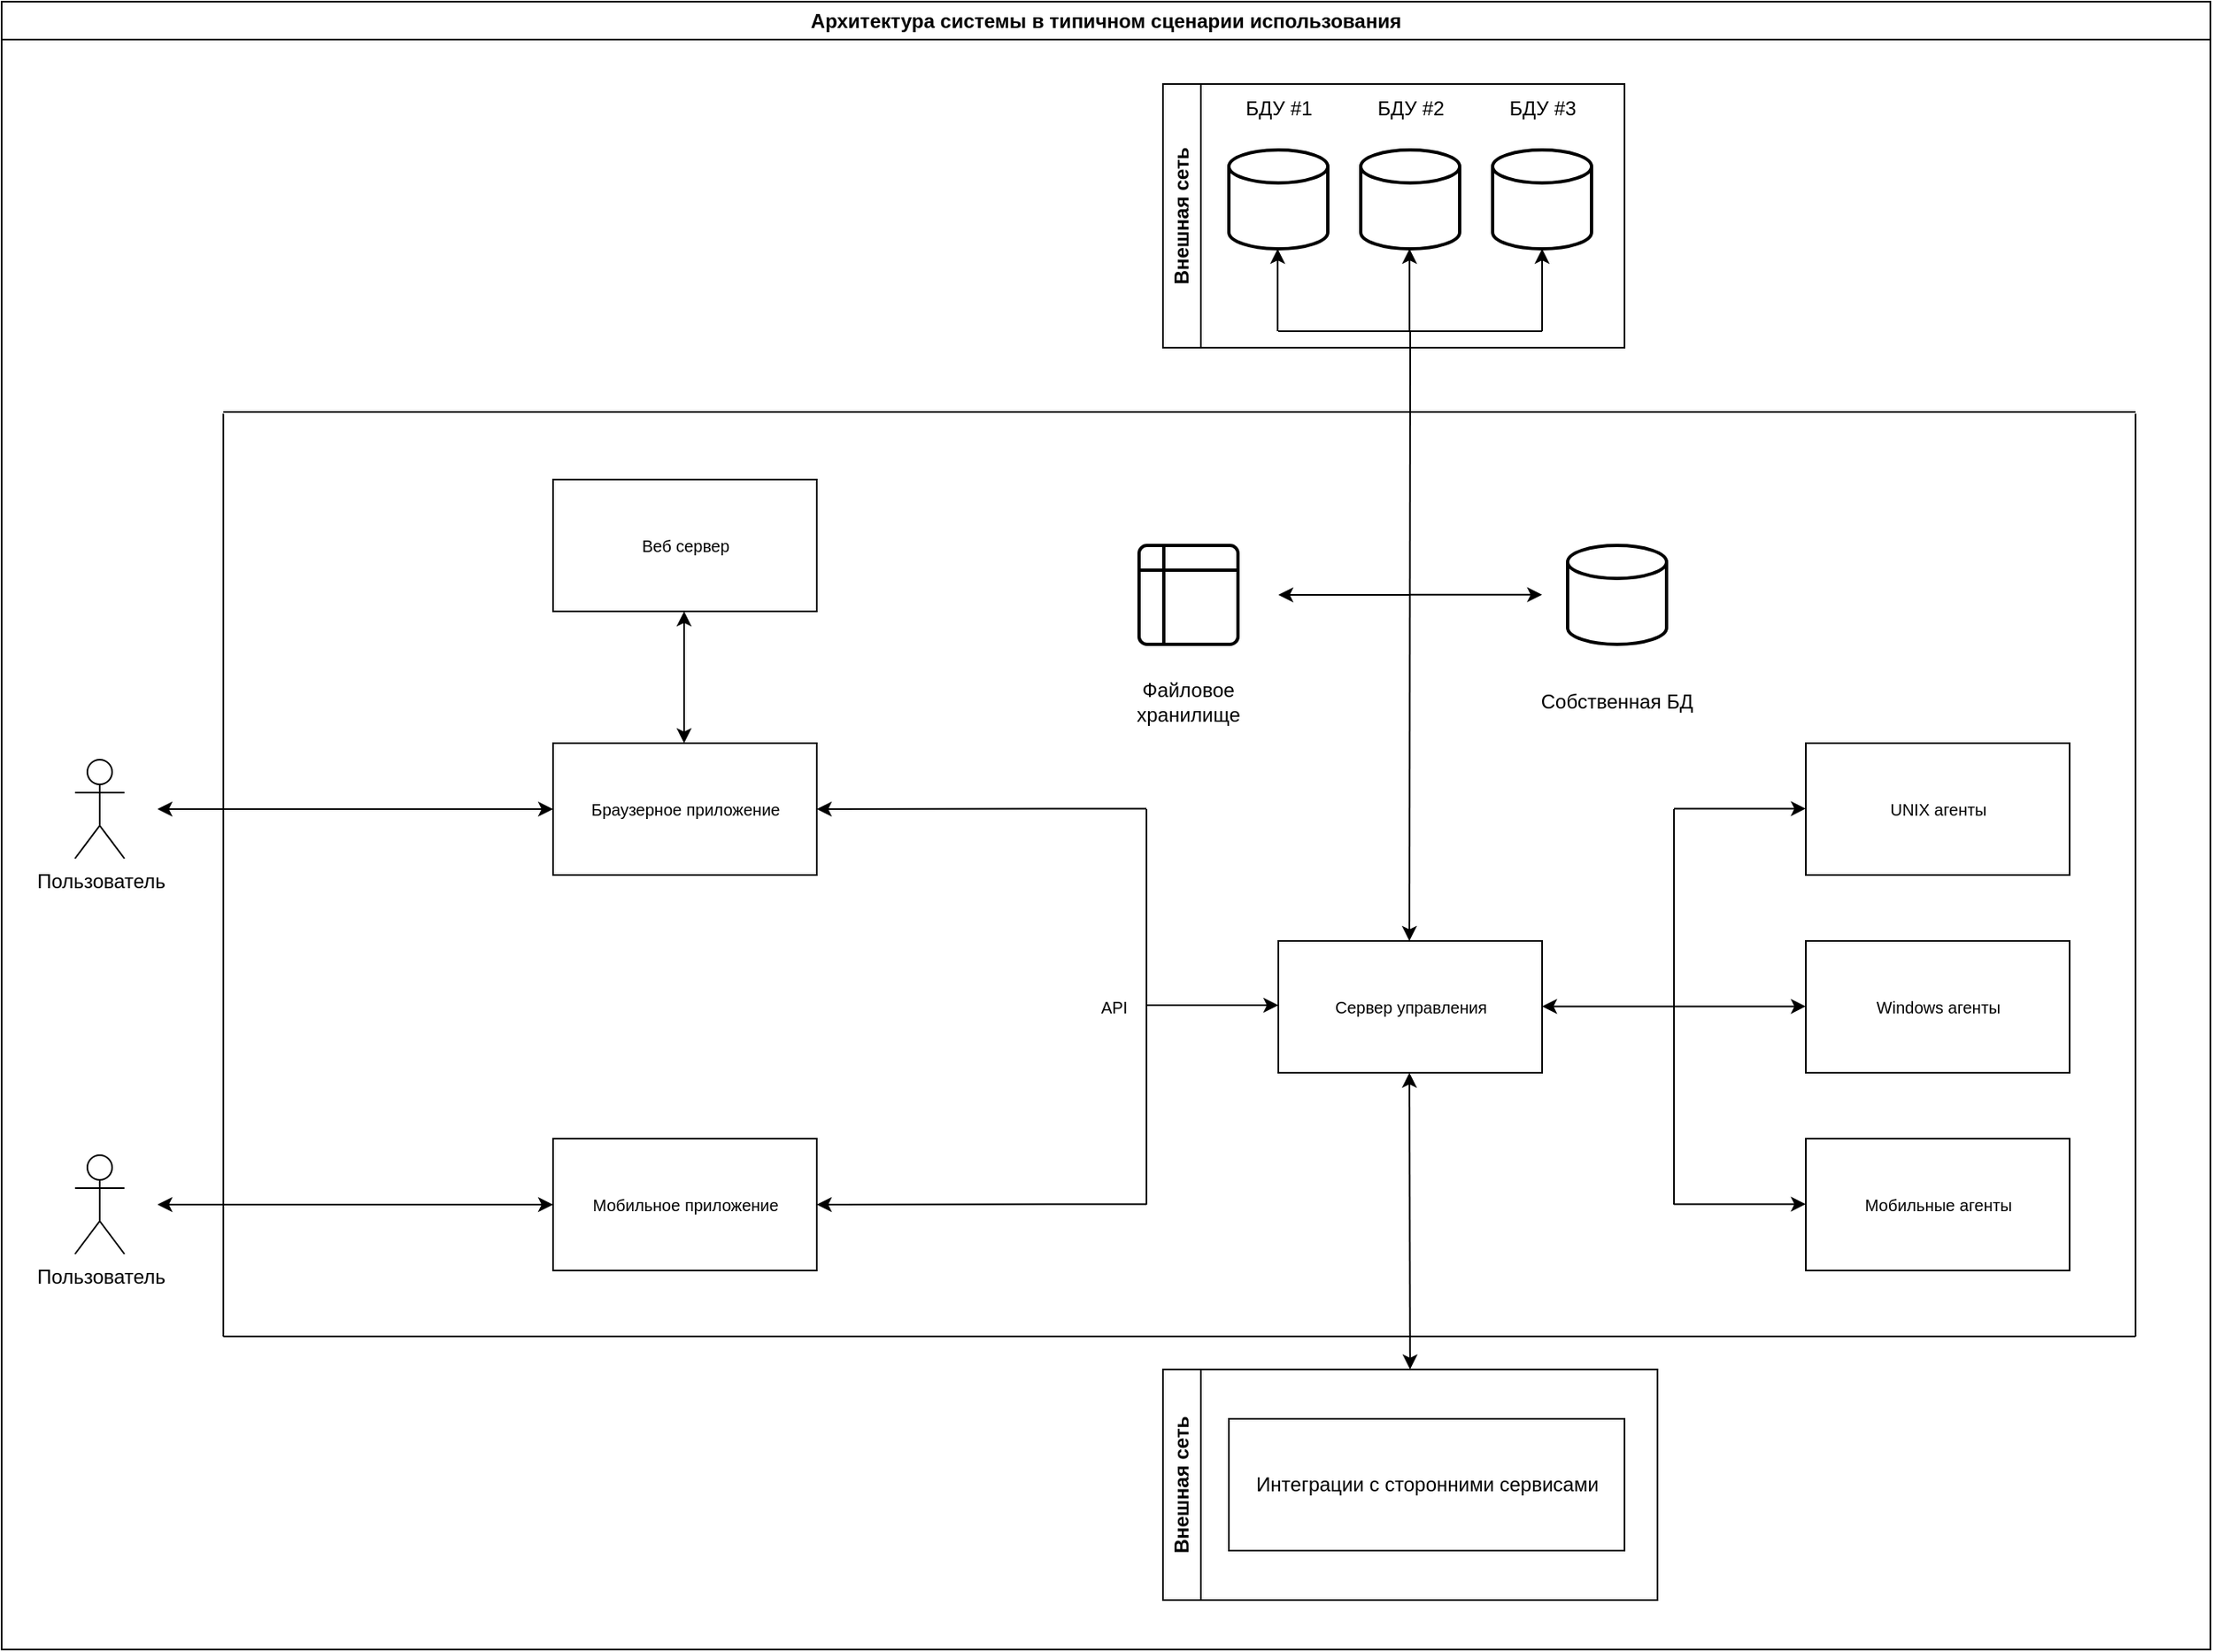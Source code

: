 <mxfile version="26.0.9" pages="11">
  <diagram name="Архитектура" id="P-CA6rjBWXBQaMN7va5u">
    <mxGraphModel dx="1674" dy="1198" grid="1" gridSize="10" guides="1" tooltips="1" connect="1" arrows="1" fold="1" page="1" pageScale="1" pageWidth="3300" pageHeight="4681" math="0" shadow="0">
      <root>
        <mxCell id="0" />
        <mxCell id="1" parent="0" />
        <mxCell id="dM3BlnwEX8T1I4H98czo-1" value="Архитектура системы в типичном сценарии использования" style="swimlane;whiteSpace=wrap;html=1;" parent="1" vertex="1">
          <mxGeometry x="160" y="160" width="1340" height="1000" as="geometry" />
        </mxCell>
        <mxCell id="dM3BlnwEX8T1I4H98czo-2" value="Интеграции с сторонними сервисами" style="rounded=0;whiteSpace=wrap;html=1;" parent="dM3BlnwEX8T1I4H98czo-1" vertex="1">
          <mxGeometry x="744.5" y="860" width="240" height="80" as="geometry" />
        </mxCell>
        <mxCell id="dM3BlnwEX8T1I4H98czo-3" value="" style="endArrow=classic;startArrow=classic;html=1;rounded=0;" parent="dM3BlnwEX8T1I4H98czo-1" edge="1">
          <mxGeometry width="50" height="50" relative="1" as="geometry">
            <mxPoint x="854.42" y="830" as="sourcePoint" />
            <mxPoint x="854" y="650" as="targetPoint" />
          </mxGeometry>
        </mxCell>
        <mxCell id="dM3BlnwEX8T1I4H98czo-19" value="" style="endArrow=classic;html=1;rounded=0;" parent="dM3BlnwEX8T1I4H98czo-1" edge="1">
          <mxGeometry width="50" height="50" relative="1" as="geometry">
            <mxPoint x="854.5" y="200" as="sourcePoint" />
            <mxPoint x="854.0" y="570" as="targetPoint" />
          </mxGeometry>
        </mxCell>
        <mxCell id="dM3BlnwEX8T1I4H98czo-27" value="" style="endArrow=none;html=1;rounded=0;" parent="dM3BlnwEX8T1I4H98czo-1" edge="1">
          <mxGeometry width="50" height="50" relative="1" as="geometry">
            <mxPoint x="134.5" y="250" as="sourcePoint" />
            <mxPoint x="134.5" y="810" as="targetPoint" />
          </mxGeometry>
        </mxCell>
        <mxCell id="dM3BlnwEX8T1I4H98czo-28" value="" style="endArrow=none;html=1;rounded=0;" parent="dM3BlnwEX8T1I4H98czo-1" edge="1">
          <mxGeometry width="50" height="50" relative="1" as="geometry">
            <mxPoint x="1294.5" y="250" as="sourcePoint" />
            <mxPoint x="1294.5" y="810" as="targetPoint" />
          </mxGeometry>
        </mxCell>
        <mxCell id="dM3BlnwEX8T1I4H98czo-30" value="Внешная сеть" style="swimlane;horizontal=0;whiteSpace=wrap;html=1;" parent="dM3BlnwEX8T1I4H98czo-1" vertex="1">
          <mxGeometry x="704.5" y="830" width="300" height="140" as="geometry" />
        </mxCell>
        <mxCell id="dM3BlnwEX8T1I4H98czo-31" value="" style="endArrow=none;html=1;rounded=0;" parent="dM3BlnwEX8T1I4H98czo-1" edge="1">
          <mxGeometry width="50" height="50" relative="1" as="geometry">
            <mxPoint x="134.5" y="810" as="sourcePoint" />
            <mxPoint x="1294.5" y="810" as="targetPoint" />
          </mxGeometry>
        </mxCell>
        <mxCell id="dM3BlnwEX8T1I4H98czo-33" value="" style="endArrow=classic;html=1;rounded=0;" parent="dM3BlnwEX8T1I4H98czo-1" edge="1">
          <mxGeometry width="50" height="50" relative="1" as="geometry">
            <mxPoint x="854.5" y="359.92" as="sourcePoint" />
            <mxPoint x="934.5" y="359.92" as="targetPoint" />
          </mxGeometry>
        </mxCell>
        <mxCell id="dM3BlnwEX8T1I4H98czo-34" value="" style="shape=internalStorage;whiteSpace=wrap;html=1;dx=15;dy=15;rounded=1;arcSize=8;strokeWidth=2;" parent="dM3BlnwEX8T1I4H98czo-1" vertex="1">
          <mxGeometry x="690" y="330" width="60" height="60" as="geometry" />
        </mxCell>
        <mxCell id="dM3BlnwEX8T1I4H98czo-35" value="Файловое хранилище" style="text;html=1;align=center;verticalAlign=middle;whiteSpace=wrap;rounded=0;" parent="dM3BlnwEX8T1I4H98czo-1" vertex="1">
          <mxGeometry x="670" y="410" width="100" height="30" as="geometry" />
        </mxCell>
        <mxCell id="dM3BlnwEX8T1I4H98czo-36" value="" style="endArrow=classic;html=1;rounded=0;" parent="dM3BlnwEX8T1I4H98czo-1" edge="1">
          <mxGeometry width="50" height="50" relative="1" as="geometry">
            <mxPoint x="854.5" y="360" as="sourcePoint" />
            <mxPoint x="774.5" y="360" as="targetPoint" />
          </mxGeometry>
        </mxCell>
        <mxCell id="dM3BlnwEX8T1I4H98czo-37" value="" style="endArrow=none;html=1;rounded=0;" parent="dM3BlnwEX8T1I4H98czo-1" edge="1">
          <mxGeometry width="50" height="50" relative="1" as="geometry">
            <mxPoint x="134.5" y="249" as="sourcePoint" />
            <mxPoint x="1294.5" y="249" as="targetPoint" />
          </mxGeometry>
        </mxCell>
        <mxCell id="fs0ya9pijI8Ha7EmtL_0-2" value="&lt;font style=&quot;font-size: 10px;&quot;&gt;Веб сервер&lt;/font&gt;" style="rounded=0;whiteSpace=wrap;html=1;" parent="dM3BlnwEX8T1I4H98czo-1" vertex="1">
          <mxGeometry x="334.5" y="290" width="160" height="80" as="geometry" />
        </mxCell>
        <mxCell id="fs0ya9pijI8Ha7EmtL_0-4" value="" style="endArrow=none;html=1;rounded=0;" parent="dM3BlnwEX8T1I4H98czo-1" edge="1">
          <mxGeometry width="50" height="50" relative="1" as="geometry">
            <mxPoint x="694.5" y="610" as="sourcePoint" />
            <mxPoint x="694.5" y="490" as="targetPoint" />
          </mxGeometry>
        </mxCell>
        <mxCell id="fs0ya9pijI8Ha7EmtL_0-6" value="" style="endArrow=classic;html=1;rounded=0;" parent="dM3BlnwEX8T1I4H98czo-1" edge="1">
          <mxGeometry width="50" height="50" relative="1" as="geometry">
            <mxPoint x="694.5" y="489.71" as="sourcePoint" />
            <mxPoint x="494.5" y="490" as="targetPoint" />
          </mxGeometry>
        </mxCell>
        <mxCell id="fs0ya9pijI8Ha7EmtL_0-7" value="&lt;font style=&quot;font-size: 10px;&quot;&gt;API&lt;/font&gt;" style="text;html=1;align=center;verticalAlign=middle;whiteSpace=wrap;rounded=0;" parent="dM3BlnwEX8T1I4H98czo-1" vertex="1">
          <mxGeometry x="644.5" y="595" width="60" height="30" as="geometry" />
        </mxCell>
        <mxCell id="fs0ya9pijI8Ha7EmtL_0-8" value="Пользователь" style="shape=umlActor;verticalLabelPosition=bottom;verticalAlign=top;html=1;outlineConnect=0;" parent="dM3BlnwEX8T1I4H98czo-1" vertex="1">
          <mxGeometry x="44.5" y="460" width="30" height="60" as="geometry" />
        </mxCell>
        <mxCell id="fs0ya9pijI8Ha7EmtL_0-11" value="" style="endArrow=none;html=1;rounded=0;" parent="dM3BlnwEX8T1I4H98czo-1" edge="1">
          <mxGeometry width="50" height="50" relative="1" as="geometry">
            <mxPoint x="694.5" y="730" as="sourcePoint" />
            <mxPoint x="694.5" y="610" as="targetPoint" />
          </mxGeometry>
        </mxCell>
        <mxCell id="fs0ya9pijI8Ha7EmtL_0-13" value="" style="endArrow=classic;html=1;rounded=0;" parent="dM3BlnwEX8T1I4H98czo-1" edge="1">
          <mxGeometry width="50" height="50" relative="1" as="geometry">
            <mxPoint x="694.5" y="729.71" as="sourcePoint" />
            <mxPoint x="494.5" y="730" as="targetPoint" />
          </mxGeometry>
        </mxCell>
        <mxCell id="fs0ya9pijI8Ha7EmtL_0-16" value="" style="endArrow=classic;startArrow=classic;html=1;rounded=0;" parent="dM3BlnwEX8T1I4H98czo-1" edge="1">
          <mxGeometry width="50" height="50" relative="1" as="geometry">
            <mxPoint x="94.5" y="490" as="sourcePoint" />
            <mxPoint x="334.5" y="490" as="targetPoint" />
          </mxGeometry>
        </mxCell>
        <mxCell id="fs0ya9pijI8Ha7EmtL_0-20" value="" style="endArrow=classic;startArrow=classic;html=1;rounded=0;" parent="dM3BlnwEX8T1I4H98czo-1" edge="1">
          <mxGeometry width="50" height="50" relative="1" as="geometry">
            <mxPoint x="94.5" y="730" as="sourcePoint" />
            <mxPoint x="334.5" y="730" as="targetPoint" />
          </mxGeometry>
        </mxCell>
        <mxCell id="fs0ya9pijI8Ha7EmtL_0-21" value="Пользователь" style="shape=umlActor;verticalLabelPosition=bottom;verticalAlign=top;html=1;outlineConnect=0;" parent="dM3BlnwEX8T1I4H98czo-1" vertex="1">
          <mxGeometry x="44.5" y="700" width="30" height="60" as="geometry" />
        </mxCell>
        <mxCell id="fs0ya9pijI8Ha7EmtL_0-9" value="" style="endArrow=classic;startArrow=classic;html=1;rounded=0;" parent="dM3BlnwEX8T1I4H98czo-1" edge="1">
          <mxGeometry width="50" height="50" relative="1" as="geometry">
            <mxPoint x="414" y="450" as="sourcePoint" />
            <mxPoint x="414" y="370" as="targetPoint" />
          </mxGeometry>
        </mxCell>
        <mxCell id="fs0ya9pijI8Ha7EmtL_0-15" value="&lt;span style=&quot;font-size: 10px;&quot;&gt;Браузерное приложение&lt;/span&gt;" style="rounded=0;whiteSpace=wrap;html=1;" parent="dM3BlnwEX8T1I4H98czo-1" vertex="1">
          <mxGeometry x="334.5" y="450" width="160" height="80" as="geometry" />
        </mxCell>
        <mxCell id="fs0ya9pijI8Ha7EmtL_0-10" value="&lt;span style=&quot;font-size: 10px;&quot;&gt;Мобильное приложение&lt;/span&gt;" style="rounded=0;whiteSpace=wrap;html=1;" parent="dM3BlnwEX8T1I4H98czo-1" vertex="1">
          <mxGeometry x="334.5" y="690" width="160" height="80" as="geometry" />
        </mxCell>
        <mxCell id="fs0ya9pijI8Ha7EmtL_0-1" value="&lt;font style=&quot;font-size: 10px;&quot;&gt;Сервер управления&lt;/font&gt;" style="rounded=0;whiteSpace=wrap;html=1;" parent="dM3BlnwEX8T1I4H98czo-1" vertex="1">
          <mxGeometry x="774.5" y="570" width="160" height="80" as="geometry" />
        </mxCell>
        <mxCell id="fs0ya9pijI8Ha7EmtL_0-5" value="" style="endArrow=classic;html=1;rounded=0;" parent="dM3BlnwEX8T1I4H98czo-1" edge="1">
          <mxGeometry width="50" height="50" relative="1" as="geometry">
            <mxPoint x="694.5" y="609" as="sourcePoint" />
            <mxPoint x="774.5" y="609" as="targetPoint" />
          </mxGeometry>
        </mxCell>
        <mxCell id="fs0ya9pijI8Ha7EmtL_0-22" value="&lt;span style=&quot;font-size: 10px;&quot;&gt;UNIX агенты&lt;/span&gt;" style="rounded=0;whiteSpace=wrap;html=1;" parent="dM3BlnwEX8T1I4H98czo-1" vertex="1">
          <mxGeometry x="1094.5" y="450" width="160" height="80" as="geometry" />
        </mxCell>
        <mxCell id="fs0ya9pijI8Ha7EmtL_0-23" value="&lt;span style=&quot;font-size: 10px;&quot;&gt;Windows агенты&lt;/span&gt;" style="rounded=0;whiteSpace=wrap;html=1;" parent="dM3BlnwEX8T1I4H98czo-1" vertex="1">
          <mxGeometry x="1094.5" y="570" width="160" height="80" as="geometry" />
        </mxCell>
        <mxCell id="fs0ya9pijI8Ha7EmtL_0-24" value="&lt;span style=&quot;font-size: 10px;&quot;&gt;Мобильные агенты&lt;/span&gt;" style="rounded=0;whiteSpace=wrap;html=1;" parent="dM3BlnwEX8T1I4H98czo-1" vertex="1">
          <mxGeometry x="1094.5" y="690" width="160" height="80" as="geometry" />
        </mxCell>
        <mxCell id="fs0ya9pijI8Ha7EmtL_0-25" value="" style="endArrow=classic;html=1;rounded=0;" parent="dM3BlnwEX8T1I4H98czo-1" edge="1">
          <mxGeometry width="50" height="50" relative="1" as="geometry">
            <mxPoint x="1014.5" y="609.71" as="sourcePoint" />
            <mxPoint x="934.5" y="609.71" as="targetPoint" />
          </mxGeometry>
        </mxCell>
        <mxCell id="fs0ya9pijI8Ha7EmtL_0-26" value="" style="endArrow=classic;html=1;rounded=0;" parent="dM3BlnwEX8T1I4H98czo-1" edge="1">
          <mxGeometry width="50" height="50" relative="1" as="geometry">
            <mxPoint x="1014.5" y="489.71" as="sourcePoint" />
            <mxPoint x="1094.5" y="489.71" as="targetPoint" />
          </mxGeometry>
        </mxCell>
        <mxCell id="fs0ya9pijI8Ha7EmtL_0-27" value="" style="endArrow=classic;html=1;rounded=0;" parent="dM3BlnwEX8T1I4H98czo-1" edge="1">
          <mxGeometry width="50" height="50" relative="1" as="geometry">
            <mxPoint x="1014.5" y="609.71" as="sourcePoint" />
            <mxPoint x="1094.5" y="609.71" as="targetPoint" />
          </mxGeometry>
        </mxCell>
        <mxCell id="fs0ya9pijI8Ha7EmtL_0-28" value="" style="endArrow=classic;html=1;rounded=0;" parent="dM3BlnwEX8T1I4H98czo-1" edge="1">
          <mxGeometry width="50" height="50" relative="1" as="geometry">
            <mxPoint x="1014.5" y="729.71" as="sourcePoint" />
            <mxPoint x="1094.5" y="729.71" as="targetPoint" />
          </mxGeometry>
        </mxCell>
        <mxCell id="fs0ya9pijI8Ha7EmtL_0-29" value="" style="endArrow=none;html=1;rounded=0;" parent="dM3BlnwEX8T1I4H98czo-1" edge="1">
          <mxGeometry width="50" height="50" relative="1" as="geometry">
            <mxPoint x="1014.5" y="730" as="sourcePoint" />
            <mxPoint x="1014.5" y="610" as="targetPoint" />
          </mxGeometry>
        </mxCell>
        <mxCell id="fs0ya9pijI8Ha7EmtL_0-30" value="" style="endArrow=none;html=1;rounded=0;" parent="dM3BlnwEX8T1I4H98czo-1" edge="1">
          <mxGeometry width="50" height="50" relative="1" as="geometry">
            <mxPoint x="1014.5" y="610" as="sourcePoint" />
            <mxPoint x="1014.5" y="490" as="targetPoint" />
          </mxGeometry>
        </mxCell>
        <mxCell id="dM3BlnwEX8T1I4H98czo-29" value="" style="strokeWidth=2;html=1;shape=mxgraph.flowchart.database;whiteSpace=wrap;" parent="dM3BlnwEX8T1I4H98czo-1" vertex="1">
          <mxGeometry x="950" y="330" width="60" height="60" as="geometry" />
        </mxCell>
        <mxCell id="dM3BlnwEX8T1I4H98czo-32" value="Собственная БД" style="text;html=1;align=center;verticalAlign=middle;whiteSpace=wrap;rounded=0;" parent="dM3BlnwEX8T1I4H98czo-1" vertex="1">
          <mxGeometry x="930" y="410" width="100" height="30" as="geometry" />
        </mxCell>
        <mxCell id="dM3BlnwEX8T1I4H98czo-9" value="" style="strokeWidth=2;html=1;shape=mxgraph.flowchart.database;whiteSpace=wrap;" parent="dM3BlnwEX8T1I4H98czo-1" vertex="1">
          <mxGeometry x="904.5" y="90" width="60" height="60" as="geometry" />
        </mxCell>
        <mxCell id="dM3BlnwEX8T1I4H98czo-10" value="БДУ #3" style="text;html=1;align=center;verticalAlign=middle;whiteSpace=wrap;rounded=0;" parent="dM3BlnwEX8T1I4H98czo-1" vertex="1">
          <mxGeometry x="904.5" y="50" width="60" height="30" as="geometry" />
        </mxCell>
        <mxCell id="dM3BlnwEX8T1I4H98czo-11" value="" style="strokeWidth=2;html=1;shape=mxgraph.flowchart.database;whiteSpace=wrap;" parent="dM3BlnwEX8T1I4H98czo-1" vertex="1">
          <mxGeometry x="824.5" y="90" width="60" height="60" as="geometry" />
        </mxCell>
        <mxCell id="dM3BlnwEX8T1I4H98czo-12" value="БДУ #2" style="text;html=1;align=center;verticalAlign=middle;whiteSpace=wrap;rounded=0;" parent="dM3BlnwEX8T1I4H98czo-1" vertex="1">
          <mxGeometry x="824.5" y="50" width="60" height="30" as="geometry" />
        </mxCell>
        <mxCell id="dM3BlnwEX8T1I4H98czo-13" value="" style="strokeWidth=2;html=1;shape=mxgraph.flowchart.database;whiteSpace=wrap;" parent="dM3BlnwEX8T1I4H98czo-1" vertex="1">
          <mxGeometry x="744.5" y="90" width="60" height="60" as="geometry" />
        </mxCell>
        <mxCell id="dM3BlnwEX8T1I4H98czo-14" value="БДУ #1" style="text;html=1;align=center;verticalAlign=middle;whiteSpace=wrap;rounded=0;" parent="dM3BlnwEX8T1I4H98czo-1" vertex="1">
          <mxGeometry x="744.5" y="50" width="60" height="30" as="geometry" />
        </mxCell>
        <mxCell id="dM3BlnwEX8T1I4H98czo-15" value="" style="endArrow=classic;html=1;rounded=0;" parent="dM3BlnwEX8T1I4H98czo-1" edge="1">
          <mxGeometry width="50" height="50" relative="1" as="geometry">
            <mxPoint x="934.5" y="200" as="sourcePoint" />
            <mxPoint x="934.5" y="150" as="targetPoint" />
          </mxGeometry>
        </mxCell>
        <mxCell id="dM3BlnwEX8T1I4H98czo-16" value="" style="endArrow=classic;html=1;rounded=0;" parent="dM3BlnwEX8T1I4H98czo-1" edge="1">
          <mxGeometry width="50" height="50" relative="1" as="geometry">
            <mxPoint x="854.08" y="200" as="sourcePoint" />
            <mxPoint x="854.08" y="150" as="targetPoint" />
          </mxGeometry>
        </mxCell>
        <mxCell id="dM3BlnwEX8T1I4H98czo-17" value="" style="endArrow=classic;html=1;rounded=0;" parent="dM3BlnwEX8T1I4H98czo-1" edge="1">
          <mxGeometry width="50" height="50" relative="1" as="geometry">
            <mxPoint x="774.08" y="200" as="sourcePoint" />
            <mxPoint x="774.08" y="150" as="targetPoint" />
          </mxGeometry>
        </mxCell>
        <mxCell id="dM3BlnwEX8T1I4H98czo-20" value="Внешная сеть" style="swimlane;horizontal=0;whiteSpace=wrap;html=1;" parent="dM3BlnwEX8T1I4H98czo-1" vertex="1">
          <mxGeometry x="704.5" y="50" width="280" height="160" as="geometry" />
        </mxCell>
        <mxCell id="dM3BlnwEX8T1I4H98czo-25" value="" style="endArrow=none;html=1;rounded=0;" parent="dM3BlnwEX8T1I4H98czo-1" edge="1">
          <mxGeometry width="50" height="50" relative="1" as="geometry">
            <mxPoint x="774.5" y="200" as="sourcePoint" />
            <mxPoint x="934.5" y="200" as="targetPoint" />
          </mxGeometry>
        </mxCell>
      </root>
    </mxGraphModel>
  </diagram>
  <diagram id="5r2CjajeVRgdL5DnqG9j" name="IDEF0">
    <mxGraphModel dx="1154" dy="826" grid="1" gridSize="10" guides="1" tooltips="1" connect="1" arrows="1" fold="1" page="1" pageScale="1" pageWidth="3300" pageHeight="4681" math="0" shadow="0">
      <root>
        <mxCell id="0" />
        <mxCell id="1" parent="0" />
        <mxCell id="WpXAgmMjMRGwbdY-ig_Q-1" value="Тестирование исправлений" style="swimlane;whiteSpace=wrap;html=1;" parent="1" vertex="1">
          <mxGeometry x="1310" y="830" width="680" height="560" as="geometry" />
        </mxCell>
        <mxCell id="WpXAgmMjMRGwbdY-ig_Q-2" value="Тестовый полигон" style="rounded=1;whiteSpace=wrap;html=1;" parent="WpXAgmMjMRGwbdY-ig_Q-1" vertex="1">
          <mxGeometry x="220" y="220" width="240" height="120" as="geometry" />
        </mxCell>
        <mxCell id="WpXAgmMjMRGwbdY-ig_Q-3" value="" style="endArrow=classic;html=1;rounded=0;" parent="WpXAgmMjMRGwbdY-ig_Q-1" edge="1">
          <mxGeometry width="50" height="50" relative="1" as="geometry">
            <mxPoint x="60" y="279.5" as="sourcePoint" />
            <mxPoint x="220" y="279.5" as="targetPoint" />
          </mxGeometry>
        </mxCell>
        <mxCell id="WpXAgmMjMRGwbdY-ig_Q-4" value="Потенциально опасное ПО" style="text;html=1;align=center;verticalAlign=middle;whiteSpace=wrap;rounded=0;" parent="WpXAgmMjMRGwbdY-ig_Q-1" vertex="1">
          <mxGeometry x="80" y="240" width="120" height="40" as="geometry" />
        </mxCell>
        <mxCell id="WpXAgmMjMRGwbdY-ig_Q-6" value="" style="endArrow=classic;html=1;rounded=0;" parent="WpXAgmMjMRGwbdY-ig_Q-1" edge="1">
          <mxGeometry width="50" height="50" relative="1" as="geometry">
            <mxPoint x="460" y="259.5" as="sourcePoint" />
            <mxPoint x="620" y="259.5" as="targetPoint" />
          </mxGeometry>
        </mxCell>
        <mxCell id="WpXAgmMjMRGwbdY-ig_Q-7" value="Отчет" style="text;html=1;align=center;verticalAlign=middle;whiteSpace=wrap;rounded=0;" parent="WpXAgmMjMRGwbdY-ig_Q-1" vertex="1">
          <mxGeometry x="480" y="220" width="120" height="40" as="geometry" />
        </mxCell>
        <mxCell id="WpXAgmMjMRGwbdY-ig_Q-8" value="" style="endArrow=classic;html=1;rounded=0;" parent="WpXAgmMjMRGwbdY-ig_Q-1" edge="1">
          <mxGeometry width="50" height="50" relative="1" as="geometry">
            <mxPoint x="460" y="309.5" as="sourcePoint" />
            <mxPoint x="620" y="309.5" as="targetPoint" />
          </mxGeometry>
        </mxCell>
        <mxCell id="WpXAgmMjMRGwbdY-ig_Q-9" value="Безопасное ПО" style="text;html=1;align=center;verticalAlign=middle;whiteSpace=wrap;rounded=0;" parent="WpXAgmMjMRGwbdY-ig_Q-1" vertex="1">
          <mxGeometry x="480" y="270" width="120" height="40" as="geometry" />
        </mxCell>
        <mxCell id="WpXAgmMjMRGwbdY-ig_Q-10" value="" style="endArrow=classic;html=1;rounded=0;" parent="WpXAgmMjMRGwbdY-ig_Q-1" edge="1">
          <mxGeometry width="50" height="50" relative="1" as="geometry">
            <mxPoint x="250" y="500" as="sourcePoint" />
            <mxPoint x="250" y="340" as="targetPoint" />
          </mxGeometry>
        </mxCell>
        <mxCell id="WpXAgmMjMRGwbdY-ig_Q-11" value="Антивирусное ПО" style="text;html=1;align=center;verticalAlign=middle;whiteSpace=wrap;rounded=0;rotation=-90;" parent="WpXAgmMjMRGwbdY-ig_Q-1" vertex="1">
          <mxGeometry x="170" y="400" width="120" height="40" as="geometry" />
        </mxCell>
        <mxCell id="WpXAgmMjMRGwbdY-ig_Q-12" value="" style="endArrow=classic;html=1;rounded=0;" parent="WpXAgmMjMRGwbdY-ig_Q-1" edge="1">
          <mxGeometry width="50" height="50" relative="1" as="geometry">
            <mxPoint x="310" y="500" as="sourcePoint" />
            <mxPoint x="310" y="340" as="targetPoint" />
          </mxGeometry>
        </mxCell>
        <mxCell id="WpXAgmMjMRGwbdY-ig_Q-13" value="Поведенческие анализаторы" style="text;html=1;align=center;verticalAlign=middle;whiteSpace=wrap;rounded=0;rotation=-90;" parent="WpXAgmMjMRGwbdY-ig_Q-1" vertex="1">
          <mxGeometry x="230" y="400" width="120" height="40" as="geometry" />
        </mxCell>
        <mxCell id="WpXAgmMjMRGwbdY-ig_Q-14" value="" style="endArrow=classic;html=1;rounded=0;" parent="WpXAgmMjMRGwbdY-ig_Q-1" edge="1">
          <mxGeometry width="50" height="50" relative="1" as="geometry">
            <mxPoint x="370" y="500" as="sourcePoint" />
            <mxPoint x="370" y="340" as="targetPoint" />
          </mxGeometry>
        </mxCell>
        <mxCell id="WpXAgmMjMRGwbdY-ig_Q-15" value="ПО для прикладного тестирования" style="text;html=1;align=center;verticalAlign=middle;whiteSpace=wrap;rounded=0;rotation=-90;" parent="WpXAgmMjMRGwbdY-ig_Q-1" vertex="1">
          <mxGeometry x="290" y="400" width="120" height="40" as="geometry" />
        </mxCell>
        <mxCell id="pAsyo5FXb4hFoJmVFuMD-1" value="" style="endArrow=classic;html=1;rounded=0;" parent="WpXAgmMjMRGwbdY-ig_Q-1" edge="1">
          <mxGeometry width="50" height="50" relative="1" as="geometry">
            <mxPoint x="310" y="60" as="sourcePoint" />
            <mxPoint x="310" y="220" as="targetPoint" />
          </mxGeometry>
        </mxCell>
        <mxCell id="pAsyo5FXb4hFoJmVFuMD-2" value="Методические указания ФСТЭК" style="text;html=1;align=center;verticalAlign=middle;whiteSpace=wrap;rounded=0;rotation=-90;" parent="WpXAgmMjMRGwbdY-ig_Q-1" vertex="1">
          <mxGeometry x="300" y="120" width="120" height="40" as="geometry" />
        </mxCell>
        <mxCell id="pAsyo5FXb4hFoJmVFuMD-3" value="Политики безопасности" style="text;html=1;align=center;verticalAlign=middle;whiteSpace=wrap;rounded=0;rotation=-90;" parent="WpXAgmMjMRGwbdY-ig_Q-1" vertex="1">
          <mxGeometry x="230" y="120" width="120" height="40" as="geometry" />
        </mxCell>
        <mxCell id="pAsyo5FXb4hFoJmVFuMD-4" value="" style="endArrow=classic;html=1;rounded=0;" parent="WpXAgmMjMRGwbdY-ig_Q-1" edge="1">
          <mxGeometry width="50" height="50" relative="1" as="geometry">
            <mxPoint x="379.8" y="60" as="sourcePoint" />
            <mxPoint x="379.8" y="220" as="targetPoint" />
          </mxGeometry>
        </mxCell>
        <mxCell id="3L_3GoPOzvO9dI1UFFDY-1" value="" style="endArrow=classic;html=1;rounded=0;" edge="1" parent="WpXAgmMjMRGwbdY-ig_Q-1">
          <mxGeometry width="50" height="50" relative="1" as="geometry">
            <mxPoint x="430" y="500" as="sourcePoint" />
            <mxPoint x="430" y="340" as="targetPoint" />
          </mxGeometry>
        </mxCell>
        <mxCell id="3L_3GoPOzvO9dI1UFFDY-2" value="Песочницы" style="text;html=1;align=center;verticalAlign=middle;whiteSpace=wrap;rounded=0;rotation=-90;" vertex="1" parent="WpXAgmMjMRGwbdY-ig_Q-1">
          <mxGeometry x="350" y="400" width="120" height="40" as="geometry" />
        </mxCell>
        <mxCell id="pAsyo5FXb4hFoJmVFuMD-5" value="Процесс тестирования исправлений" style="swimlane;whiteSpace=wrap;html=1;" parent="1" vertex="1">
          <mxGeometry x="770" y="1470" width="1760" height="1280" as="geometry" />
        </mxCell>
        <mxCell id="pAsyo5FXb4hFoJmVFuMD-25" value="Синхронизация БДУ" style="swimlane;whiteSpace=wrap;html=1;" parent="1" vertex="1">
          <mxGeometry x="1310" y="2840" width="680" height="560" as="geometry" />
        </mxCell>
        <mxCell id="pAsyo5FXb4hFoJmVFuMD-26" value="Агент" style="rounded=1;whiteSpace=wrap;html=1;" parent="pAsyo5FXb4hFoJmVFuMD-25" vertex="1">
          <mxGeometry x="220" y="220" width="240" height="120" as="geometry" />
        </mxCell>
        <mxCell id="pAsyo5FXb4hFoJmVFuMD-31" value="" style="endArrow=classic;html=1;rounded=0;" parent="pAsyo5FXb4hFoJmVFuMD-25" edge="1">
          <mxGeometry width="50" height="50" relative="1" as="geometry">
            <mxPoint x="460" y="279.5" as="sourcePoint" />
            <mxPoint x="620" y="279.5" as="targetPoint" />
          </mxGeometry>
        </mxCell>
        <mxCell id="pAsyo5FXb4hFoJmVFuMD-32" value="Актуальный экземпляр БДУ" style="text;html=1;align=center;verticalAlign=middle;whiteSpace=wrap;rounded=0;" parent="pAsyo5FXb4hFoJmVFuMD-25" vertex="1">
          <mxGeometry x="480" y="240" width="120" height="40" as="geometry" />
        </mxCell>
        <mxCell id="pAsyo5FXb4hFoJmVFuMD-39" value="" style="endArrow=classic;html=1;rounded=0;" parent="pAsyo5FXb4hFoJmVFuMD-25" edge="1">
          <mxGeometry width="50" height="50" relative="1" as="geometry">
            <mxPoint x="300" y="60" as="sourcePoint" />
            <mxPoint x="300" y="220" as="targetPoint" />
          </mxGeometry>
        </mxCell>
        <mxCell id="pAsyo5FXb4hFoJmVFuMD-41" value="Конфигурация" style="text;html=1;align=center;verticalAlign=middle;whiteSpace=wrap;rounded=0;rotation=-90;" parent="pAsyo5FXb4hFoJmVFuMD-25" vertex="1">
          <mxGeometry x="220" y="120" width="120" height="40" as="geometry" />
        </mxCell>
        <mxCell id="pAsyo5FXb4hFoJmVFuMD-43" value="" style="endArrow=classic;html=1;rounded=0;" parent="pAsyo5FXb4hFoJmVFuMD-25" edge="1">
          <mxGeometry width="50" height="50" relative="1" as="geometry">
            <mxPoint x="60" y="279.5" as="sourcePoint" />
            <mxPoint x="220" y="279.5" as="targetPoint" />
          </mxGeometry>
        </mxCell>
        <mxCell id="pAsyo5FXb4hFoJmVFuMD-44" value="Неактуальный экземпляр БДУ" style="text;html=1;align=center;verticalAlign=middle;whiteSpace=wrap;rounded=0;" parent="pAsyo5FXb4hFoJmVFuMD-25" vertex="1">
          <mxGeometry x="80" y="240" width="120" height="40" as="geometry" />
        </mxCell>
        <mxCell id="pAsyo5FXb4hFoJmVFuMD-45" value="" style="endArrow=classic;html=1;rounded=0;" parent="pAsyo5FXb4hFoJmVFuMD-25" edge="1">
          <mxGeometry width="50" height="50" relative="1" as="geometry">
            <mxPoint x="380" y="60" as="sourcePoint" />
            <mxPoint x="380" y="220" as="targetPoint" />
          </mxGeometry>
        </mxCell>
        <mxCell id="pAsyo5FXb4hFoJmVFuMD-46" value="Спецификации API" style="text;html=1;align=center;verticalAlign=middle;whiteSpace=wrap;rounded=0;rotation=-90;" parent="pAsyo5FXb4hFoJmVFuMD-25" vertex="1">
          <mxGeometry x="300" y="120" width="120" height="40" as="geometry" />
        </mxCell>
        <mxCell id="qwZeLlcgrNyWQ-eSOzTt-12" value="" style="endArrow=classic;html=1;rounded=0;" parent="pAsyo5FXb4hFoJmVFuMD-25" edge="1">
          <mxGeometry width="50" height="50" relative="1" as="geometry">
            <mxPoint x="340" y="500" as="sourcePoint" />
            <mxPoint x="340" y="340" as="targetPoint" />
          </mxGeometry>
        </mxCell>
        <mxCell id="qwZeLlcgrNyWQ-eSOzTt-13" value="Внешние БДУ" style="text;html=1;align=center;verticalAlign=middle;whiteSpace=wrap;rounded=0;rotation=-90;" parent="pAsyo5FXb4hFoJmVFuMD-25" vertex="1">
          <mxGeometry x="260" y="400" width="120" height="40" as="geometry" />
        </mxCell>
        <mxCell id="pAsyo5FXb4hFoJmVFuMD-47" value="&amp;nbsp;Процесс синхронизации БДУ" style="swimlane;whiteSpace=wrap;html=1;" parent="1" vertex="1">
          <mxGeometry x="888" y="3490" width="1525" height="1030" as="geometry" />
        </mxCell>
        <mxCell id="qwZeLlcgrNyWQ-eSOzTt-1" value="Проверка необходимости синхнонизации" style="rounded=1;whiteSpace=wrap;html=1;" parent="pAsyo5FXb4hFoJmVFuMD-47" vertex="1">
          <mxGeometry x="230" y="270" width="200" height="120" as="geometry" />
        </mxCell>
        <mxCell id="qwZeLlcgrNyWQ-eSOzTt-2" value="" style="endArrow=classic;html=1;rounded=0;" parent="pAsyo5FXb4hFoJmVFuMD-47" edge="1">
          <mxGeometry width="50" height="50" relative="1" as="geometry">
            <mxPoint x="330" y="110" as="sourcePoint" />
            <mxPoint x="330" y="270" as="targetPoint" />
          </mxGeometry>
        </mxCell>
        <mxCell id="qwZeLlcgrNyWQ-eSOzTt-3" value="Конфигурация" style="text;html=1;align=center;verticalAlign=middle;whiteSpace=wrap;rounded=0;rotation=-90;" parent="pAsyo5FXb4hFoJmVFuMD-47" vertex="1">
          <mxGeometry x="250" y="170" width="120" height="40" as="geometry" />
        </mxCell>
        <mxCell id="qwZeLlcgrNyWQ-eSOzTt-6" value="" style="endArrow=classic;html=1;rounded=0;" parent="pAsyo5FXb4hFoJmVFuMD-47" edge="1">
          <mxGeometry width="50" height="50" relative="1" as="geometry">
            <mxPoint x="70" y="329.5" as="sourcePoint" />
            <mxPoint x="230" y="329.5" as="targetPoint" />
          </mxGeometry>
        </mxCell>
        <mxCell id="qwZeLlcgrNyWQ-eSOzTt-7" value="Неактуальный экземпляр БДУ" style="text;html=1;align=center;verticalAlign=middle;whiteSpace=wrap;rounded=0;" parent="pAsyo5FXb4hFoJmVFuMD-47" vertex="1">
          <mxGeometry x="90" y="290" width="120" height="40" as="geometry" />
        </mxCell>
        <mxCell id="qwZeLlcgrNyWQ-eSOzTt-8" value="" style="endArrow=none;html=1;rounded=0;" parent="pAsyo5FXb4hFoJmVFuMD-47" edge="1">
          <mxGeometry width="50" height="50" relative="1" as="geometry">
            <mxPoint x="430" y="330" as="sourcePoint" />
            <mxPoint x="510" y="330" as="targetPoint" />
          </mxGeometry>
        </mxCell>
        <mxCell id="qwZeLlcgrNyWQ-eSOzTt-9" value="" style="endArrow=none;html=1;rounded=0;" parent="pAsyo5FXb4hFoJmVFuMD-47" edge="1">
          <mxGeometry width="50" height="50" relative="1" as="geometry">
            <mxPoint x="510" y="730" as="sourcePoint" />
            <mxPoint x="510" y="330" as="targetPoint" />
          </mxGeometry>
        </mxCell>
        <mxCell id="qwZeLlcgrNyWQ-eSOzTt-10" value="" style="endArrow=classic;html=1;rounded=0;" parent="pAsyo5FXb4hFoJmVFuMD-47" edge="1">
          <mxGeometry width="50" height="50" relative="1" as="geometry">
            <mxPoint x="510" y="510" as="sourcePoint" />
            <mxPoint x="590" y="510" as="targetPoint" />
          </mxGeometry>
        </mxCell>
        <mxCell id="qwZeLlcgrNyWQ-eSOzTt-11" value="Получение обновлений из внешних БДУ" style="rounded=1;whiteSpace=wrap;html=1;" parent="pAsyo5FXb4hFoJmVFuMD-47" vertex="1">
          <mxGeometry x="590" y="450" width="200" height="120" as="geometry" />
        </mxCell>
        <mxCell id="qwZeLlcgrNyWQ-eSOzTt-14" value="" style="endArrow=classic;html=1;rounded=0;" parent="pAsyo5FXb4hFoJmVFuMD-47" edge="1">
          <mxGeometry width="50" height="50" relative="1" as="geometry">
            <mxPoint x="690" y="290" as="sourcePoint" />
            <mxPoint x="690" y="450" as="targetPoint" />
          </mxGeometry>
        </mxCell>
        <mxCell id="qwZeLlcgrNyWQ-eSOzTt-15" value="Спецификации API" style="text;html=1;align=center;verticalAlign=middle;whiteSpace=wrap;rounded=0;rotation=-90;" parent="pAsyo5FXb4hFoJmVFuMD-47" vertex="1">
          <mxGeometry x="610" y="350" width="120" height="40" as="geometry" />
        </mxCell>
        <mxCell id="qwZeLlcgrNyWQ-eSOzTt-16" value="" style="endArrow=classic;html=1;rounded=0;" parent="pAsyo5FXb4hFoJmVFuMD-47" edge="1">
          <mxGeometry width="50" height="50" relative="1" as="geometry">
            <mxPoint x="690" y="710" as="sourcePoint" />
            <mxPoint x="690" y="570" as="targetPoint" />
          </mxGeometry>
        </mxCell>
        <mxCell id="qwZeLlcgrNyWQ-eSOzTt-17" value="Внешние БДУ" style="text;html=1;align=center;verticalAlign=middle;whiteSpace=wrap;rounded=0;rotation=-90;" parent="pAsyo5FXb4hFoJmVFuMD-47" vertex="1">
          <mxGeometry x="615" y="625" width="110" height="40" as="geometry" />
        </mxCell>
        <mxCell id="qwZeLlcgrNyWQ-eSOzTt-18" value="" style="endArrow=none;html=1;rounded=0;" parent="pAsyo5FXb4hFoJmVFuMD-47" edge="1">
          <mxGeometry width="50" height="50" relative="1" as="geometry">
            <mxPoint x="790" y="510" as="sourcePoint" />
            <mxPoint x="870" y="510" as="targetPoint" />
          </mxGeometry>
        </mxCell>
        <mxCell id="qwZeLlcgrNyWQ-eSOzTt-19" value="" style="endArrow=none;html=1;rounded=0;" parent="pAsyo5FXb4hFoJmVFuMD-47" edge="1">
          <mxGeometry width="50" height="50" relative="1" as="geometry">
            <mxPoint x="870" y="690" as="sourcePoint" />
            <mxPoint x="870" y="510" as="targetPoint" />
          </mxGeometry>
        </mxCell>
        <mxCell id="qwZeLlcgrNyWQ-eSOzTt-20" value="" style="endArrow=classic;html=1;rounded=0;" parent="pAsyo5FXb4hFoJmVFuMD-47" edge="1">
          <mxGeometry width="50" height="50" relative="1" as="geometry">
            <mxPoint x="870" y="690" as="sourcePoint" />
            <mxPoint x="950" y="690" as="targetPoint" />
          </mxGeometry>
        </mxCell>
        <mxCell id="qwZeLlcgrNyWQ-eSOzTt-21" value="Неактуальный экземпляр БДУ" style="text;html=1;align=center;verticalAlign=middle;whiteSpace=wrap;rounded=0;rotation=-90;" parent="pAsyo5FXb4hFoJmVFuMD-47" vertex="1">
          <mxGeometry x="420" y="530" width="120" height="40" as="geometry" />
        </mxCell>
        <mxCell id="qwZeLlcgrNyWQ-eSOzTt-22" value="Совмещение имеющейся информации" style="rounded=1;whiteSpace=wrap;html=1;" parent="pAsyo5FXb4hFoJmVFuMD-47" vertex="1">
          <mxGeometry x="950" y="650" width="200" height="120" as="geometry" />
        </mxCell>
        <mxCell id="qwZeLlcgrNyWQ-eSOzTt-23" value="" style="endArrow=none;html=1;rounded=0;" parent="pAsyo5FXb4hFoJmVFuMD-47" edge="1">
          <mxGeometry width="50" height="50" relative="1" as="geometry">
            <mxPoint x="870" y="730" as="sourcePoint" />
            <mxPoint x="510" y="730" as="targetPoint" />
          </mxGeometry>
        </mxCell>
        <mxCell id="qwZeLlcgrNyWQ-eSOzTt-25" value="" style="endArrow=classic;html=1;rounded=0;" parent="pAsyo5FXb4hFoJmVFuMD-47" edge="1">
          <mxGeometry width="50" height="50" relative="1" as="geometry">
            <mxPoint x="870" y="730" as="sourcePoint" />
            <mxPoint x="950" y="730" as="targetPoint" />
          </mxGeometry>
        </mxCell>
        <mxCell id="qwZeLlcgrNyWQ-eSOzTt-26" value="Неактуальный экземпляр БДУ" style="text;html=1;align=center;verticalAlign=middle;whiteSpace=wrap;rounded=0;rotation=90;" parent="pAsyo5FXb4hFoJmVFuMD-47" vertex="1">
          <mxGeometry x="850" y="570" width="120" height="40" as="geometry" />
        </mxCell>
        <mxCell id="qwZeLlcgrNyWQ-eSOzTt-27" value="" style="endArrow=classic;html=1;rounded=0;" parent="pAsyo5FXb4hFoJmVFuMD-47" edge="1">
          <mxGeometry width="50" height="50" relative="1" as="geometry">
            <mxPoint x="1150" y="709.5" as="sourcePoint" />
            <mxPoint x="1310" y="709.5" as="targetPoint" />
          </mxGeometry>
        </mxCell>
        <mxCell id="qwZeLlcgrNyWQ-eSOzTt-28" value="Актуальный экземпляр БДУ" style="text;html=1;align=center;verticalAlign=middle;whiteSpace=wrap;rounded=0;" parent="pAsyo5FXb4hFoJmVFuMD-47" vertex="1">
          <mxGeometry x="1170" y="670" width="120" height="40" as="geometry" />
        </mxCell>
        <mxCell id="3vFH_Ia_shOaZQpCNxcR-1" value="Инвентаризация ПО" style="swimlane;whiteSpace=wrap;html=1;" parent="1" vertex="1">
          <mxGeometry x="4110" y="830" width="680" height="560" as="geometry" />
        </mxCell>
        <mxCell id="3vFH_Ia_shOaZQpCNxcR-2" value="Агент" style="rounded=1;whiteSpace=wrap;html=1;" parent="3vFH_Ia_shOaZQpCNxcR-1" vertex="1">
          <mxGeometry x="220" y="220" width="240" height="120" as="geometry" />
        </mxCell>
        <mxCell id="3vFH_Ia_shOaZQpCNxcR-3" value="" style="endArrow=classic;html=1;rounded=0;" parent="3vFH_Ia_shOaZQpCNxcR-1" edge="1">
          <mxGeometry width="50" height="50" relative="1" as="geometry">
            <mxPoint x="60" y="279.5" as="sourcePoint" />
            <mxPoint x="220" y="279.5" as="targetPoint" />
          </mxGeometry>
        </mxCell>
        <mxCell id="3vFH_Ia_shOaZQpCNxcR-4" value="Уязвимое ПО" style="text;html=1;align=center;verticalAlign=middle;whiteSpace=wrap;rounded=0;" parent="3vFH_Ia_shOaZQpCNxcR-1" vertex="1">
          <mxGeometry x="80" y="240" width="120" height="40" as="geometry" />
        </mxCell>
        <mxCell id="3vFH_Ia_shOaZQpCNxcR-5" value="" style="endArrow=classic;html=1;rounded=0;" parent="3vFH_Ia_shOaZQpCNxcR-1" edge="1">
          <mxGeometry width="50" height="50" relative="1" as="geometry">
            <mxPoint x="460" y="259.5" as="sourcePoint" />
            <mxPoint x="620" y="259.5" as="targetPoint" />
          </mxGeometry>
        </mxCell>
        <mxCell id="3vFH_Ia_shOaZQpCNxcR-6" value="Отчет" style="text;html=1;align=center;verticalAlign=middle;whiteSpace=wrap;rounded=0;" parent="3vFH_Ia_shOaZQpCNxcR-1" vertex="1">
          <mxGeometry x="480" y="220" width="120" height="40" as="geometry" />
        </mxCell>
        <mxCell id="3vFH_Ia_shOaZQpCNxcR-7" value="" style="endArrow=classic;html=1;rounded=0;" parent="3vFH_Ia_shOaZQpCNxcR-1" edge="1">
          <mxGeometry width="50" height="50" relative="1" as="geometry">
            <mxPoint x="460" y="309.5" as="sourcePoint" />
            <mxPoint x="620" y="309.5" as="targetPoint" />
          </mxGeometry>
        </mxCell>
        <mxCell id="3vFH_Ia_shOaZQpCNxcR-8" value="Безопасное ПО" style="text;html=1;align=center;verticalAlign=middle;whiteSpace=wrap;rounded=0;" parent="3vFH_Ia_shOaZQpCNxcR-1" vertex="1">
          <mxGeometry x="480" y="270" width="120" height="40" as="geometry" />
        </mxCell>
        <mxCell id="3vFH_Ia_shOaZQpCNxcR-9" value="" style="endArrow=classic;html=1;rounded=0;" parent="3vFH_Ia_shOaZQpCNxcR-1" edge="1">
          <mxGeometry width="50" height="50" relative="1" as="geometry">
            <mxPoint x="280" y="500" as="sourcePoint" />
            <mxPoint x="280" y="340" as="targetPoint" />
          </mxGeometry>
        </mxCell>
        <mxCell id="3vFH_Ia_shOaZQpCNxcR-10" value="Антивирусное ПО" style="text;html=1;align=center;verticalAlign=middle;whiteSpace=wrap;rounded=0;rotation=-90;" parent="3vFH_Ia_shOaZQpCNxcR-1" vertex="1">
          <mxGeometry x="200" y="400" width="120" height="40" as="geometry" />
        </mxCell>
        <mxCell id="3vFH_Ia_shOaZQpCNxcR-11" value="" style="endArrow=classic;html=1;rounded=0;" parent="3vFH_Ia_shOaZQpCNxcR-1" edge="1">
          <mxGeometry width="50" height="50" relative="1" as="geometry">
            <mxPoint x="340" y="500" as="sourcePoint" />
            <mxPoint x="340" y="340" as="targetPoint" />
          </mxGeometry>
        </mxCell>
        <mxCell id="3vFH_Ia_shOaZQpCNxcR-12" value="Поведенческие анализаторы" style="text;html=1;align=center;verticalAlign=middle;whiteSpace=wrap;rounded=0;rotation=-90;" parent="3vFH_Ia_shOaZQpCNxcR-1" vertex="1">
          <mxGeometry x="260" y="400" width="120" height="40" as="geometry" />
        </mxCell>
        <mxCell id="3vFH_Ia_shOaZQpCNxcR-13" value="" style="endArrow=classic;html=1;rounded=0;" parent="3vFH_Ia_shOaZQpCNxcR-1" edge="1">
          <mxGeometry width="50" height="50" relative="1" as="geometry">
            <mxPoint x="400" y="500" as="sourcePoint" />
            <mxPoint x="400" y="340" as="targetPoint" />
          </mxGeometry>
        </mxCell>
        <mxCell id="3vFH_Ia_shOaZQpCNxcR-14" value="ПО для прикладного тестирования" style="text;html=1;align=center;verticalAlign=middle;whiteSpace=wrap;rounded=0;rotation=-90;" parent="3vFH_Ia_shOaZQpCNxcR-1" vertex="1">
          <mxGeometry x="320" y="400" width="120" height="40" as="geometry" />
        </mxCell>
        <mxCell id="3vFH_Ia_shOaZQpCNxcR-15" value="" style="endArrow=classic;html=1;rounded=0;" parent="3vFH_Ia_shOaZQpCNxcR-1" edge="1">
          <mxGeometry width="50" height="50" relative="1" as="geometry">
            <mxPoint x="310" y="60" as="sourcePoint" />
            <mxPoint x="310" y="220" as="targetPoint" />
          </mxGeometry>
        </mxCell>
        <mxCell id="3vFH_Ia_shOaZQpCNxcR-16" value="Методические указания ФСТЭК" style="text;html=1;align=center;verticalAlign=middle;whiteSpace=wrap;rounded=0;rotation=-90;" parent="3vFH_Ia_shOaZQpCNxcR-1" vertex="1">
          <mxGeometry x="300" y="120" width="120" height="40" as="geometry" />
        </mxCell>
        <mxCell id="3vFH_Ia_shOaZQpCNxcR-17" value="Политики безопасности" style="text;html=1;align=center;verticalAlign=middle;whiteSpace=wrap;rounded=0;rotation=-90;" parent="3vFH_Ia_shOaZQpCNxcR-1" vertex="1">
          <mxGeometry x="230" y="120" width="120" height="40" as="geometry" />
        </mxCell>
        <mxCell id="3vFH_Ia_shOaZQpCNxcR-18" value="" style="endArrow=classic;html=1;rounded=0;" parent="3vFH_Ia_shOaZQpCNxcR-1" edge="1">
          <mxGeometry width="50" height="50" relative="1" as="geometry">
            <mxPoint x="379.8" y="60" as="sourcePoint" />
            <mxPoint x="379.8" y="220" as="targetPoint" />
          </mxGeometry>
        </mxCell>
      </root>
    </mxGraphModel>
  </diagram>
  <diagram id="bvrBsaZBKXdzZxPXEqL1" name="ERD">
    <mxGraphModel dx="1674" dy="1196" grid="1" gridSize="10" guides="1" tooltips="1" connect="1" arrows="1" fold="1" page="1" pageScale="1" pageWidth="3300" pageHeight="4681" math="0" shadow="0">
      <root>
        <mxCell id="0" />
        <mxCell id="1" parent="0" />
        <mxCell id="bdQuBoObMgEi6GruRl7F-1" value="active" style="swimlane;childLayout=stackLayout;horizontal=1;startSize=50;horizontalStack=0;rounded=1;fontSize=14;fontStyle=0;strokeWidth=2;resizeParent=0;resizeLast=1;shadow=0;dashed=0;align=center;arcSize=4;whiteSpace=wrap;html=1;" parent="1" vertex="1">
          <mxGeometry x="2250" y="1400" width="240" height="200" as="geometry" />
        </mxCell>
        <mxCell id="bdQuBoObMgEi6GruRl7F-2" value="+ id&lt;div&gt;+ name&lt;/div&gt;&lt;div&gt;+ address&lt;/div&gt;&lt;div&gt;+ type&lt;/div&gt;&lt;div&gt;+ responsible_users&lt;/div&gt;&lt;div&gt;+ description&lt;/div&gt;&lt;div&gt;+ enabled&lt;/div&gt;&lt;div&gt;+ created_at&lt;/div&gt;" style="align=left;strokeColor=none;fillColor=none;spacingLeft=4;fontSize=12;verticalAlign=top;resizable=0;rotatable=0;part=1;html=1;" parent="bdQuBoObMgEi6GruRl7F-1" vertex="1">
          <mxGeometry y="50" width="240" height="150" as="geometry" />
        </mxCell>
        <mxCell id="bdQuBoObMgEi6GruRl7F-3" value="minion" style="swimlane;childLayout=stackLayout;horizontal=1;startSize=50;horizontalStack=0;rounded=1;fontSize=14;fontStyle=0;strokeWidth=2;resizeParent=0;resizeLast=1;shadow=0;dashed=0;align=center;arcSize=4;whiteSpace=wrap;html=1;" parent="1" vertex="1">
          <mxGeometry x="2530" y="1400" width="240" height="200" as="geometry" />
        </mxCell>
        <mxCell id="bdQuBoObMgEi6GruRl7F-4" value="+ id&lt;div&gt;+ communication_method&lt;/div&gt;&lt;div&gt;+ encryption_method&lt;/div&gt;&lt;div&gt;+ mode&lt;/div&gt;&lt;div&gt;+ port&lt;/div&gt;&lt;div&gt;+ description&lt;/div&gt;&lt;div&gt;+ enabled&lt;/div&gt;&lt;div&gt;+ created_at&lt;/div&gt;" style="align=left;strokeColor=none;fillColor=none;spacingLeft=4;fontSize=12;verticalAlign=top;resizable=0;rotatable=0;part=1;html=1;" parent="bdQuBoObMgEi6GruRl7F-3" vertex="1">
          <mxGeometry y="50" width="240" height="150" as="geometry" />
        </mxCell>
        <mxCell id="bdQuBoObMgEi6GruRl7F-9" value="notification" style="swimlane;childLayout=stackLayout;horizontal=1;startSize=50;horizontalStack=0;rounded=1;fontSize=14;fontStyle=0;strokeWidth=2;resizeParent=0;resizeLast=1;shadow=0;dashed=0;align=center;arcSize=4;whiteSpace=wrap;html=1;" parent="1" vertex="1">
          <mxGeometry x="3370" y="1400" width="240" height="160" as="geometry" />
        </mxCell>
        <mxCell id="bdQuBoObMgEi6GruRl7F-10" value="+ id&lt;div&gt;+ title&lt;/div&gt;&lt;div&gt;+ description&lt;/div&gt;&lt;div&gt;+ status&lt;/div&gt;&lt;div&gt;+ intended_for&lt;/div&gt;&lt;div&gt;+ created_at&lt;/div&gt;&lt;div&gt;+ updated_at&lt;/div&gt;" style="align=left;strokeColor=none;fillColor=none;spacingLeft=4;fontSize=12;verticalAlign=top;resizable=0;rotatable=0;part=1;html=1;" parent="bdQuBoObMgEi6GruRl7F-9" vertex="1">
          <mxGeometry y="50" width="240" height="110" as="geometry" />
        </mxCell>
        <mxCell id="bdQuBoObMgEi6GruRl7F-11" value="patch" style="swimlane;childLayout=stackLayout;horizontal=1;startSize=50;horizontalStack=0;rounded=1;fontSize=14;fontStyle=0;strokeWidth=2;resizeParent=0;resizeLast=1;shadow=0;dashed=0;align=center;arcSize=4;whiteSpace=wrap;html=1;" parent="1" vertex="1">
          <mxGeometry x="2250" y="1740" width="240" height="160" as="geometry" />
        </mxCell>
        <mxCell id="bdQuBoObMgEi6GruRl7F-12" value="+ id&lt;div&gt;+ source&lt;/div&gt;&lt;div&gt;+ type&lt;/div&gt;&lt;div&gt;+ description&lt;/div&gt;&lt;div&gt;+ programs&lt;/div&gt;&lt;div&gt;+ created_at&lt;/div&gt;" style="align=left;strokeColor=none;fillColor=none;spacingLeft=4;fontSize=12;verticalAlign=top;resizable=0;rotatable=0;part=1;html=1;" parent="bdQuBoObMgEi6GruRl7F-11" vertex="1">
          <mxGeometry y="50" width="240" height="110" as="geometry" />
        </mxCell>
        <mxCell id="bdQuBoObMgEi6GruRl7F-13" value="patch_source" style="swimlane;childLayout=stackLayout;horizontal=1;startSize=50;horizontalStack=0;rounded=1;fontSize=14;fontStyle=0;strokeWidth=2;resizeParent=0;resizeLast=1;shadow=0;dashed=0;align=center;arcSize=4;whiteSpace=wrap;html=1;" parent="1" vertex="1">
          <mxGeometry x="2530" y="1740" width="240" height="160" as="geometry" />
        </mxCell>
        <mxCell id="bdQuBoObMgEi6GruRl7F-14" value="+ id&lt;div&gt;+ address&lt;/div&gt;&lt;div&gt;+ protocol&lt;/div&gt;&lt;div&gt;+ description&lt;/div&gt;&lt;div&gt;+ created_at&lt;/div&gt;&lt;div&gt;+ synced_at&lt;/div&gt;" style="align=left;strokeColor=none;fillColor=none;spacingLeft=4;fontSize=12;verticalAlign=top;resizable=0;rotatable=0;part=1;html=1;" parent="bdQuBoObMgEi6GruRl7F-13" vertex="1">
          <mxGeometry y="50" width="240" height="110" as="geometry" />
        </mxCell>
        <mxCell id="bdQuBoObMgEi6GruRl7F-15" value="program" style="swimlane;childLayout=stackLayout;horizontal=1;startSize=50;horizontalStack=0;rounded=1;fontSize=14;fontStyle=0;strokeWidth=2;resizeParent=0;resizeLast=1;shadow=0;dashed=0;align=center;arcSize=4;whiteSpace=wrap;html=1;" parent="1" vertex="1">
          <mxGeometry x="2810" y="1740" width="240" height="180" as="geometry" />
        </mxCell>
        <mxCell id="bdQuBoObMgEi6GruRl7F-16" value="+ id&lt;div&gt;+ name&lt;/div&gt;&lt;div&gt;+ version&lt;/div&gt;&lt;div&gt;+ type&lt;/div&gt;&lt;div&gt;+ managed_by&lt;/div&gt;&lt;div&gt;+ description&lt;/div&gt;&lt;div&gt;+ active&lt;/div&gt;&lt;div&gt;+ created_at&lt;/div&gt;" style="align=left;strokeColor=none;fillColor=none;spacingLeft=4;fontSize=12;verticalAlign=top;resizable=0;rotatable=0;part=1;html=1;" parent="bdQuBoObMgEi6GruRl7F-15" vertex="1">
          <mxGeometry y="50" width="240" height="130" as="geometry" />
        </mxCell>
        <mxCell id="bdQuBoObMgEi6GruRl7F-17" value="user" style="swimlane;childLayout=stackLayout;horizontal=1;startSize=50;horizontalStack=0;rounded=1;fontSize=14;fontStyle=0;strokeWidth=2;resizeParent=0;resizeLast=1;shadow=0;dashed=0;align=center;arcSize=4;whiteSpace=wrap;html=1;" parent="1" vertex="1">
          <mxGeometry x="3090" y="1740" width="240" height="220" as="geometry" />
        </mxCell>
        <mxCell id="bdQuBoObMgEi6GruRl7F-18" value="+ id&lt;div&gt;+ name&lt;/div&gt;&lt;div&gt;+ email&lt;/div&gt;&lt;div&gt;+ position&lt;/div&gt;&lt;div&gt;+ description&lt;/div&gt;&lt;div&gt;+ contacts&lt;/div&gt;&lt;div&gt;+ created_at&lt;/div&gt;" style="align=left;strokeColor=none;fillColor=none;spacingLeft=4;fontSize=12;verticalAlign=top;resizable=0;rotatable=0;part=1;html=1;" parent="bdQuBoObMgEi6GruRl7F-17" vertex="1">
          <mxGeometry y="50" width="240" height="170" as="geometry" />
        </mxCell>
        <mxCell id="bdQuBoObMgEi6GruRl7F-19" value="user_contact" style="swimlane;childLayout=stackLayout;horizontal=1;startSize=50;horizontalStack=0;rounded=1;fontSize=14;fontStyle=0;strokeWidth=2;resizeParent=0;resizeLast=1;shadow=0;dashed=0;align=center;arcSize=4;whiteSpace=wrap;html=1;" parent="1" vertex="1">
          <mxGeometry x="3370" y="1740" width="240" height="160" as="geometry" />
        </mxCell>
        <mxCell id="bdQuBoObMgEi6GruRl7F-20" value="+ user_id&lt;div&gt;+ service&lt;br&gt;&lt;div&gt;+ contact&lt;/div&gt;&lt;/div&gt;" style="align=left;strokeColor=none;fillColor=none;spacingLeft=4;fontSize=12;verticalAlign=top;resizable=0;rotatable=0;part=1;html=1;" parent="bdQuBoObMgEi6GruRl7F-19" vertex="1">
          <mxGeometry y="50" width="240" height="110" as="geometry" />
        </mxCell>
        <mxCell id="bdQuBoObMgEi6GruRl7F-21" value="vulnerability" style="swimlane;childLayout=stackLayout;horizontal=1;startSize=50;horizontalStack=0;rounded=1;fontSize=14;fontStyle=0;strokeWidth=2;resizeParent=0;resizeLast=1;shadow=0;dashed=0;align=center;arcSize=4;whiteSpace=wrap;html=1;" parent="1" vertex="1">
          <mxGeometry x="2250" y="1940" width="240" height="220" as="geometry" />
        </mxCell>
        <mxCell id="bdQuBoObMgEi6GruRl7F-22" value="+ id&lt;div&gt;+ cwe&lt;br&gt;&lt;div&gt;+ description&lt;/div&gt;&lt;div&gt;+ affected_programs&lt;/div&gt;&lt;div&gt;+ affected_actives&lt;/div&gt;&lt;div&gt;+ created_at&lt;/div&gt;&lt;div&gt;+ detected_at&lt;/div&gt;&lt;div&gt;+ modified_at&lt;/div&gt;&lt;/div&gt;" style="align=left;strokeColor=none;fillColor=none;spacingLeft=4;fontSize=12;verticalAlign=top;resizable=0;rotatable=0;part=1;html=1;" parent="bdQuBoObMgEi6GruRl7F-21" vertex="1">
          <mxGeometry y="50" width="240" height="170" as="geometry" />
        </mxCell>
        <mxCell id="bdQuBoObMgEi6GruRl7F-30" value="version" style="swimlane;childLayout=stackLayout;horizontal=1;startSize=50;horizontalStack=0;rounded=1;fontSize=14;fontStyle=0;strokeWidth=2;resizeParent=0;resizeLast=1;shadow=0;dashed=0;align=center;arcSize=4;whiteSpace=wrap;html=1;" parent="1" vertex="1">
          <mxGeometry x="3650" y="1740" width="240" height="160" as="geometry" />
        </mxCell>
        <mxCell id="bdQuBoObMgEi6GruRl7F-31" value="+ value&lt;div&gt;+ type&lt;/div&gt;" style="align=left;strokeColor=none;fillColor=none;spacingLeft=4;fontSize=12;verticalAlign=top;resizable=0;rotatable=0;part=1;html=1;" parent="bdQuBoObMgEi6GruRl7F-30" vertex="1">
          <mxGeometry y="50" width="240" height="110" as="geometry" />
        </mxCell>
        <mxCell id="2KWeuy3JM4BdaBb6rVRM-1" value="CVE" style="swimlane;whiteSpace=wrap;html=1;" vertex="1" parent="1">
          <mxGeometry x="80" y="40" width="2200" height="1200" as="geometry" />
        </mxCell>
        <mxCell id="bdQuBoObMgEi6GruRl7F-5" value="CVSS" style="swimlane;childLayout=stackLayout;horizontal=1;startSize=50;horizontalStack=0;rounded=1;fontSize=14;fontStyle=0;strokeWidth=2;resizeParent=0;resizeLast=1;shadow=0;dashed=0;align=center;arcSize=4;whiteSpace=wrap;html=1;" parent="2KWeuy3JM4BdaBb6rVRM-1" vertex="1">
          <mxGeometry x="1200" y="280" width="240" height="200" as="geometry" />
        </mxCell>
        <mxCell id="bdQuBoObMgEi6GruRl7F-6" value="&lt;div&gt;+ base_score&lt;/div&gt;+ attack_vector&lt;div&gt;+ attack_complexity&lt;/div&gt;&lt;div&gt;+ scope&lt;/div&gt;&lt;div&gt;+ user_interaction&lt;/div&gt;&lt;div&gt;+ privileges_required&lt;/div&gt;&lt;div&gt;+ availability_impact&lt;/div&gt;&lt;div&gt;+ integrity_impact&lt;/div&gt;&lt;div&gt;+ confidentiality_impact&lt;/div&gt;" style="align=left;strokeColor=none;fillColor=none;spacingLeft=4;fontSize=12;verticalAlign=top;resizable=0;rotatable=0;part=1;html=1;" parent="bdQuBoObMgEi6GruRl7F-5" vertex="1">
          <mxGeometry y="50" width="240" height="150" as="geometry" />
        </mxCell>
        <mxCell id="bdQuBoObMgEi6GruRl7F-7" value="cwe" style="swimlane;childLayout=stackLayout;horizontal=1;startSize=50;horizontalStack=0;rounded=1;fontSize=14;fontStyle=0;strokeWidth=2;resizeParent=0;resizeLast=1;shadow=0;dashed=0;align=center;arcSize=4;whiteSpace=wrap;html=1;" parent="2KWeuy3JM4BdaBb6rVRM-1" vertex="1">
          <mxGeometry x="40" y="80" width="240" height="160" as="geometry" />
        </mxCell>
        <mxCell id="bdQuBoObMgEi6GruRl7F-8" value="+ id&lt;div&gt;+ name&lt;/div&gt;&lt;div&gt;+ description&lt;/div&gt;" style="align=left;strokeColor=none;fillColor=none;spacingLeft=4;fontSize=12;verticalAlign=top;resizable=0;rotatable=0;part=1;html=1;" parent="bdQuBoObMgEi6GruRl7F-7" vertex="1">
          <mxGeometry y="50" width="240" height="110" as="geometry" />
        </mxCell>
        <mxCell id="2KWeuy3JM4BdaBb6rVRM-3" value="cve_record" style="swimlane;childLayout=stackLayout;horizontal=1;startSize=50;horizontalStack=0;rounded=1;fontSize=14;fontStyle=0;strokeWidth=2;resizeParent=0;resizeLast=1;shadow=0;dashed=0;align=center;arcSize=4;whiteSpace=wrap;html=1;" vertex="1" parent="2KWeuy3JM4BdaBb6rVRM-1">
          <mxGeometry x="320" y="80" width="240" height="160" as="geometry" />
        </mxCell>
        <mxCell id="2KWeuy3JM4BdaBb6rVRM-4" value="+ id&lt;div&gt;+ status&lt;/div&gt;" style="align=left;strokeColor=none;fillColor=none;spacingLeft=4;fontSize=12;verticalAlign=top;resizable=0;rotatable=0;part=1;html=1;" vertex="1" parent="2KWeuy3JM4BdaBb6rVRM-3">
          <mxGeometry y="50" width="240" height="110" as="geometry" />
        </mxCell>
      </root>
    </mxGraphModel>
  </diagram>
  <diagram id="Xd-t-6cjHHMhAxWt17u-" name="UML">
    <mxGraphModel dx="1116" dy="799" grid="1" gridSize="10" guides="1" tooltips="1" connect="1" arrows="1" fold="1" page="1" pageScale="1" pageWidth="3300" pageHeight="4681" math="0" shadow="0">
      <root>
        <mxCell id="0" />
        <mxCell id="1" parent="0" />
        <mxCell id="uvVSX3jOi2arfE-GUTL1-1" value="«interface»&lt;br&gt;&lt;b&gt;PatchInstaller&lt;/b&gt;" style="html=1;whiteSpace=wrap;fontSize=10;" parent="1" vertex="1">
          <mxGeometry x="440" y="1160" width="160" height="80" as="geometry" />
        </mxCell>
        <mxCell id="uvVSX3jOi2arfE-GUTL1-2" value="«interface»&lt;br&gt;&lt;b&gt;PatchSource&lt;/b&gt;" style="html=1;whiteSpace=wrap;fontSize=10;" parent="1" vertex="1">
          <mxGeometry x="640" y="1160" width="160" height="80" as="geometry" />
        </mxCell>
        <mxCell id="VDW1fd77-ypcdsNsKMGk-1" value="«interface»&lt;br&gt;&lt;b&gt;PatchTester&lt;/b&gt;" style="html=1;whiteSpace=wrap;fontSize=10;" parent="1" vertex="1">
          <mxGeometry x="440" y="1280" width="160" height="80" as="geometry" />
        </mxCell>
        <mxCell id="qtCrOLk0bRCcp45UQ0xm-1" value="«interface»&lt;br&gt;&lt;b&gt;SoftwareCollector&lt;/b&gt;" style="html=1;whiteSpace=wrap;fontSize=10;" parent="1" vertex="1">
          <mxGeometry x="1240" y="1000" width="160" height="80" as="geometry" />
        </mxCell>
        <mxCell id="qtCrOLk0bRCcp45UQ0xm-2" value="«interface»&lt;br&gt;&lt;b&gt;HardwareCollector&lt;/b&gt;" style="html=1;whiteSpace=wrap;fontSize=10;" parent="1" vertex="1">
          <mxGeometry x="1040" y="1000" width="160" height="80" as="geometry" />
        </mxCell>
        <mxCell id="TP9HoXQqsx8CGAzDOz4O-1" value="«interface»&lt;br&gt;&lt;b&gt;RiskCalculator&lt;/b&gt;" style="html=1;whiteSpace=wrap;fontSize=10;" parent="1" vertex="1">
          <mxGeometry x="840" y="1160" width="160" height="80" as="geometry" />
        </mxCell>
        <mxCell id="7GjXDAfvA1ZGtpCzWGYt-1" value="«interface»&lt;br&gt;&lt;b&gt;ServiceBackend&lt;/b&gt;" style="html=1;whiteSpace=wrap;fontSize=10;" parent="1" vertex="1">
          <mxGeometry x="440" y="1000" width="160" height="80" as="geometry" />
        </mxCell>
        <mxCell id="7GjXDAfvA1ZGtpCzWGYt-2" value="«interface»&lt;br&gt;&lt;b&gt;EventNotification&lt;/b&gt;" style="html=1;whiteSpace=wrap;fontSize=10;" parent="1" vertex="1">
          <mxGeometry x="640" y="1000" width="160" height="80" as="geometry" />
        </mxCell>
        <mxCell id="7GjXDAfvA1ZGtpCzWGYt-3" value="Notifications" style="text;align=center;fontStyle=1;verticalAlign=middle;spacingLeft=3;spacingRight=3;strokeColor=none;rotatable=0;points=[[0,0.5],[1,0.5]];portConstraint=eastwest;html=1;fontSize=10;" parent="1" vertex="1">
          <mxGeometry x="580" y="960" width="80" height="26" as="geometry" />
        </mxCell>
        <mxCell id="yZWxhoI11uhv8frPOODd-1" value="«interface»&lt;br&gt;&lt;b&gt;ReportFormatter&lt;/b&gt;" style="html=1;whiteSpace=wrap;fontSize=10;" parent="1" vertex="1">
          <mxGeometry x="840" y="1000" width="160" height="80" as="geometry" />
        </mxCell>
        <mxCell id="yZWxhoI11uhv8frPOODd-3" value="Reports" style="text;align=center;fontStyle=1;verticalAlign=middle;spacingLeft=3;spacingRight=3;strokeColor=none;rotatable=0;points=[[0,0.5],[1,0.5]];portConstraint=eastwest;html=1;fontSize=10;" parent="1" vertex="1">
          <mxGeometry x="880" y="960" width="80" height="26" as="geometry" />
        </mxCell>
        <mxCell id="EaeN8RBIDautl5gqZ8_u-1" value="Collecting" style="text;align=center;fontStyle=1;verticalAlign=middle;spacingLeft=3;spacingRight=3;strokeColor=none;rotatable=0;points=[[0,0.5],[1,0.5]];portConstraint=eastwest;html=1;fontSize=10;" parent="1" vertex="1">
          <mxGeometry x="1180" y="960" width="80" height="26" as="geometry" />
        </mxCell>
        <mxCell id="EaeN8RBIDautl5gqZ8_u-2" value="Patching" style="text;align=center;fontStyle=1;verticalAlign=middle;spacingLeft=3;spacingRight=3;strokeColor=none;rotatable=0;points=[[0,0.5],[1,0.5]];portConstraint=eastwest;html=1;fontSize=10;" parent="1" vertex="1">
          <mxGeometry x="580" y="1120" width="80" height="26" as="geometry" />
        </mxCell>
        <mxCell id="EaeN8RBIDautl5gqZ8_u-3" value="RiskManagement" style="text;align=center;fontStyle=1;verticalAlign=middle;spacingLeft=3;spacingRight=3;strokeColor=none;rotatable=0;points=[[0,0.5],[1,0.5]];portConstraint=eastwest;html=1;fontSize=10;" parent="1" vertex="1">
          <mxGeometry x="880" y="1120" width="80" height="26" as="geometry" />
        </mxCell>
        <mxCell id="xnUUnfUlYvX8Qp3P86Tm-5" value="RiskCalculator&lt;div&gt;&amp;lt;interface&amp;gt;&lt;/div&gt;" style="swimlane;fontStyle=1;align=center;verticalAlign=top;childLayout=stackLayout;horizontal=1;startSize=40;horizontalStack=0;resizeParent=1;resizeParentMax=0;resizeLast=0;collapsible=1;marginBottom=0;whiteSpace=wrap;html=1;fontSize=10;" parent="1" vertex="1">
          <mxGeometry x="440" y="440" width="200" height="100" as="geometry" />
        </mxCell>
        <mxCell id="xnUUnfUlYvX8Qp3P86Tm-6" value="+ context" style="text;strokeColor=none;fillColor=none;align=left;verticalAlign=top;spacingLeft=4;spacingRight=4;overflow=hidden;rotatable=0;points=[[0,0.5],[1,0.5]];portConstraint=eastwest;whiteSpace=wrap;html=1;fontSize=10;" parent="xnUUnfUlYvX8Qp3P86Tm-5" vertex="1">
          <mxGeometry y="40" width="200" height="26" as="geometry" />
        </mxCell>
        <mxCell id="xnUUnfUlYvX8Qp3P86Tm-7" value="" style="line;strokeWidth=1;fillColor=none;align=left;verticalAlign=middle;spacingTop=-1;spacingLeft=3;spacingRight=3;rotatable=0;labelPosition=right;points=[];portConstraint=eastwest;strokeColor=inherit;fontSize=10;" parent="xnUUnfUlYvX8Qp3P86Tm-5" vertex="1">
          <mxGeometry y="66" width="200" height="8" as="geometry" />
        </mxCell>
        <mxCell id="xnUUnfUlYvX8Qp3P86Tm-8" value="+ method(type): type" style="text;strokeColor=none;fillColor=none;align=left;verticalAlign=top;spacingLeft=4;spacingRight=4;overflow=hidden;rotatable=0;points=[[0,0.5],[1,0.5]];portConstraint=eastwest;whiteSpace=wrap;html=1;fontSize=10;" parent="xnUUnfUlYvX8Qp3P86Tm-5" vertex="1">
          <mxGeometry y="74" width="200" height="26" as="geometry" />
        </mxCell>
        <mxCell id="xnUUnfUlYvX8Qp3P86Tm-9" value="ApplicationContext" style="swimlane;fontStyle=0;childLayout=stackLayout;horizontal=1;startSize=26;fillColor=none;horizontalStack=0;resizeParent=1;resizeParentMax=0;resizeLast=0;collapsible=1;marginBottom=0;whiteSpace=wrap;html=1;fontSize=10;" parent="1" vertex="1">
          <mxGeometry x="440" y="640" width="200" height="104" as="geometry" />
        </mxCell>
        <mxCell id="xnUUnfUlYvX8Qp3P86Tm-10" value="+ field: type" style="text;strokeColor=none;fillColor=none;align=left;verticalAlign=top;spacingLeft=4;spacingRight=4;overflow=hidden;rotatable=0;points=[[0,0.5],[1,0.5]];portConstraint=eastwest;whiteSpace=wrap;html=1;fontSize=10;" parent="xnUUnfUlYvX8Qp3P86Tm-9" vertex="1">
          <mxGeometry y="26" width="200" height="26" as="geometry" />
        </mxCell>
        <mxCell id="xnUUnfUlYvX8Qp3P86Tm-11" value="+ field: type" style="text;strokeColor=none;fillColor=none;align=left;verticalAlign=top;spacingLeft=4;spacingRight=4;overflow=hidden;rotatable=0;points=[[0,0.5],[1,0.5]];portConstraint=eastwest;whiteSpace=wrap;html=1;fontSize=10;" parent="xnUUnfUlYvX8Qp3P86Tm-9" vertex="1">
          <mxGeometry y="52" width="200" height="26" as="geometry" />
        </mxCell>
        <mxCell id="xnUUnfUlYvX8Qp3P86Tm-12" value="+ field: type" style="text;strokeColor=none;fillColor=none;align=left;verticalAlign=top;spacingLeft=4;spacingRight=4;overflow=hidden;rotatable=0;points=[[0,0.5],[1,0.5]];portConstraint=eastwest;whiteSpace=wrap;html=1;fontSize=10;" parent="xnUUnfUlYvX8Qp3P86Tm-9" vertex="1">
          <mxGeometry y="78" width="200" height="26" as="geometry" />
        </mxCell>
        <mxCell id="xnUUnfUlYvX8Qp3P86Tm-13" value="&lt;div&gt;PluginBuilder&lt;/div&gt;&lt;div&gt;&amp;lt;interface&amp;gt;&lt;/div&gt;" style="swimlane;fontStyle=1;align=center;verticalAlign=top;childLayout=stackLayout;horizontal=1;startSize=40;horizontalStack=0;resizeParent=1;resizeParentMax=0;resizeLast=0;collapsible=1;marginBottom=0;whiteSpace=wrap;html=1;fontSize=10;" parent="1" vertex="1">
          <mxGeometry x="680" y="440" width="200" height="144" as="geometry" />
        </mxCell>
        <mxCell id="xnUUnfUlYvX8Qp3P86Tm-14" value="+ application_context&lt;div&gt;+ system_context&lt;/div&gt;" style="text;strokeColor=none;fillColor=none;align=left;verticalAlign=top;spacingLeft=4;spacingRight=4;overflow=hidden;rotatable=0;points=[[0,0.5],[1,0.5]];portConstraint=eastwest;whiteSpace=wrap;html=1;fontSize=10;" parent="xnUUnfUlYvX8Qp3P86Tm-13" vertex="1">
          <mxGeometry y="40" width="200" height="40" as="geometry" />
        </mxCell>
        <mxCell id="xnUUnfUlYvX8Qp3P86Tm-15" value="" style="line;strokeWidth=1;fillColor=none;align=left;verticalAlign=middle;spacingTop=-1;spacingLeft=3;spacingRight=3;rotatable=0;labelPosition=right;points=[];portConstraint=eastwest;strokeColor=inherit;fontSize=10;" parent="xnUUnfUlYvX8Qp3P86Tm-13" vertex="1">
          <mxGeometry y="80" width="200" height="8" as="geometry" />
        </mxCell>
        <mxCell id="xnUUnfUlYvX8Qp3P86Tm-16" value="+ enabled()&lt;div&gt;+ configure()&lt;/div&gt;&lt;div&gt;+ build(): Plugin&lt;/div&gt;" style="text;strokeColor=none;fillColor=none;align=left;verticalAlign=top;spacingLeft=4;spacingRight=4;overflow=hidden;rotatable=0;points=[[0,0.5],[1,0.5]];portConstraint=eastwest;whiteSpace=wrap;html=1;fontSize=10;" parent="xnUUnfUlYvX8Qp3P86Tm-13" vertex="1">
          <mxGeometry y="88" width="200" height="56" as="geometry" />
        </mxCell>
        <mxCell id="xnUUnfUlYvX8Qp3P86Tm-17" value="&lt;div&gt;Plugin&lt;/div&gt;" style="swimlane;fontStyle=1;align=center;verticalAlign=top;childLayout=stackLayout;horizontal=1;startSize=30;horizontalStack=0;resizeParent=1;resizeParentMax=0;resizeLast=0;collapsible=1;marginBottom=0;whiteSpace=wrap;html=1;fontSize=10;" parent="1" vertex="1">
          <mxGeometry x="680" y="640" width="200" height="154" as="geometry" />
        </mxCell>
        <mxCell id="xnUUnfUlYvX8Qp3P86Tm-18" value="+ risk_calculators&lt;div&gt;+ report_formatters&lt;/div&gt;&lt;div&gt;+ report_themes&lt;/div&gt;&lt;div&gt;+ patch_sources&lt;/div&gt;&lt;div&gt;+ vulnerability_scanners&lt;/div&gt;&lt;div&gt;+ update_deciders&lt;/div&gt;" style="text;strokeColor=none;fillColor=none;align=left;verticalAlign=top;spacingLeft=4;spacingRight=4;overflow=hidden;rotatable=0;points=[[0,0.5],[1,0.5]];portConstraint=eastwest;whiteSpace=wrap;html=1;fontSize=10;" parent="xnUUnfUlYvX8Qp3P86Tm-17" vertex="1">
          <mxGeometry y="30" width="200" height="90" as="geometry" />
        </mxCell>
        <mxCell id="xnUUnfUlYvX8Qp3P86Tm-19" value="" style="line;strokeWidth=1;fillColor=none;align=left;verticalAlign=middle;spacingTop=-1;spacingLeft=3;spacingRight=3;rotatable=0;labelPosition=right;points=[];portConstraint=eastwest;strokeColor=inherit;fontSize=10;" parent="xnUUnfUlYvX8Qp3P86Tm-17" vertex="1">
          <mxGeometry y="120" width="200" height="8" as="geometry" />
        </mxCell>
        <mxCell id="xnUUnfUlYvX8Qp3P86Tm-20" value="+ method(type): type" style="text;strokeColor=none;fillColor=none;align=left;verticalAlign=top;spacingLeft=4;spacingRight=4;overflow=hidden;rotatable=0;points=[[0,0.5],[1,0.5]];portConstraint=eastwest;whiteSpace=wrap;html=1;fontSize=10;" parent="xnUUnfUlYvX8Qp3P86Tm-17" vertex="1">
          <mxGeometry y="128" width="200" height="26" as="geometry" />
        </mxCell>
        <mxCell id="xnUUnfUlYvX8Qp3P86Tm-21" value="SystemContext" style="swimlane;fontStyle=0;childLayout=stackLayout;horizontal=1;startSize=26;fillColor=none;horizontalStack=0;resizeParent=1;resizeParentMax=0;resizeLast=0;collapsible=1;marginBottom=0;whiteSpace=wrap;html=1;fontSize=10;" parent="1" vertex="1">
          <mxGeometry x="440" y="800" width="200" height="152" as="geometry">
            <mxRectangle x="440" y="800" width="120" height="30" as="alternateBounds" />
          </mxGeometry>
        </mxCell>
        <mxCell id="xnUUnfUlYvX8Qp3P86Tm-22" value="+ http_client" style="text;strokeColor=none;fillColor=none;align=left;verticalAlign=top;spacingLeft=4;spacingRight=4;overflow=hidden;rotatable=0;points=[[0,0.5],[1,0.5]];portConstraint=eastwest;whiteSpace=wrap;html=1;fontSize=10;" parent="xnUUnfUlYvX8Qp3P86Tm-21" vertex="1">
          <mxGeometry y="26" width="200" height="26" as="geometry" />
        </mxCell>
        <mxCell id="xnUUnfUlYvX8Qp3P86Tm-23" value="+ process_spawner&lt;div&gt;+ time_service&lt;/div&gt;" style="text;strokeColor=none;fillColor=none;align=left;verticalAlign=top;spacingLeft=4;spacingRight=4;overflow=hidden;rotatable=0;points=[[0,0.5],[1,0.5]];portConstraint=eastwest;whiteSpace=wrap;html=1;fontSize=10;" parent="xnUUnfUlYvX8Qp3P86Tm-21" vertex="1">
          <mxGeometry y="52" width="200" height="38" as="geometry" />
        </mxCell>
        <mxCell id="xnUUnfUlYvX8Qp3P86Tm-24" value="+ filesystem_storage&lt;div&gt;+ database_driver&lt;/div&gt;" style="text;strokeColor=none;fillColor=none;align=left;verticalAlign=top;spacingLeft=4;spacingRight=4;overflow=hidden;rotatable=0;points=[[0,0.5],[1,0.5]];portConstraint=eastwest;whiteSpace=wrap;html=1;fontSize=10;" parent="xnUUnfUlYvX8Qp3P86Tm-21" vertex="1">
          <mxGeometry y="90" width="200" height="62" as="geometry" />
        </mxCell>
        <mxCell id="hYnzQNcIuoU3ERAmVIaz-2" value="Vulnerability" style="swimlane;fontStyle=1;align=center;verticalAlign=top;childLayout=stackLayout;horizontal=1;startSize=40;horizontalStack=0;resizeParent=1;resizeParentMax=0;resizeLast=0;collapsible=1;marginBottom=0;whiteSpace=wrap;html=1;fontSize=10;" parent="1" vertex="1">
          <mxGeometry x="320" y="2360" width="200" height="154" as="geometry" />
        </mxCell>
        <mxCell id="hYnzQNcIuoU3ERAmVIaz-3" value="+ title&lt;div&gt;+ sources&lt;/div&gt;&lt;div&gt;+ targets&lt;/div&gt;&lt;div&gt;+ descriptions&lt;/div&gt;&lt;div&gt;+ events&lt;/div&gt;&lt;div&gt;+ metrics&lt;/div&gt;" style="text;strokeColor=none;fillColor=none;align=left;verticalAlign=top;spacingLeft=4;spacingRight=4;overflow=hidden;rotatable=0;points=[[0,0.5],[1,0.5]];portConstraint=eastwest;whiteSpace=wrap;html=1;fontSize=10;" parent="hYnzQNcIuoU3ERAmVIaz-2" vertex="1">
          <mxGeometry y="40" width="200" height="80" as="geometry" />
        </mxCell>
        <mxCell id="hYnzQNcIuoU3ERAmVIaz-4" value="" style="line;strokeWidth=1;fillColor=none;align=left;verticalAlign=middle;spacingTop=-1;spacingLeft=3;spacingRight=3;rotatable=0;labelPosition=right;points=[];portConstraint=eastwest;strokeColor=inherit;fontSize=10;" parent="hYnzQNcIuoU3ERAmVIaz-2" vertex="1">
          <mxGeometry y="120" width="200" height="8" as="geometry" />
        </mxCell>
        <mxCell id="hYnzQNcIuoU3ERAmVIaz-5" value="+ method(type): type" style="text;strokeColor=none;fillColor=none;align=left;verticalAlign=top;spacingLeft=4;spacingRight=4;overflow=hidden;rotatable=0;points=[[0,0.5],[1,0.5]];portConstraint=eastwest;whiteSpace=wrap;html=1;fontSize=10;" parent="hYnzQNcIuoU3ERAmVIaz-2" vertex="1">
          <mxGeometry y="128" width="200" height="26" as="geometry" />
        </mxCell>
        <mxCell id="hYnzQNcIuoU3ERAmVIaz-6" value="CreditSource" style="swimlane;fontStyle=1;align=center;verticalAlign=top;childLayout=stackLayout;horizontal=1;startSize=40;horizontalStack=0;resizeParent=1;resizeParentMax=0;resizeLast=0;collapsible=1;marginBottom=0;whiteSpace=wrap;html=1;fontSize=10;" parent="1" vertex="1">
          <mxGeometry x="540" y="1890" width="200" height="124" as="geometry" />
        </mxCell>
        <mxCell id="hYnzQNcIuoU3ERAmVIaz-7" value="+ language&lt;div&gt;+ name&lt;/div&gt;&lt;div&gt;+ type&lt;/div&gt;" style="text;strokeColor=none;fillColor=none;align=left;verticalAlign=top;spacingLeft=4;spacingRight=4;overflow=hidden;rotatable=0;points=[[0,0.5],[1,0.5]];portConstraint=eastwest;whiteSpace=wrap;html=1;fontSize=10;" parent="hYnzQNcIuoU3ERAmVIaz-6" vertex="1">
          <mxGeometry y="40" width="200" height="50" as="geometry" />
        </mxCell>
        <mxCell id="hYnzQNcIuoU3ERAmVIaz-8" value="" style="line;strokeWidth=1;fillColor=none;align=left;verticalAlign=middle;spacingTop=-1;spacingLeft=3;spacingRight=3;rotatable=0;labelPosition=right;points=[];portConstraint=eastwest;strokeColor=inherit;fontSize=10;" parent="hYnzQNcIuoU3ERAmVIaz-6" vertex="1">
          <mxGeometry y="90" width="200" height="8" as="geometry" />
        </mxCell>
        <mxCell id="hYnzQNcIuoU3ERAmVIaz-9" value="+ method(type): type" style="text;strokeColor=none;fillColor=none;align=left;verticalAlign=top;spacingLeft=4;spacingRight=4;overflow=hidden;rotatable=0;points=[[0,0.5],[1,0.5]];portConstraint=eastwest;whiteSpace=wrap;html=1;fontSize=10;" parent="hYnzQNcIuoU3ERAmVIaz-6" vertex="1">
          <mxGeometry y="98" width="200" height="26" as="geometry" />
        </mxCell>
        <mxCell id="hYnzQNcIuoU3ERAmVIaz-10" value="OrganizationSource" style="swimlane;fontStyle=1;align=center;verticalAlign=top;childLayout=stackLayout;horizontal=1;startSize=40;horizontalStack=0;resizeParent=1;resizeParentMax=0;resizeLast=0;collapsible=1;marginBottom=0;whiteSpace=wrap;html=1;fontSize=10;" parent="1" vertex="1">
          <mxGeometry x="780" y="1890" width="200" height="124" as="geometry" />
        </mxCell>
        <mxCell id="hYnzQNcIuoU3ERAmVIaz-11" value="+ id&lt;div&gt;+ fullName&lt;/div&gt;&lt;div&gt;+ shortName&lt;/div&gt;" style="text;strokeColor=none;fillColor=none;align=left;verticalAlign=top;spacingLeft=4;spacingRight=4;overflow=hidden;rotatable=0;points=[[0,0.5],[1,0.5]];portConstraint=eastwest;whiteSpace=wrap;html=1;fontSize=10;" parent="hYnzQNcIuoU3ERAmVIaz-10" vertex="1">
          <mxGeometry y="40" width="200" height="50" as="geometry" />
        </mxCell>
        <mxCell id="hYnzQNcIuoU3ERAmVIaz-12" value="" style="line;strokeWidth=1;fillColor=none;align=left;verticalAlign=middle;spacingTop=-1;spacingLeft=3;spacingRight=3;rotatable=0;labelPosition=right;points=[];portConstraint=eastwest;strokeColor=inherit;fontSize=10;" parent="hYnzQNcIuoU3ERAmVIaz-10" vertex="1">
          <mxGeometry y="90" width="200" height="8" as="geometry" />
        </mxCell>
        <mxCell id="hYnzQNcIuoU3ERAmVIaz-13" value="+ method(type): type" style="text;strokeColor=none;fillColor=none;align=left;verticalAlign=top;spacingLeft=4;spacingRight=4;overflow=hidden;rotatable=0;points=[[0,0.5],[1,0.5]];portConstraint=eastwest;whiteSpace=wrap;html=1;fontSize=10;" parent="hYnzQNcIuoU3ERAmVIaz-10" vertex="1">
          <mxGeometry y="98" width="200" height="26" as="geometry" />
        </mxCell>
        <mxCell id="hYnzQNcIuoU3ERAmVIaz-14" value="UserSource" style="swimlane;fontStyle=1;align=center;verticalAlign=top;childLayout=stackLayout;horizontal=1;startSize=40;horizontalStack=0;resizeParent=1;resizeParentMax=0;resizeLast=0;collapsible=1;marginBottom=0;whiteSpace=wrap;html=1;fontSize=10;" parent="1" vertex="1">
          <mxGeometry x="1020" y="1890" width="200" height="84" as="geometry" />
        </mxCell>
        <mxCell id="hYnzQNcIuoU3ERAmVIaz-15" value="&lt;div&gt;&lt;br&gt;&lt;/div&gt;" style="text;strokeColor=none;fillColor=none;align=left;verticalAlign=top;spacingLeft=4;spacingRight=4;overflow=hidden;rotatable=0;points=[[0,0.5],[1,0.5]];portConstraint=eastwest;whiteSpace=wrap;html=1;fontSize=10;" parent="hYnzQNcIuoU3ERAmVIaz-14" vertex="1">
          <mxGeometry y="40" width="200" height="10" as="geometry" />
        </mxCell>
        <mxCell id="hYnzQNcIuoU3ERAmVIaz-16" value="" style="line;strokeWidth=1;fillColor=none;align=left;verticalAlign=middle;spacingTop=-1;spacingLeft=3;spacingRight=3;rotatable=0;labelPosition=right;points=[];portConstraint=eastwest;strokeColor=inherit;fontSize=10;" parent="hYnzQNcIuoU3ERAmVIaz-14" vertex="1">
          <mxGeometry y="50" width="200" height="8" as="geometry" />
        </mxCell>
        <mxCell id="hYnzQNcIuoU3ERAmVIaz-17" value="+ method(type): type" style="text;strokeColor=none;fillColor=none;align=left;verticalAlign=top;spacingLeft=4;spacingRight=4;overflow=hidden;rotatable=0;points=[[0,0.5],[1,0.5]];portConstraint=eastwest;whiteSpace=wrap;html=1;fontSize=10;" parent="hYnzQNcIuoU3ERAmVIaz-14" vertex="1">
          <mxGeometry y="58" width="200" height="26" as="geometry" />
        </mxCell>
        <mxCell id="hYnzQNcIuoU3ERAmVIaz-18" value="VendorSource" style="swimlane;fontStyle=1;align=center;verticalAlign=top;childLayout=stackLayout;horizontal=1;startSize=40;horizontalStack=0;resizeParent=1;resizeParentMax=0;resizeLast=0;collapsible=1;marginBottom=0;whiteSpace=wrap;html=1;fontSize=10;" parent="1" vertex="1">
          <mxGeometry x="1260" y="1890" width="200" height="124" as="geometry" />
        </mxCell>
        <mxCell id="hYnzQNcIuoU3ERAmVIaz-19" value="&lt;div&gt;+ id&lt;/div&gt;&lt;div&gt;+ fullName&lt;/div&gt;&lt;div&gt;+ shortName&lt;/div&gt;" style="text;strokeColor=none;fillColor=none;align=left;verticalAlign=top;spacingLeft=4;spacingRight=4;overflow=hidden;rotatable=0;points=[[0,0.5],[1,0.5]];portConstraint=eastwest;whiteSpace=wrap;html=1;fontSize=10;" parent="hYnzQNcIuoU3ERAmVIaz-18" vertex="1">
          <mxGeometry y="40" width="200" height="50" as="geometry" />
        </mxCell>
        <mxCell id="hYnzQNcIuoU3ERAmVIaz-20" value="" style="line;strokeWidth=1;fillColor=none;align=left;verticalAlign=middle;spacingTop=-1;spacingLeft=3;spacingRight=3;rotatable=0;labelPosition=right;points=[];portConstraint=eastwest;strokeColor=inherit;fontSize=10;" parent="hYnzQNcIuoU3ERAmVIaz-18" vertex="1">
          <mxGeometry y="90" width="200" height="8" as="geometry" />
        </mxCell>
        <mxCell id="hYnzQNcIuoU3ERAmVIaz-21" value="+ method(type): type" style="text;strokeColor=none;fillColor=none;align=left;verticalAlign=top;spacingLeft=4;spacingRight=4;overflow=hidden;rotatable=0;points=[[0,0.5],[1,0.5]];portConstraint=eastwest;whiteSpace=wrap;html=1;fontSize=10;" parent="hYnzQNcIuoU3ERAmVIaz-18" vertex="1">
          <mxGeometry y="98" width="200" height="26" as="geometry" />
        </mxCell>
        <mxCell id="hYnzQNcIuoU3ERAmVIaz-22" value="CommonDescription" style="swimlane;fontStyle=1;align=center;verticalAlign=top;childLayout=stackLayout;horizontal=1;startSize=40;horizontalStack=0;resizeParent=1;resizeParentMax=0;resizeLast=0;collapsible=1;marginBottom=0;whiteSpace=wrap;html=1;fontSize=10;" parent="1" vertex="1">
          <mxGeometry x="780" y="2930" width="200" height="124" as="geometry" />
        </mxCell>
        <mxCell id="hYnzQNcIuoU3ERAmVIaz-23" value="+ language&lt;div&gt;+ text&lt;/div&gt;&lt;div&gt;+ purpose&lt;/div&gt;" style="text;strokeColor=none;fillColor=none;align=left;verticalAlign=top;spacingLeft=4;spacingRight=4;overflow=hidden;rotatable=0;points=[[0,0.5],[1,0.5]];portConstraint=eastwest;whiteSpace=wrap;html=1;fontSize=10;" parent="hYnzQNcIuoU3ERAmVIaz-22" vertex="1">
          <mxGeometry y="40" width="200" height="50" as="geometry" />
        </mxCell>
        <mxCell id="hYnzQNcIuoU3ERAmVIaz-24" value="" style="line;strokeWidth=1;fillColor=none;align=left;verticalAlign=middle;spacingTop=-1;spacingLeft=3;spacingRight=3;rotatable=0;labelPosition=right;points=[];portConstraint=eastwest;strokeColor=inherit;fontSize=10;" parent="hYnzQNcIuoU3ERAmVIaz-22" vertex="1">
          <mxGeometry y="90" width="200" height="8" as="geometry" />
        </mxCell>
        <mxCell id="hYnzQNcIuoU3ERAmVIaz-25" value="+ method(type): type" style="text;strokeColor=none;fillColor=none;align=left;verticalAlign=top;spacingLeft=4;spacingRight=4;overflow=hidden;rotatable=0;points=[[0,0.5],[1,0.5]];portConstraint=eastwest;whiteSpace=wrap;html=1;fontSize=10;" parent="hYnzQNcIuoU3ERAmVIaz-22" vertex="1">
          <mxGeometry y="98" width="200" height="26" as="geometry" />
        </mxCell>
        <mxCell id="hYnzQNcIuoU3ERAmVIaz-26" value="ReferenceDescription" style="swimlane;fontStyle=1;align=center;verticalAlign=top;childLayout=stackLayout;horizontal=1;startSize=40;horizontalStack=0;resizeParent=1;resizeParentMax=0;resizeLast=0;collapsible=1;marginBottom=0;whiteSpace=wrap;html=1;fontSize=10;" parent="1" vertex="1">
          <mxGeometry x="1020" y="2930" width="200" height="124" as="geometry" />
        </mxCell>
        <mxCell id="hYnzQNcIuoU3ERAmVIaz-27" value="+ tags&lt;div&gt;+ name&lt;/div&gt;&lt;div&gt;+ url&lt;/div&gt;" style="text;strokeColor=none;fillColor=none;align=left;verticalAlign=top;spacingLeft=4;spacingRight=4;overflow=hidden;rotatable=0;points=[[0,0.5],[1,0.5]];portConstraint=eastwest;whiteSpace=wrap;html=1;fontSize=10;" parent="hYnzQNcIuoU3ERAmVIaz-26" vertex="1">
          <mxGeometry y="40" width="200" height="50" as="geometry" />
        </mxCell>
        <mxCell id="hYnzQNcIuoU3ERAmVIaz-28" value="" style="line;strokeWidth=1;fillColor=none;align=left;verticalAlign=middle;spacingTop=-1;spacingLeft=3;spacingRight=3;rotatable=0;labelPosition=right;points=[];portConstraint=eastwest;strokeColor=inherit;fontSize=10;" parent="hYnzQNcIuoU3ERAmVIaz-26" vertex="1">
          <mxGeometry y="90" width="200" height="8" as="geometry" />
        </mxCell>
        <mxCell id="hYnzQNcIuoU3ERAmVIaz-29" value="+ method(type): type" style="text;strokeColor=none;fillColor=none;align=left;verticalAlign=top;spacingLeft=4;spacingRight=4;overflow=hidden;rotatable=0;points=[[0,0.5],[1,0.5]];portConstraint=eastwest;whiteSpace=wrap;html=1;fontSize=10;" parent="hYnzQNcIuoU3ERAmVIaz-26" vertex="1">
          <mxGeometry y="98" width="200" height="26" as="geometry" />
        </mxCell>
        <mxCell id="hYnzQNcIuoU3ERAmVIaz-34" value="BaseDescription&lt;div&gt;&amp;lt;abstract&amp;gt;&lt;/div&gt;" style="swimlane;fontStyle=1;align=center;verticalAlign=top;childLayout=stackLayout;horizontal=1;startSize=40;horizontalStack=0;resizeParent=1;resizeParentMax=0;resizeLast=0;collapsible=1;marginBottom=0;whiteSpace=wrap;html=1;fontSize=10;" parent="1" vertex="1">
          <mxGeometry x="900" y="2620" width="200" height="48" as="geometry" />
        </mxCell>
        <mxCell id="hYnzQNcIuoU3ERAmVIaz-36" value="" style="line;strokeWidth=1;fillColor=none;align=left;verticalAlign=middle;spacingTop=-1;spacingLeft=3;spacingRight=3;rotatable=0;labelPosition=right;points=[];portConstraint=eastwest;strokeColor=inherit;fontSize=10;" parent="hYnzQNcIuoU3ERAmVIaz-34" vertex="1">
          <mxGeometry y="40" width="200" height="8" as="geometry" />
        </mxCell>
        <mxCell id="hYnzQNcIuoU3ERAmVIaz-38" value="&amp;lt;&amp;lt;extend&amp;gt;&amp;gt;" style="html=1;verticalAlign=bottom;labelBackgroundColor=none;endArrow=open;endFill=0;dashed=1;rounded=0;" parent="1" source="hYnzQNcIuoU3ERAmVIaz-22" target="hYnzQNcIuoU3ERAmVIaz-34" edge="1">
          <mxGeometry x="-0.11" width="160" relative="1" as="geometry">
            <mxPoint x="900" y="2900" as="sourcePoint" />
            <mxPoint x="1060" y="2900" as="targetPoint" />
            <Array as="points">
              <mxPoint x="880" y="2760" />
              <mxPoint x="1000" y="2760" />
            </Array>
            <mxPoint as="offset" />
          </mxGeometry>
        </mxCell>
        <mxCell id="hYnzQNcIuoU3ERAmVIaz-40" value="&amp;lt;&amp;lt;extend&amp;gt;&amp;gt;" style="html=1;verticalAlign=bottom;labelBackgroundColor=none;endArrow=open;endFill=0;dashed=1;rounded=0;" parent="1" source="hYnzQNcIuoU3ERAmVIaz-26" target="hYnzQNcIuoU3ERAmVIaz-34" edge="1">
          <mxGeometry x="-0.11" width="160" relative="1" as="geometry">
            <mxPoint x="1210" y="2760" as="sourcePoint" />
            <mxPoint x="1370" y="2760" as="targetPoint" />
            <Array as="points">
              <mxPoint x="1120" y="2760" />
              <mxPoint x="1000" y="2760" />
            </Array>
            <mxPoint as="offset" />
          </mxGeometry>
        </mxCell>
        <mxCell id="hYnzQNcIuoU3ERAmVIaz-42" value="BaseSource&lt;div&gt;&lt;div&gt;&amp;lt;abstract&amp;gt;&lt;/div&gt;&lt;/div&gt;" style="swimlane;fontStyle=1;align=center;verticalAlign=top;childLayout=stackLayout;horizontal=1;startSize=40;horizontalStack=0;resizeParent=1;resizeParentMax=0;resizeLast=0;collapsible=1;marginBottom=0;whiteSpace=wrap;html=1;fontSize=10;" parent="1" vertex="1">
          <mxGeometry x="900" y="2230" width="200" height="48" as="geometry" />
        </mxCell>
        <mxCell id="hYnzQNcIuoU3ERAmVIaz-43" value="" style="line;strokeWidth=1;fillColor=none;align=left;verticalAlign=middle;spacingTop=-1;spacingLeft=3;spacingRight=3;rotatable=0;labelPosition=right;points=[];portConstraint=eastwest;strokeColor=inherit;fontSize=10;" parent="hYnzQNcIuoU3ERAmVIaz-42" vertex="1">
          <mxGeometry y="40" width="200" height="8" as="geometry" />
        </mxCell>
        <mxCell id="hYnzQNcIuoU3ERAmVIaz-44" value="&amp;lt;&amp;lt;extend&amp;gt;&amp;gt;" style="html=1;verticalAlign=bottom;labelBackgroundColor=none;endArrow=open;endFill=0;dashed=1;rounded=0;" parent="1" source="hYnzQNcIuoU3ERAmVIaz-6" target="hYnzQNcIuoU3ERAmVIaz-42" edge="1">
          <mxGeometry x="-0.493" width="160" relative="1" as="geometry">
            <mxPoint x="830" y="2190" as="sourcePoint" />
            <mxPoint x="990" y="2190" as="targetPoint" />
            <Array as="points">
              <mxPoint x="640" y="2160" />
              <mxPoint x="1000" y="2160" />
            </Array>
            <mxPoint as="offset" />
          </mxGeometry>
        </mxCell>
        <mxCell id="hYnzQNcIuoU3ERAmVIaz-45" value="&amp;lt;&amp;lt;extend&amp;gt;&amp;gt;" style="html=1;verticalAlign=bottom;labelBackgroundColor=none;endArrow=open;endFill=0;dashed=1;rounded=0;" parent="1" source="hYnzQNcIuoU3ERAmVIaz-10" target="hYnzQNcIuoU3ERAmVIaz-42" edge="1">
          <mxGeometry x="-0.131" width="160" relative="1" as="geometry">
            <mxPoint x="830" y="2190" as="sourcePoint" />
            <mxPoint x="990" y="2190" as="targetPoint" />
            <Array as="points">
              <mxPoint x="880" y="2160" />
              <mxPoint x="1000" y="2160" />
            </Array>
            <mxPoint as="offset" />
          </mxGeometry>
        </mxCell>
        <mxCell id="hYnzQNcIuoU3ERAmVIaz-46" value="&amp;lt;&amp;lt;extend&amp;gt;&amp;gt;" style="html=1;verticalAlign=bottom;labelBackgroundColor=none;endArrow=open;endFill=0;dashed=1;rounded=0;" parent="1" source="hYnzQNcIuoU3ERAmVIaz-14" target="hYnzQNcIuoU3ERAmVIaz-42" edge="1">
          <mxGeometry x="-0.011" width="160" relative="1" as="geometry">
            <mxPoint x="830" y="2190" as="sourcePoint" />
            <mxPoint x="990" y="2190" as="targetPoint" />
            <Array as="points">
              <mxPoint x="1120" y="2160" />
              <mxPoint x="1000" y="2160" />
            </Array>
            <mxPoint as="offset" />
          </mxGeometry>
        </mxCell>
        <mxCell id="hYnzQNcIuoU3ERAmVIaz-47" value="&amp;lt;&amp;lt;extend&amp;gt;&amp;gt;" style="html=1;verticalAlign=bottom;labelBackgroundColor=none;endArrow=open;endFill=0;dashed=1;rounded=0;" parent="1" source="hYnzQNcIuoU3ERAmVIaz-18" target="hYnzQNcIuoU3ERAmVIaz-42" edge="1">
          <mxGeometry x="-0.493" width="160" relative="1" as="geometry">
            <mxPoint x="1220" y="2160" as="sourcePoint" />
            <mxPoint x="1380" y="2160" as="targetPoint" />
            <Array as="points">
              <mxPoint x="1360" y="2160" />
              <mxPoint x="1000" y="2160" />
            </Array>
            <mxPoint as="offset" />
          </mxGeometry>
        </mxCell>
        <mxCell id="hYnzQNcIuoU3ERAmVIaz-49" value="BaseMetric&lt;div&gt;&amp;lt;abstract&amp;gt;&lt;/div&gt;" style="swimlane;fontStyle=1;align=center;verticalAlign=top;childLayout=stackLayout;horizontal=1;startSize=40;horizontalStack=0;resizeParent=1;resizeParentMax=0;resizeLast=0;collapsible=1;marginBottom=0;whiteSpace=wrap;html=1;fontSize=10;" parent="1" vertex="1">
          <mxGeometry x="2200" y="2590" width="200" height="48" as="geometry" />
        </mxCell>
        <mxCell id="hYnzQNcIuoU3ERAmVIaz-50" value="" style="line;strokeWidth=1;fillColor=none;align=left;verticalAlign=middle;spacingTop=-1;spacingLeft=3;spacingRight=3;rotatable=0;labelPosition=right;points=[];portConstraint=eastwest;strokeColor=inherit;fontSize=10;" parent="hYnzQNcIuoU3ERAmVIaz-49" vertex="1">
          <mxGeometry y="40" width="200" height="8" as="geometry" />
        </mxCell>
        <mxCell id="hYnzQNcIuoU3ERAmVIaz-51" value="CVSS40Metric" style="swimlane;fontStyle=1;align=center;verticalAlign=top;childLayout=stackLayout;horizontal=1;startSize=40;horizontalStack=0;resizeParent=1;resizeParentMax=0;resizeLast=0;collapsible=1;marginBottom=0;whiteSpace=wrap;html=1;fontSize=10;" parent="1" vertex="1">
          <mxGeometry x="1580" y="2900" width="200" height="124" as="geometry" />
        </mxCell>
        <mxCell id="hYnzQNcIuoU3ERAmVIaz-52" value="+ score" style="text;strokeColor=none;fillColor=none;align=left;verticalAlign=top;spacingLeft=4;spacingRight=4;overflow=hidden;rotatable=0;points=[[0,0.5],[1,0.5]];portConstraint=eastwest;whiteSpace=wrap;html=1;fontSize=10;" parent="hYnzQNcIuoU3ERAmVIaz-51" vertex="1">
          <mxGeometry y="40" width="200" height="50" as="geometry" />
        </mxCell>
        <mxCell id="hYnzQNcIuoU3ERAmVIaz-53" value="" style="line;strokeWidth=1;fillColor=none;align=left;verticalAlign=middle;spacingTop=-1;spacingLeft=3;spacingRight=3;rotatable=0;labelPosition=right;points=[];portConstraint=eastwest;strokeColor=inherit;fontSize=10;" parent="hYnzQNcIuoU3ERAmVIaz-51" vertex="1">
          <mxGeometry y="90" width="200" height="8" as="geometry" />
        </mxCell>
        <mxCell id="hYnzQNcIuoU3ERAmVIaz-54" value="+ method(type): type" style="text;strokeColor=none;fillColor=none;align=left;verticalAlign=top;spacingLeft=4;spacingRight=4;overflow=hidden;rotatable=0;points=[[0,0.5],[1,0.5]];portConstraint=eastwest;whiteSpace=wrap;html=1;fontSize=10;" parent="hYnzQNcIuoU3ERAmVIaz-51" vertex="1">
          <mxGeometry y="98" width="200" height="26" as="geometry" />
        </mxCell>
        <mxCell id="hYnzQNcIuoU3ERAmVIaz-55" value="CVSS31Metric" style="swimlane;fontStyle=1;align=center;verticalAlign=top;childLayout=stackLayout;horizontal=1;startSize=40;horizontalStack=0;resizeParent=1;resizeParentMax=0;resizeLast=0;collapsible=1;marginBottom=0;whiteSpace=wrap;html=1;fontSize=10;" parent="1" vertex="1">
          <mxGeometry x="1840" y="2900" width="200" height="124" as="geometry" />
        </mxCell>
        <mxCell id="hYnzQNcIuoU3ERAmVIaz-56" value="+ score" style="text;strokeColor=none;fillColor=none;align=left;verticalAlign=top;spacingLeft=4;spacingRight=4;overflow=hidden;rotatable=0;points=[[0,0.5],[1,0.5]];portConstraint=eastwest;whiteSpace=wrap;html=1;fontSize=10;" parent="hYnzQNcIuoU3ERAmVIaz-55" vertex="1">
          <mxGeometry y="40" width="200" height="50" as="geometry" />
        </mxCell>
        <mxCell id="hYnzQNcIuoU3ERAmVIaz-57" value="" style="line;strokeWidth=1;fillColor=none;align=left;verticalAlign=middle;spacingTop=-1;spacingLeft=3;spacingRight=3;rotatable=0;labelPosition=right;points=[];portConstraint=eastwest;strokeColor=inherit;fontSize=10;" parent="hYnzQNcIuoU3ERAmVIaz-55" vertex="1">
          <mxGeometry y="90" width="200" height="8" as="geometry" />
        </mxCell>
        <mxCell id="hYnzQNcIuoU3ERAmVIaz-58" value="+ method(type): type" style="text;strokeColor=none;fillColor=none;align=left;verticalAlign=top;spacingLeft=4;spacingRight=4;overflow=hidden;rotatable=0;points=[[0,0.5],[1,0.5]];portConstraint=eastwest;whiteSpace=wrap;html=1;fontSize=10;" parent="hYnzQNcIuoU3ERAmVIaz-55" vertex="1">
          <mxGeometry y="98" width="200" height="26" as="geometry" />
        </mxCell>
        <mxCell id="hYnzQNcIuoU3ERAmVIaz-59" value="CVSS30Metric" style="swimlane;fontStyle=1;align=center;verticalAlign=top;childLayout=stackLayout;horizontal=1;startSize=40;horizontalStack=0;resizeParent=1;resizeParentMax=0;resizeLast=0;collapsible=1;marginBottom=0;whiteSpace=wrap;html=1;fontSize=10;" parent="1" vertex="1">
          <mxGeometry x="2080" y="2900" width="200" height="124" as="geometry" />
        </mxCell>
        <mxCell id="hYnzQNcIuoU3ERAmVIaz-60" value="+ score" style="text;strokeColor=none;fillColor=none;align=left;verticalAlign=top;spacingLeft=4;spacingRight=4;overflow=hidden;rotatable=0;points=[[0,0.5],[1,0.5]];portConstraint=eastwest;whiteSpace=wrap;html=1;fontSize=10;" parent="hYnzQNcIuoU3ERAmVIaz-59" vertex="1">
          <mxGeometry y="40" width="200" height="50" as="geometry" />
        </mxCell>
        <mxCell id="hYnzQNcIuoU3ERAmVIaz-61" value="" style="line;strokeWidth=1;fillColor=none;align=left;verticalAlign=middle;spacingTop=-1;spacingLeft=3;spacingRight=3;rotatable=0;labelPosition=right;points=[];portConstraint=eastwest;strokeColor=inherit;fontSize=10;" parent="hYnzQNcIuoU3ERAmVIaz-59" vertex="1">
          <mxGeometry y="90" width="200" height="8" as="geometry" />
        </mxCell>
        <mxCell id="hYnzQNcIuoU3ERAmVIaz-62" value="+ method(type): type" style="text;strokeColor=none;fillColor=none;align=left;verticalAlign=top;spacingLeft=4;spacingRight=4;overflow=hidden;rotatable=0;points=[[0,0.5],[1,0.5]];portConstraint=eastwest;whiteSpace=wrap;html=1;fontSize=10;" parent="hYnzQNcIuoU3ERAmVIaz-59" vertex="1">
          <mxGeometry y="98" width="200" height="26" as="geometry" />
        </mxCell>
        <mxCell id="hYnzQNcIuoU3ERAmVIaz-63" value="CVSS20Metric" style="swimlane;fontStyle=1;align=center;verticalAlign=top;childLayout=stackLayout;horizontal=1;startSize=40;horizontalStack=0;resizeParent=1;resizeParentMax=0;resizeLast=0;collapsible=1;marginBottom=0;whiteSpace=wrap;html=1;fontSize=10;" parent="1" vertex="1">
          <mxGeometry x="2320" y="2900" width="200" height="124" as="geometry" />
        </mxCell>
        <mxCell id="hYnzQNcIuoU3ERAmVIaz-64" value="+ score" style="text;strokeColor=none;fillColor=none;align=left;verticalAlign=top;spacingLeft=4;spacingRight=4;overflow=hidden;rotatable=0;points=[[0,0.5],[1,0.5]];portConstraint=eastwest;whiteSpace=wrap;html=1;fontSize=10;" parent="hYnzQNcIuoU3ERAmVIaz-63" vertex="1">
          <mxGeometry y="40" width="200" height="50" as="geometry" />
        </mxCell>
        <mxCell id="hYnzQNcIuoU3ERAmVIaz-65" value="" style="line;strokeWidth=1;fillColor=none;align=left;verticalAlign=middle;spacingTop=-1;spacingLeft=3;spacingRight=3;rotatable=0;labelPosition=right;points=[];portConstraint=eastwest;strokeColor=inherit;fontSize=10;" parent="hYnzQNcIuoU3ERAmVIaz-63" vertex="1">
          <mxGeometry y="90" width="200" height="8" as="geometry" />
        </mxCell>
        <mxCell id="hYnzQNcIuoU3ERAmVIaz-66" value="+ method(type): type" style="text;strokeColor=none;fillColor=none;align=left;verticalAlign=top;spacingLeft=4;spacingRight=4;overflow=hidden;rotatable=0;points=[[0,0.5],[1,0.5]];portConstraint=eastwest;whiteSpace=wrap;html=1;fontSize=10;" parent="hYnzQNcIuoU3ERAmVIaz-63" vertex="1">
          <mxGeometry y="98" width="200" height="26" as="geometry" />
        </mxCell>
        <mxCell id="hYnzQNcIuoU3ERAmVIaz-67" value="VISSMetric" style="swimlane;fontStyle=1;align=center;verticalAlign=top;childLayout=stackLayout;horizontal=1;startSize=40;horizontalStack=0;resizeParent=1;resizeParentMax=0;resizeLast=0;collapsible=1;marginBottom=0;whiteSpace=wrap;html=1;fontSize=10;" parent="1" vertex="1">
          <mxGeometry x="2560" y="2900" width="200" height="124" as="geometry" />
        </mxCell>
        <mxCell id="hYnzQNcIuoU3ERAmVIaz-68" value="+ score" style="text;strokeColor=none;fillColor=none;align=left;verticalAlign=top;spacingLeft=4;spacingRight=4;overflow=hidden;rotatable=0;points=[[0,0.5],[1,0.5]];portConstraint=eastwest;whiteSpace=wrap;html=1;fontSize=10;" parent="hYnzQNcIuoU3ERAmVIaz-67" vertex="1">
          <mxGeometry y="40" width="200" height="50" as="geometry" />
        </mxCell>
        <mxCell id="hYnzQNcIuoU3ERAmVIaz-69" value="" style="line;strokeWidth=1;fillColor=none;align=left;verticalAlign=middle;spacingTop=-1;spacingLeft=3;spacingRight=3;rotatable=0;labelPosition=right;points=[];portConstraint=eastwest;strokeColor=inherit;fontSize=10;" parent="hYnzQNcIuoU3ERAmVIaz-67" vertex="1">
          <mxGeometry y="90" width="200" height="8" as="geometry" />
        </mxCell>
        <mxCell id="hYnzQNcIuoU3ERAmVIaz-70" value="+ method(type): type" style="text;strokeColor=none;fillColor=none;align=left;verticalAlign=top;spacingLeft=4;spacingRight=4;overflow=hidden;rotatable=0;points=[[0,0.5],[1,0.5]];portConstraint=eastwest;whiteSpace=wrap;html=1;fontSize=10;" parent="hYnzQNcIuoU3ERAmVIaz-67" vertex="1">
          <mxGeometry y="98" width="200" height="26" as="geometry" />
        </mxCell>
        <mxCell id="hYnzQNcIuoU3ERAmVIaz-71" value="VISSMetric" style="swimlane;fontStyle=1;align=center;verticalAlign=top;childLayout=stackLayout;horizontal=1;startSize=40;horizontalStack=0;resizeParent=1;resizeParentMax=0;resizeLast=0;collapsible=1;marginBottom=0;whiteSpace=wrap;html=1;fontSize=10;" parent="1" vertex="1">
          <mxGeometry x="2800" y="2900" width="200" height="124" as="geometry" />
        </mxCell>
        <mxCell id="hYnzQNcIuoU3ERAmVIaz-72" value="+ score" style="text;strokeColor=none;fillColor=none;align=left;verticalAlign=top;spacingLeft=4;spacingRight=4;overflow=hidden;rotatable=0;points=[[0,0.5],[1,0.5]];portConstraint=eastwest;whiteSpace=wrap;html=1;fontSize=10;" parent="hYnzQNcIuoU3ERAmVIaz-71" vertex="1">
          <mxGeometry y="40" width="200" height="50" as="geometry" />
        </mxCell>
        <mxCell id="hYnzQNcIuoU3ERAmVIaz-73" value="" style="line;strokeWidth=1;fillColor=none;align=left;verticalAlign=middle;spacingTop=-1;spacingLeft=3;spacingRight=3;rotatable=0;labelPosition=right;points=[];portConstraint=eastwest;strokeColor=inherit;fontSize=10;" parent="hYnzQNcIuoU3ERAmVIaz-71" vertex="1">
          <mxGeometry y="90" width="200" height="8" as="geometry" />
        </mxCell>
        <mxCell id="hYnzQNcIuoU3ERAmVIaz-74" value="+ method(type): type" style="text;strokeColor=none;fillColor=none;align=left;verticalAlign=top;spacingLeft=4;spacingRight=4;overflow=hidden;rotatable=0;points=[[0,0.5],[1,0.5]];portConstraint=eastwest;whiteSpace=wrap;html=1;fontSize=10;" parent="hYnzQNcIuoU3ERAmVIaz-71" vertex="1">
          <mxGeometry y="98" width="200" height="26" as="geometry" />
        </mxCell>
        <mxCell id="hYnzQNcIuoU3ERAmVIaz-75" value="&amp;lt;&amp;lt;extend&amp;gt;&amp;gt;" style="html=1;verticalAlign=bottom;labelBackgroundColor=none;endArrow=open;endFill=0;dashed=1;rounded=0;" parent="1" source="hYnzQNcIuoU3ERAmVIaz-51" target="hYnzQNcIuoU3ERAmVIaz-49" edge="1">
          <mxGeometry x="-0.682" width="160" relative="1" as="geometry">
            <mxPoint x="1770" y="2730" as="sourcePoint" />
            <mxPoint x="1930" y="2730" as="targetPoint" />
            <Array as="points">
              <mxPoint x="1680" y="2760" />
              <mxPoint x="2300" y="2760" />
            </Array>
            <mxPoint as="offset" />
          </mxGeometry>
        </mxCell>
        <mxCell id="hYnzQNcIuoU3ERAmVIaz-76" value="&amp;lt;&amp;lt;extend&amp;gt;&amp;gt;" style="html=1;verticalAlign=bottom;labelBackgroundColor=none;endArrow=open;endFill=0;dashed=1;rounded=0;" parent="1" source="hYnzQNcIuoU3ERAmVIaz-55" target="hYnzQNcIuoU3ERAmVIaz-49" edge="1">
          <mxGeometry x="-0.55" width="160" relative="1" as="geometry">
            <mxPoint x="2080" y="2860" as="sourcePoint" />
            <mxPoint x="2240" y="2860" as="targetPoint" />
            <Array as="points">
              <mxPoint x="1940" y="2760" />
              <mxPoint x="2300" y="2760" />
            </Array>
            <mxPoint as="offset" />
          </mxGeometry>
        </mxCell>
        <mxCell id="hYnzQNcIuoU3ERAmVIaz-77" value="&amp;lt;&amp;lt;extend&amp;gt;&amp;gt;" style="html=1;verticalAlign=bottom;labelBackgroundColor=none;endArrow=open;endFill=0;dashed=1;rounded=0;" parent="1" source="hYnzQNcIuoU3ERAmVIaz-59" target="hYnzQNcIuoU3ERAmVIaz-49" edge="1">
          <mxGeometry x="-0.267" width="160" relative="1" as="geometry">
            <mxPoint x="2080" y="2860" as="sourcePoint" />
            <mxPoint x="2240" y="2860" as="targetPoint" />
            <Array as="points">
              <mxPoint x="2180" y="2760" />
              <mxPoint x="2300" y="2760" />
            </Array>
            <mxPoint as="offset" />
          </mxGeometry>
        </mxCell>
        <mxCell id="hYnzQNcIuoU3ERAmVIaz-78" value="&amp;lt;&amp;lt;extend&amp;gt;&amp;gt;" style="html=1;verticalAlign=bottom;labelBackgroundColor=none;endArrow=open;endFill=0;dashed=1;rounded=0;" parent="1" source="hYnzQNcIuoU3ERAmVIaz-63" target="hYnzQNcIuoU3ERAmVIaz-49" edge="1">
          <mxGeometry x="-0.267" width="160" relative="1" as="geometry">
            <mxPoint x="2080" y="2860" as="sourcePoint" />
            <mxPoint x="2240" y="2860" as="targetPoint" />
            <Array as="points">
              <mxPoint x="2420" y="2760" />
              <mxPoint x="2300" y="2760" />
            </Array>
            <mxPoint as="offset" />
          </mxGeometry>
        </mxCell>
        <mxCell id="hYnzQNcIuoU3ERAmVIaz-79" value="&amp;lt;&amp;lt;extend&amp;gt;&amp;gt;" style="html=1;verticalAlign=bottom;labelBackgroundColor=none;endArrow=open;endFill=0;dashed=1;rounded=0;" parent="1" source="hYnzQNcIuoU3ERAmVIaz-67" target="hYnzQNcIuoU3ERAmVIaz-49" edge="1">
          <mxGeometry x="-0.55" width="160" relative="1" as="geometry">
            <mxPoint x="2560" y="2860" as="sourcePoint" />
            <mxPoint x="2720" y="2860" as="targetPoint" />
            <Array as="points">
              <mxPoint x="2660" y="2760" />
              <mxPoint x="2300" y="2760" />
            </Array>
            <mxPoint as="offset" />
          </mxGeometry>
        </mxCell>
        <mxCell id="hYnzQNcIuoU3ERAmVIaz-80" value="&amp;lt;&amp;lt;extend&amp;gt;&amp;gt;" style="html=1;verticalAlign=bottom;labelBackgroundColor=none;endArrow=open;endFill=0;dashed=1;rounded=0;" parent="1" source="hYnzQNcIuoU3ERAmVIaz-71" target="hYnzQNcIuoU3ERAmVIaz-49" edge="1">
          <mxGeometry x="-0.675" width="160" relative="1" as="geometry">
            <mxPoint x="2560" y="2860" as="sourcePoint" />
            <mxPoint x="2720" y="2860" as="targetPoint" />
            <Array as="points">
              <mxPoint x="2900" y="2760" />
              <mxPoint x="2300" y="2760" />
            </Array>
            <mxPoint as="offset" />
          </mxGeometry>
        </mxCell>
        <mxCell id="hYnzQNcIuoU3ERAmVIaz-82" value="BaseTarget&lt;div&gt;&lt;span style=&quot;background-color: transparent; color: light-dark(rgb(0, 0, 0), rgb(255, 255, 255));&quot;&gt;&amp;lt;abstract&amp;gt;&lt;/span&gt;&lt;/div&gt;" style="swimlane;fontStyle=1;align=center;verticalAlign=top;childLayout=stackLayout;horizontal=1;startSize=40;horizontalStack=0;resizeParent=1;resizeParentMax=0;resizeLast=0;collapsible=1;marginBottom=0;whiteSpace=wrap;html=1;fontSize=10;" parent="1" vertex="1">
          <mxGeometry x="2200" y="2210" width="200" height="48" as="geometry" />
        </mxCell>
        <mxCell id="hYnzQNcIuoU3ERAmVIaz-83" value="" style="line;strokeWidth=1;fillColor=none;align=left;verticalAlign=middle;spacingTop=-1;spacingLeft=3;spacingRight=3;rotatable=0;labelPosition=right;points=[];portConstraint=eastwest;strokeColor=inherit;fontSize=10;" parent="hYnzQNcIuoU3ERAmVIaz-82" vertex="1">
          <mxGeometry y="40" width="200" height="8" as="geometry" />
        </mxCell>
        <mxCell id="Ie1mUs7JicIvgI1Ga7Nj-3" value="Use" style="endArrow=open;endSize=12;dashed=1;html=1;rounded=0;exitX=1;exitY=0.5;exitDx=0;exitDy=0;" edge="1" parent="1" source="hYnzQNcIuoU3ERAmVIaz-3" target="hYnzQNcIuoU3ERAmVIaz-34">
          <mxGeometry x="0.727" width="160" relative="1" as="geometry">
            <mxPoint x="1190" y="2370" as="sourcePoint" />
            <mxPoint x="1350" y="2370" as="targetPoint" />
            <Array as="points">
              <mxPoint x="1000" y="2440" />
            </Array>
            <mxPoint as="offset" />
          </mxGeometry>
        </mxCell>
        <mxCell id="Ie1mUs7JicIvgI1Ga7Nj-4" value="Use" style="endArrow=open;endSize=12;dashed=1;html=1;rounded=0;exitX=1;exitY=0.5;exitDx=0;exitDy=0;" edge="1" parent="1" source="hYnzQNcIuoU3ERAmVIaz-3" target="hYnzQNcIuoU3ERAmVIaz-42">
          <mxGeometry x="0.745" width="160" relative="1" as="geometry">
            <mxPoint x="830" y="2370" as="sourcePoint" />
            <mxPoint x="990" y="2370" as="targetPoint" />
            <Array as="points">
              <mxPoint x="1000" y="2440" />
            </Array>
            <mxPoint as="offset" />
          </mxGeometry>
        </mxCell>
        <mxCell id="Ie1mUs7JicIvgI1Ga7Nj-5" value="Use" style="endArrow=open;endSize=12;dashed=1;html=1;rounded=0;exitX=1;exitY=0.5;exitDx=0;exitDy=0;" edge="1" parent="1" source="hYnzQNcIuoU3ERAmVIaz-3" target="hYnzQNcIuoU3ERAmVIaz-49">
          <mxGeometry x="0.917" width="160" relative="1" as="geometry">
            <mxPoint x="830" y="2370" as="sourcePoint" />
            <mxPoint x="1810" y="2460" as="targetPoint" />
            <Array as="points">
              <mxPoint x="2300" y="2440" />
            </Array>
            <mxPoint as="offset" />
          </mxGeometry>
        </mxCell>
        <mxCell id="Ie1mUs7JicIvgI1Ga7Nj-6" value="Use" style="endArrow=open;endSize=12;dashed=1;html=1;rounded=0;exitX=1;exitY=0.5;exitDx=0;exitDy=0;" edge="1" parent="1" source="hYnzQNcIuoU3ERAmVIaz-3" target="hYnzQNcIuoU3ERAmVIaz-82">
          <mxGeometry x="0.906" width="160" relative="1" as="geometry">
            <mxPoint x="1120" y="2400" as="sourcePoint" />
            <mxPoint x="1820" y="2400" as="targetPoint" />
            <Array as="points">
              <mxPoint x="2300" y="2440" />
            </Array>
            <mxPoint as="offset" />
          </mxGeometry>
        </mxCell>
        <mxCell id="Ie1mUs7JicIvgI1Ga7Nj-7" value="ProductTarget" style="swimlane;fontStyle=1;align=center;verticalAlign=top;childLayout=stackLayout;horizontal=1;startSize=40;horizontalStack=0;resizeParent=1;resizeParentMax=0;resizeLast=0;collapsible=1;marginBottom=0;whiteSpace=wrap;html=1;fontSize=10;" vertex="1" parent="1">
          <mxGeometry x="2200" y="1890" width="200" height="124" as="geometry" />
        </mxCell>
        <mxCell id="Ie1mUs7JicIvgI1Ga7Nj-8" value="+ score" style="text;strokeColor=none;fillColor=none;align=left;verticalAlign=top;spacingLeft=4;spacingRight=4;overflow=hidden;rotatable=0;points=[[0,0.5],[1,0.5]];portConstraint=eastwest;whiteSpace=wrap;html=1;fontSize=10;" vertex="1" parent="Ie1mUs7JicIvgI1Ga7Nj-7">
          <mxGeometry y="40" width="200" height="50" as="geometry" />
        </mxCell>
        <mxCell id="Ie1mUs7JicIvgI1Ga7Nj-9" value="" style="line;strokeWidth=1;fillColor=none;align=left;verticalAlign=middle;spacingTop=-1;spacingLeft=3;spacingRight=3;rotatable=0;labelPosition=right;points=[];portConstraint=eastwest;strokeColor=inherit;fontSize=10;" vertex="1" parent="Ie1mUs7JicIvgI1Ga7Nj-7">
          <mxGeometry y="90" width="200" height="8" as="geometry" />
        </mxCell>
        <mxCell id="Ie1mUs7JicIvgI1Ga7Nj-10" value="+ method(type): type" style="text;strokeColor=none;fillColor=none;align=left;verticalAlign=top;spacingLeft=4;spacingRight=4;overflow=hidden;rotatable=0;points=[[0,0.5],[1,0.5]];portConstraint=eastwest;whiteSpace=wrap;html=1;fontSize=10;" vertex="1" parent="Ie1mUs7JicIvgI1Ga7Nj-7">
          <mxGeometry y="98" width="200" height="26" as="geometry" />
        </mxCell>
        <mxCell id="Ie1mUs7JicIvgI1Ga7Nj-11" value="&amp;lt;&amp;lt;extend&amp;gt;&amp;gt;" style="html=1;verticalAlign=bottom;labelBackgroundColor=none;endArrow=open;endFill=0;dashed=1;rounded=0;" edge="1" parent="1" source="Ie1mUs7JicIvgI1Ga7Nj-7" target="hYnzQNcIuoU3ERAmVIaz-82">
          <mxGeometry width="160" relative="1" as="geometry">
            <mxPoint x="2190" y="2010" as="sourcePoint" />
            <mxPoint x="2350" y="2010" as="targetPoint" />
          </mxGeometry>
        </mxCell>
      </root>
    </mxGraphModel>
  </diagram>
  <diagram id="JFx9mpDFRvhvHBbgdMx7" name="Roadmap">
    <mxGraphModel dx="1674" dy="1198" grid="1" gridSize="10" guides="1" tooltips="1" connect="1" arrows="1" fold="1" page="1" pageScale="1" pageWidth="3300" pageHeight="4681" math="0" shadow="0">
      <root>
        <mxCell id="0" />
        <mxCell id="1" parent="0" />
        <mxCell id="gQHrzFHjXX3YC8h7BKr0-1" value="CVE" style="swimlane;whiteSpace=wrap;html=1;" parent="1" vertex="1">
          <mxGeometry x="130" y="920" width="2350" height="960" as="geometry" />
        </mxCell>
        <mxCell id="gQHrzFHjXX3YC8h7BKr0-5" value="Определить структуру для&lt;div&gt;сериализации/десериализации&lt;/div&gt;" style="rounded=1;whiteSpace=wrap;html=1;fillColor=#d5e8d4;strokeColor=#82b366;" parent="gQHrzFHjXX3YC8h7BKr0-1" vertex="1">
          <mxGeometry x="60" y="375" width="240" height="120" as="geometry" />
        </mxCell>
        <mxCell id="gQHrzFHjXX3YC8h7BKr0-6" value="Определить структуру для валидации" style="rounded=1;whiteSpace=wrap;html=1;fillColor=#d5e8d4;strokeColor=#82b366;" parent="gQHrzFHjXX3YC8h7BKr0-1" vertex="1">
          <mxGeometry x="60" y="215" width="240" height="120" as="geometry" />
        </mxCell>
        <mxCell id="gQHrzFHjXX3YC8h7BKr0-7" value="Написать тесты и протестировать" style="rounded=1;whiteSpace=wrap;html=1;fillColor=#d5e8d4;strokeColor=#82b366;" parent="gQHrzFHjXX3YC8h7BKr0-1" vertex="1">
          <mxGeometry x="60" y="535" width="240" height="120" as="geometry" />
        </mxCell>
        <mxCell id="gQHrzFHjXX3YC8h7BKr0-8" value="" style="endArrow=none;html=1;rounded=0;" parent="gQHrzFHjXX3YC8h7BKr0-1" edge="1">
          <mxGeometry width="50" height="50" relative="1" as="geometry">
            <mxPoint x="300" y="275" as="sourcePoint" />
            <mxPoint x="380" y="275" as="targetPoint" />
          </mxGeometry>
        </mxCell>
        <mxCell id="gQHrzFHjXX3YC8h7BKr0-9" value="" style="endArrow=none;html=1;rounded=0;" parent="gQHrzFHjXX3YC8h7BKr0-1" edge="1">
          <mxGeometry width="50" height="50" relative="1" as="geometry">
            <mxPoint x="300" y="435.52" as="sourcePoint" />
            <mxPoint x="380" y="435.52" as="targetPoint" />
          </mxGeometry>
        </mxCell>
        <mxCell id="gQHrzFHjXX3YC8h7BKr0-10" value="" style="endArrow=none;html=1;rounded=0;" parent="gQHrzFHjXX3YC8h7BKr0-1" edge="1">
          <mxGeometry width="50" height="50" relative="1" as="geometry">
            <mxPoint x="300" y="594.52" as="sourcePoint" />
            <mxPoint x="380" y="594.52" as="targetPoint" />
          </mxGeometry>
        </mxCell>
        <mxCell id="gQHrzFHjXX3YC8h7BKr0-11" value="" style="endArrow=none;html=1;rounded=0;" parent="gQHrzFHjXX3YC8h7BKr0-1" edge="1">
          <mxGeometry width="50" height="50" relative="1" as="geometry">
            <mxPoint x="380" y="275" as="sourcePoint" />
            <mxPoint x="380" y="595" as="targetPoint" />
          </mxGeometry>
        </mxCell>
        <mxCell id="gQHrzFHjXX3YC8h7BKr0-12" value="" style="endArrow=classic;html=1;rounded=0;" parent="gQHrzFHjXX3YC8h7BKr0-1" edge="1">
          <mxGeometry width="50" height="50" relative="1" as="geometry">
            <mxPoint x="380" y="436" as="sourcePoint" />
            <mxPoint x="460" y="436" as="targetPoint" />
          </mxGeometry>
        </mxCell>
        <mxCell id="gQHrzFHjXX3YC8h7BKr0-13" value="Схема создана" style="rounded=1;whiteSpace=wrap;html=1;fillColor=#d5e8d4;strokeColor=#82b366;shadow=0;glass=0;fillStyle=auto;" parent="gQHrzFHjXX3YC8h7BKr0-1" vertex="1">
          <mxGeometry x="460" y="376" width="240" height="120" as="geometry" />
        </mxCell>
        <mxCell id="gQHrzFHjXX3YC8h7BKr0-16" value="Сделать логику конвертации из слоя данных в слой бизнес-логики" style="rounded=1;whiteSpace=wrap;html=1;fillColor=#d5e8d4;strokeColor=#82b366;" parent="gQHrzFHjXX3YC8h7BKr0-1" vertex="1">
          <mxGeometry x="860" y="381" width="240" height="120" as="geometry" />
        </mxCell>
        <mxCell id="gQHrzFHjXX3YC8h7BKr0-17" value="" style="endArrow=classic;html=1;rounded=0;" parent="gQHrzFHjXX3YC8h7BKr0-1" edge="1">
          <mxGeometry width="50" height="50" relative="1" as="geometry">
            <mxPoint x="780" y="439.6" as="sourcePoint" />
            <mxPoint x="860" y="439.6" as="targetPoint" />
          </mxGeometry>
        </mxCell>
        <mxCell id="gQHrzFHjXX3YC8h7BKr0-18" value="" style="endArrow=none;html=1;rounded=0;" parent="gQHrzFHjXX3YC8h7BKr0-1" edge="1">
          <mxGeometry width="50" height="50" relative="1" as="geometry">
            <mxPoint x="780" y="280" as="sourcePoint" />
            <mxPoint x="780" y="600" as="targetPoint" />
          </mxGeometry>
        </mxCell>
        <mxCell id="gQHrzFHjXX3YC8h7BKr0-19" value="Определить сущности" style="rounded=1;whiteSpace=wrap;html=1;fillColor=#d5e8d4;strokeColor=#82b366;" parent="gQHrzFHjXX3YC8h7BKr0-1" vertex="1">
          <mxGeometry x="860" y="220" width="240" height="120" as="geometry" />
        </mxCell>
        <mxCell id="gQHrzFHjXX3YC8h7BKr0-20" value="Написать тесты и протестировать" style="rounded=1;whiteSpace=wrap;html=1;fillColor=#ffe6cc;strokeColor=#d79b00;" parent="gQHrzFHjXX3YC8h7BKr0-1" vertex="1">
          <mxGeometry x="860" y="540" width="240" height="120" as="geometry" />
        </mxCell>
        <mxCell id="gQHrzFHjXX3YC8h7BKr0-21" value="" style="endArrow=classic;html=1;rounded=0;" parent="gQHrzFHjXX3YC8h7BKr0-1" edge="1">
          <mxGeometry width="50" height="50" relative="1" as="geometry">
            <mxPoint x="780" y="599.81" as="sourcePoint" />
            <mxPoint x="860" y="599.81" as="targetPoint" />
          </mxGeometry>
        </mxCell>
        <mxCell id="gQHrzFHjXX3YC8h7BKr0-22" value="" style="endArrow=classic;html=1;rounded=0;" parent="gQHrzFHjXX3YC8h7BKr0-1" edge="1">
          <mxGeometry width="50" height="50" relative="1" as="geometry">
            <mxPoint x="780" y="279.81" as="sourcePoint" />
            <mxPoint x="860" y="279.81" as="targetPoint" />
          </mxGeometry>
        </mxCell>
        <mxCell id="gQHrzFHjXX3YC8h7BKr0-23" value="" style="endArrow=none;html=1;rounded=0;" parent="gQHrzFHjXX3YC8h7BKr0-1" edge="1">
          <mxGeometry width="50" height="50" relative="1" as="geometry">
            <mxPoint x="1100" y="440.55" as="sourcePoint" />
            <mxPoint x="1180" y="440.55" as="targetPoint" />
          </mxGeometry>
        </mxCell>
        <mxCell id="gQHrzFHjXX3YC8h7BKr0-24" value="" style="endArrow=none;html=1;rounded=0;" parent="gQHrzFHjXX3YC8h7BKr0-1" edge="1">
          <mxGeometry width="50" height="50" relative="1" as="geometry">
            <mxPoint x="1100" y="280.79" as="sourcePoint" />
            <mxPoint x="1180" y="280.79" as="targetPoint" />
          </mxGeometry>
        </mxCell>
        <mxCell id="gQHrzFHjXX3YC8h7BKr0-25" value="" style="endArrow=none;html=1;rounded=0;" parent="gQHrzFHjXX3YC8h7BKr0-1" edge="1">
          <mxGeometry width="50" height="50" relative="1" as="geometry">
            <mxPoint x="1100" y="600.31" as="sourcePoint" />
            <mxPoint x="1180" y="600.31" as="targetPoint" />
          </mxGeometry>
        </mxCell>
        <mxCell id="gQHrzFHjXX3YC8h7BKr0-26" value="" style="endArrow=none;html=1;rounded=0;" parent="gQHrzFHjXX3YC8h7BKr0-1" edge="1">
          <mxGeometry width="50" height="50" relative="1" as="geometry">
            <mxPoint x="1180" y="280.79" as="sourcePoint" />
            <mxPoint x="1180" y="600.79" as="targetPoint" />
          </mxGeometry>
        </mxCell>
        <mxCell id="gQHrzFHjXX3YC8h7BKr0-27" value="" style="endArrow=none;html=1;rounded=0;" parent="gQHrzFHjXX3YC8h7BKr0-1" edge="1">
          <mxGeometry width="50" height="50" relative="1" as="geometry">
            <mxPoint x="700" y="440.5" as="sourcePoint" />
            <mxPoint x="780" y="440.5" as="targetPoint" />
          </mxGeometry>
        </mxCell>
        <mxCell id="gQHrzFHjXX3YC8h7BKr0-28" value="" style="endArrow=classic;html=1;rounded=0;" parent="gQHrzFHjXX3YC8h7BKr0-1" edge="1">
          <mxGeometry width="50" height="50" relative="1" as="geometry">
            <mxPoint x="1180" y="440.33" as="sourcePoint" />
            <mxPoint x="1260" y="440.33" as="targetPoint" />
          </mxGeometry>
        </mxCell>
        <mxCell id="gQHrzFHjXX3YC8h7BKr0-29" value="Слой данных оформлен" style="rounded=1;whiteSpace=wrap;html=1;fillColor=#d5e8d4;strokeColor=#82b366;" parent="gQHrzFHjXX3YC8h7BKr0-1" vertex="1">
          <mxGeometry x="1260" y="380" width="240" height="120" as="geometry" />
        </mxCell>
        <mxCell id="gQHrzFHjXX3YC8h7BKr0-30" value="" style="endArrow=none;html=1;rounded=0;" parent="gQHrzFHjXX3YC8h7BKr0-1" edge="1">
          <mxGeometry width="50" height="50" relative="1" as="geometry">
            <mxPoint x="1500" y="440.55" as="sourcePoint" />
            <mxPoint x="1580" y="440.55" as="targetPoint" />
          </mxGeometry>
        </mxCell>
        <mxCell id="gQHrzFHjXX3YC8h7BKr0-31" value="" style="endArrow=classic;html=1;rounded=0;" parent="gQHrzFHjXX3YC8h7BKr0-1" edge="1">
          <mxGeometry width="50" height="50" relative="1" as="geometry">
            <mxPoint x="1580" y="440.55" as="sourcePoint" />
            <mxPoint x="1660" y="440.55" as="targetPoint" />
          </mxGeometry>
        </mxCell>
        <mxCell id="gQHrzFHjXX3YC8h7BKr0-32" value="Сделать команды для администрирования" style="rounded=1;whiteSpace=wrap;html=1;fillColor=#ffe6cc;strokeColor=#d79b00;" parent="gQHrzFHjXX3YC8h7BKr0-1" vertex="1">
          <mxGeometry x="1660" y="380" width="240" height="120" as="geometry" />
        </mxCell>
        <mxCell id="gQHrzFHjXX3YC8h7BKr0-34" value="Сделать команду для синхронизации" style="rounded=1;whiteSpace=wrap;html=1;fillColor=#dae8fc;strokeColor=#6c8ebf;" parent="gQHrzFHjXX3YC8h7BKr0-1" vertex="1">
          <mxGeometry x="1660" y="230" width="240" height="120" as="geometry" />
        </mxCell>
        <mxCell id="gQHrzFHjXX3YC8h7BKr0-35" value="Написать тесты и протестировать" style="rounded=1;whiteSpace=wrap;html=1;fillColor=#ffe6cc;strokeColor=#d79b00;" parent="gQHrzFHjXX3YC8h7BKr0-1" vertex="1">
          <mxGeometry x="1660" y="540" width="240" height="120" as="geometry" />
        </mxCell>
        <mxCell id="gQHrzFHjXX3YC8h7BKr0-36" value="" style="endArrow=none;html=1;rounded=0;" parent="gQHrzFHjXX3YC8h7BKr0-1" edge="1">
          <mxGeometry width="50" height="50" relative="1" as="geometry">
            <mxPoint x="1580" y="280.71" as="sourcePoint" />
            <mxPoint x="1580" y="600.71" as="targetPoint" />
          </mxGeometry>
        </mxCell>
        <mxCell id="gQHrzFHjXX3YC8h7BKr0-37" value="" style="endArrow=classic;html=1;rounded=0;" parent="gQHrzFHjXX3YC8h7BKr0-1" edge="1">
          <mxGeometry width="50" height="50" relative="1" as="geometry">
            <mxPoint x="1580" y="600.52" as="sourcePoint" />
            <mxPoint x="1660" y="600.52" as="targetPoint" />
          </mxGeometry>
        </mxCell>
        <mxCell id="gQHrzFHjXX3YC8h7BKr0-38" value="" style="endArrow=classic;html=1;rounded=0;" parent="gQHrzFHjXX3YC8h7BKr0-1" edge="1">
          <mxGeometry width="50" height="50" relative="1" as="geometry">
            <mxPoint x="1580" y="280.52" as="sourcePoint" />
            <mxPoint x="1660" y="280.52" as="targetPoint" />
          </mxGeometry>
        </mxCell>
        <mxCell id="gQHrzFHjXX3YC8h7BKr0-39" value="" style="endArrow=none;html=1;rounded=0;" parent="gQHrzFHjXX3YC8h7BKr0-1" edge="1">
          <mxGeometry width="50" height="50" relative="1" as="geometry">
            <mxPoint x="1900" y="440.62" as="sourcePoint" />
            <mxPoint x="1980" y="440.62" as="targetPoint" />
          </mxGeometry>
        </mxCell>
        <mxCell id="gQHrzFHjXX3YC8h7BKr0-40" value="" style="endArrow=classic;html=1;rounded=0;" parent="gQHrzFHjXX3YC8h7BKr0-1" edge="1">
          <mxGeometry width="50" height="50" relative="1" as="geometry">
            <mxPoint x="1980" y="440.62" as="sourcePoint" />
            <mxPoint x="2060" y="440.62" as="targetPoint" />
          </mxGeometry>
        </mxCell>
        <mxCell id="gQHrzFHjXX3YC8h7BKr0-41" value="" style="endArrow=none;html=1;rounded=0;" parent="gQHrzFHjXX3YC8h7BKr0-1" edge="1">
          <mxGeometry width="50" height="50" relative="1" as="geometry">
            <mxPoint x="1900" y="280.86" as="sourcePoint" />
            <mxPoint x="1980" y="280.86" as="targetPoint" />
          </mxGeometry>
        </mxCell>
        <mxCell id="gQHrzFHjXX3YC8h7BKr0-42" value="" style="endArrow=none;html=1;rounded=0;" parent="gQHrzFHjXX3YC8h7BKr0-1" edge="1">
          <mxGeometry width="50" height="50" relative="1" as="geometry">
            <mxPoint x="1900" y="600.38" as="sourcePoint" />
            <mxPoint x="1980" y="600.38" as="targetPoint" />
          </mxGeometry>
        </mxCell>
        <mxCell id="gQHrzFHjXX3YC8h7BKr0-43" value="" style="endArrow=none;html=1;rounded=0;" parent="gQHrzFHjXX3YC8h7BKr0-1" edge="1">
          <mxGeometry width="50" height="50" relative="1" as="geometry">
            <mxPoint x="1980" y="280.86" as="sourcePoint" />
            <mxPoint x="1980" y="600.86" as="targetPoint" />
          </mxGeometry>
        </mxCell>
        <mxCell id="gQHrzFHjXX3YC8h7BKr0-44" value="Основной функционал готов" style="rounded=1;whiteSpace=wrap;html=1;fillColor=#ffe6cc;strokeColor=#d79b00;" parent="gQHrzFHjXX3YC8h7BKr0-1" vertex="1">
          <mxGeometry x="2060" y="381" width="240" height="120" as="geometry" />
        </mxCell>
        <mxCell id="L6MJ3ujLrKp06iRqhFpp-23" value="" style="endArrow=none;html=1;rounded=0;" parent="gQHrzFHjXX3YC8h7BKr0-1" edge="1">
          <mxGeometry width="50" height="50" relative="1" as="geometry">
            <mxPoint x="2300" y="440.76" as="sourcePoint" />
            <mxPoint x="2480" y="440" as="targetPoint" />
          </mxGeometry>
        </mxCell>
        <mxCell id="gQHrzFHjXX3YC8h7BKr0-2" value="Инвентаризация" style="swimlane;whiteSpace=wrap;html=1;" parent="1" vertex="1">
          <mxGeometry x="2560" y="920" width="1470" height="960" as="geometry" />
        </mxCell>
        <mxCell id="L6MJ3ujLrKp06iRqhFpp-10" value="" style="endArrow=classic;html=1;rounded=0;" parent="gQHrzFHjXX3YC8h7BKr0-2" edge="1">
          <mxGeometry width="50" height="50" relative="1" as="geometry">
            <mxPoint x="50" y="440.55" as="sourcePoint" />
            <mxPoint x="130" y="440.55" as="targetPoint" />
          </mxGeometry>
        </mxCell>
        <mxCell id="L6MJ3ujLrKp06iRqhFpp-11" value="Сделать логику преобразования из слоя данных в слой бизнес-логики" style="rounded=1;whiteSpace=wrap;html=1;fillColor=#ffe6cc;strokeColor=#d79b00;" parent="gQHrzFHjXX3YC8h7BKr0-2" vertex="1">
          <mxGeometry x="130" y="380" width="240" height="120" as="geometry" />
        </mxCell>
        <mxCell id="L6MJ3ujLrKp06iRqhFpp-12" value="Сделать сущности" style="rounded=1;whiteSpace=wrap;html=1;fillColor=#ffe6cc;strokeColor=#d79b00;" parent="gQHrzFHjXX3YC8h7BKr0-2" vertex="1">
          <mxGeometry x="130" y="230" width="240" height="120" as="geometry" />
        </mxCell>
        <mxCell id="L6MJ3ujLrKp06iRqhFpp-13" value="Написать тесты и протестировать" style="rounded=1;whiteSpace=wrap;html=1;fillColor=#ffe6cc;strokeColor=#d79b00;" parent="gQHrzFHjXX3YC8h7BKr0-2" vertex="1">
          <mxGeometry x="130" y="540" width="240" height="120" as="geometry" />
        </mxCell>
        <mxCell id="L6MJ3ujLrKp06iRqhFpp-14" value="" style="endArrow=none;html=1;rounded=0;" parent="gQHrzFHjXX3YC8h7BKr0-2" edge="1">
          <mxGeometry width="50" height="50" relative="1" as="geometry">
            <mxPoint x="50" y="280.71" as="sourcePoint" />
            <mxPoint x="50" y="600.71" as="targetPoint" />
          </mxGeometry>
        </mxCell>
        <mxCell id="L6MJ3ujLrKp06iRqhFpp-15" value="" style="endArrow=classic;html=1;rounded=0;" parent="gQHrzFHjXX3YC8h7BKr0-2" edge="1">
          <mxGeometry width="50" height="50" relative="1" as="geometry">
            <mxPoint x="50" y="600.52" as="sourcePoint" />
            <mxPoint x="130" y="600.52" as="targetPoint" />
          </mxGeometry>
        </mxCell>
        <mxCell id="L6MJ3ujLrKp06iRqhFpp-16" value="" style="endArrow=classic;html=1;rounded=0;" parent="gQHrzFHjXX3YC8h7BKr0-2" edge="1">
          <mxGeometry width="50" height="50" relative="1" as="geometry">
            <mxPoint x="50" y="280.52" as="sourcePoint" />
            <mxPoint x="130" y="280.52" as="targetPoint" />
          </mxGeometry>
        </mxCell>
        <mxCell id="L6MJ3ujLrKp06iRqhFpp-17" value="" style="endArrow=none;html=1;rounded=0;" parent="gQHrzFHjXX3YC8h7BKr0-2" edge="1">
          <mxGeometry width="50" height="50" relative="1" as="geometry">
            <mxPoint x="370" y="440.62" as="sourcePoint" />
            <mxPoint x="450" y="440.62" as="targetPoint" />
          </mxGeometry>
        </mxCell>
        <mxCell id="L6MJ3ujLrKp06iRqhFpp-18" value="" style="endArrow=classic;html=1;rounded=0;" parent="gQHrzFHjXX3YC8h7BKr0-2" edge="1">
          <mxGeometry width="50" height="50" relative="1" as="geometry">
            <mxPoint x="450" y="440.62" as="sourcePoint" />
            <mxPoint x="530" y="440.62" as="targetPoint" />
          </mxGeometry>
        </mxCell>
        <mxCell id="L6MJ3ujLrKp06iRqhFpp-19" value="" style="endArrow=none;html=1;rounded=0;" parent="gQHrzFHjXX3YC8h7BKr0-2" edge="1">
          <mxGeometry width="50" height="50" relative="1" as="geometry">
            <mxPoint x="370" y="280.86" as="sourcePoint" />
            <mxPoint x="450" y="280.86" as="targetPoint" />
          </mxGeometry>
        </mxCell>
        <mxCell id="L6MJ3ujLrKp06iRqhFpp-20" value="" style="endArrow=none;html=1;rounded=0;" parent="gQHrzFHjXX3YC8h7BKr0-2" edge="1">
          <mxGeometry width="50" height="50" relative="1" as="geometry">
            <mxPoint x="370" y="600.38" as="sourcePoint" />
            <mxPoint x="450" y="600.38" as="targetPoint" />
          </mxGeometry>
        </mxCell>
        <mxCell id="L6MJ3ujLrKp06iRqhFpp-21" value="" style="endArrow=none;html=1;rounded=0;" parent="gQHrzFHjXX3YC8h7BKr0-2" edge="1">
          <mxGeometry width="50" height="50" relative="1" as="geometry">
            <mxPoint x="450" y="280.86" as="sourcePoint" />
            <mxPoint x="450" y="600.86" as="targetPoint" />
          </mxGeometry>
        </mxCell>
        <mxCell id="L6MJ3ujLrKp06iRqhFpp-22" value="Примитивный функционал готов" style="rounded=1;whiteSpace=wrap;html=1;fillColor=#ffe6cc;strokeColor=#d79b00;" parent="gQHrzFHjXX3YC8h7BKr0-2" vertex="1">
          <mxGeometry x="530" y="381" width="240" height="120" as="geometry" />
        </mxCell>
        <mxCell id="L6MJ3ujLrKp06iRqhFpp-24" value="" style="endArrow=none;html=1;rounded=0;" parent="gQHrzFHjXX3YC8h7BKr0-2" edge="1">
          <mxGeometry width="50" height="50" relative="1" as="geometry">
            <mxPoint x="770" y="440.55" as="sourcePoint" />
            <mxPoint x="850" y="440.55" as="targetPoint" />
          </mxGeometry>
        </mxCell>
        <mxCell id="L6MJ3ujLrKp06iRqhFpp-27" value="Сделать команды для выполнения базовых операций из консоли" style="rounded=1;whiteSpace=wrap;html=1;fillColor=#ffe6cc;strokeColor=#d79b00;" parent="gQHrzFHjXX3YC8h7BKr0-2" vertex="1">
          <mxGeometry x="930" y="300" width="240" height="120" as="geometry" />
        </mxCell>
        <mxCell id="L6MJ3ujLrKp06iRqhFpp-28" value="Написать тесты и протестировать" style="rounded=1;whiteSpace=wrap;html=1;fillColor=#ffe6cc;strokeColor=#d79b00;" parent="gQHrzFHjXX3YC8h7BKr0-2" vertex="1">
          <mxGeometry x="930" y="460" width="240" height="120" as="geometry" />
        </mxCell>
        <mxCell id="L6MJ3ujLrKp06iRqhFpp-29" value="" style="endArrow=none;html=1;rounded=0;" parent="gQHrzFHjXX3YC8h7BKr0-2" edge="1">
          <mxGeometry width="50" height="50" relative="1" as="geometry">
            <mxPoint x="850" y="360" as="sourcePoint" />
            <mxPoint x="850" y="520" as="targetPoint" />
          </mxGeometry>
        </mxCell>
        <mxCell id="L6MJ3ujLrKp06iRqhFpp-30" value="" style="endArrow=classic;html=1;rounded=0;" parent="gQHrzFHjXX3YC8h7BKr0-2" edge="1">
          <mxGeometry width="50" height="50" relative="1" as="geometry">
            <mxPoint x="850" y="520" as="sourcePoint" />
            <mxPoint x="930" y="520" as="targetPoint" />
          </mxGeometry>
        </mxCell>
        <mxCell id="L6MJ3ujLrKp06iRqhFpp-31" value="" style="endArrow=classic;html=1;rounded=0;" parent="gQHrzFHjXX3YC8h7BKr0-2" edge="1">
          <mxGeometry width="50" height="50" relative="1" as="geometry">
            <mxPoint x="850" y="360" as="sourcePoint" />
            <mxPoint x="930" y="360" as="targetPoint" />
          </mxGeometry>
        </mxCell>
        <mxCell id="L6MJ3ujLrKp06iRqhFpp-33" value="" style="endArrow=classic;html=1;rounded=0;" parent="gQHrzFHjXX3YC8h7BKr0-2" edge="1">
          <mxGeometry width="50" height="50" relative="1" as="geometry">
            <mxPoint x="1250" y="440.62" as="sourcePoint" />
            <mxPoint x="1330" y="440.62" as="targetPoint" />
          </mxGeometry>
        </mxCell>
        <mxCell id="L6MJ3ujLrKp06iRqhFpp-34" value="" style="endArrow=none;html=1;rounded=0;" parent="gQHrzFHjXX3YC8h7BKr0-2" edge="1">
          <mxGeometry width="50" height="50" relative="1" as="geometry">
            <mxPoint x="1170" y="359.58" as="sourcePoint" />
            <mxPoint x="1250" y="359.58" as="targetPoint" />
          </mxGeometry>
        </mxCell>
        <mxCell id="L6MJ3ujLrKp06iRqhFpp-35" value="" style="endArrow=none;html=1;rounded=0;" parent="gQHrzFHjXX3YC8h7BKr0-2" edge="1">
          <mxGeometry width="50" height="50" relative="1" as="geometry">
            <mxPoint x="1170" y="519.58" as="sourcePoint" />
            <mxPoint x="1250" y="519.58" as="targetPoint" />
          </mxGeometry>
        </mxCell>
        <mxCell id="L6MJ3ujLrKp06iRqhFpp-36" value="" style="endArrow=none;html=1;rounded=0;" parent="gQHrzFHjXX3YC8h7BKr0-2" edge="1">
          <mxGeometry width="50" height="50" relative="1" as="geometry">
            <mxPoint x="1250" y="360" as="sourcePoint" />
            <mxPoint x="1250" y="520" as="targetPoint" />
          </mxGeometry>
        </mxCell>
        <mxCell id="gQHrzFHjXX3YC8h7BKr0-3" value="Пользователи и разграничение контроля" style="swimlane;whiteSpace=wrap;html=1;" parent="1" vertex="1">
          <mxGeometry x="4080" y="920" width="1470" height="960" as="geometry" />
        </mxCell>
        <mxCell id="gQHrzFHjXX3YC8h7BKr0-4" value="События ИБ" style="swimlane;whiteSpace=wrap;html=1;" parent="1" vertex="1">
          <mxGeometry x="5600" y="920" width="1470" height="960" as="geometry" />
        </mxCell>
        <mxCell id="L6MJ3ujLrKp06iRqhFpp-1" value="" style="rounded=1;whiteSpace=wrap;html=1;fillColor=#d5e8d4;strokeColor=#82b366;" parent="1" vertex="1">
          <mxGeometry x="40" y="40" width="240" height="120" as="geometry" />
        </mxCell>
        <mxCell id="L6MJ3ujLrKp06iRqhFpp-2" value="" style="endArrow=classic;html=1;rounded=0;" parent="1" edge="1">
          <mxGeometry width="50" height="50" relative="1" as="geometry">
            <mxPoint x="400" y="99.71" as="sourcePoint" />
            <mxPoint x="320" y="99.71" as="targetPoint" />
          </mxGeometry>
        </mxCell>
        <mxCell id="L6MJ3ujLrKp06iRqhFpp-3" value="Сделано" style="text;html=1;align=center;verticalAlign=middle;whiteSpace=wrap;rounded=0;" parent="1" vertex="1">
          <mxGeometry x="440" y="60" width="200" height="80" as="geometry" />
        </mxCell>
        <mxCell id="L6MJ3ujLrKp06iRqhFpp-4" value="" style="rounded=1;whiteSpace=wrap;html=1;fillColor=#ffe6cc;strokeColor=#d79b00;" parent="1" vertex="1">
          <mxGeometry x="40" y="200" width="240" height="120" as="geometry" />
        </mxCell>
        <mxCell id="L6MJ3ujLrKp06iRqhFpp-5" value="" style="endArrow=classic;html=1;rounded=0;" parent="1" edge="1">
          <mxGeometry width="50" height="50" relative="1" as="geometry">
            <mxPoint x="400" y="259.71" as="sourcePoint" />
            <mxPoint x="320" y="259.71" as="targetPoint" />
          </mxGeometry>
        </mxCell>
        <mxCell id="L6MJ3ujLrKp06iRqhFpp-6" value="Будет сделано" style="text;html=1;align=center;verticalAlign=middle;whiteSpace=wrap;rounded=0;" parent="1" vertex="1">
          <mxGeometry x="440" y="220" width="200" height="80" as="geometry" />
        </mxCell>
        <mxCell id="L6MJ3ujLrKp06iRqhFpp-7" value="" style="rounded=1;whiteSpace=wrap;html=1;fillColor=#dae8fc;strokeColor=#6c8ebf;" parent="1" vertex="1">
          <mxGeometry x="40" y="360" width="240" height="120" as="geometry" />
        </mxCell>
        <mxCell id="L6MJ3ujLrKp06iRqhFpp-8" value="" style="endArrow=classic;html=1;rounded=0;" parent="1" edge="1">
          <mxGeometry width="50" height="50" relative="1" as="geometry">
            <mxPoint x="400" y="419.71" as="sourcePoint" />
            <mxPoint x="320" y="419.71" as="targetPoint" />
          </mxGeometry>
        </mxCell>
        <mxCell id="L6MJ3ujLrKp06iRqhFpp-9" value="Уже делается" style="text;html=1;align=center;verticalAlign=middle;whiteSpace=wrap;rounded=0;" parent="1" vertex="1">
          <mxGeometry x="440" y="380" width="200" height="80" as="geometry" />
        </mxCell>
      </root>
    </mxGraphModel>
  </diagram>
  <diagram id="f9HpcQlm_hLFmYzoDgDE" name="Инвентаризация">
    <mxGraphModel dx="1674" dy="1198" grid="1" gridSize="10" guides="1" tooltips="1" connect="1" arrows="1" fold="1" page="1" pageScale="1" pageWidth="3300" pageHeight="4681" math="0" shadow="0">
      <root>
        <mxCell id="0" />
        <mxCell id="1" parent="0" />
      </root>
    </mxGraphModel>
  </diagram>
  <diagram id="sfWdzRo_-UDafzCx3PsN" name="Мониторинг уязвимостей">
    <mxGraphModel dx="1116" dy="799" grid="1" gridSize="10" guides="1" tooltips="1" connect="1" arrows="1" fold="1" page="1" pageScale="1" pageWidth="3300" pageHeight="4681" math="0" shadow="0">
      <root>
        <mxCell id="0" />
        <mxCell id="1" parent="0" />
        <mxCell id="fbl9zIBo65bBMIdSodkh-1" value="Алгоритм синхронизации с БДУ MITRE" style="swimlane;whiteSpace=wrap;html=1;fontSize=10;" parent="1" vertex="1">
          <mxGeometry x="720" y="80" width="1720" height="640" as="geometry" />
        </mxCell>
        <mxCell id="fbl9zIBo65bBMIdSodkh-4" value="" style="ellipse;fillColor=strokeColor;html=1;fontSize=10;" parent="fbl9zIBo65bBMIdSodkh-1" vertex="1">
          <mxGeometry x="90" y="90" width="60" height="60" as="geometry" />
        </mxCell>
        <mxCell id="fbl9zIBo65bBMIdSodkh-5" value="" style="endArrow=classic;html=1;rounded=0;fontSize=10;" parent="fbl9zIBo65bBMIdSodkh-1" edge="1">
          <mxGeometry width="50" height="50" relative="1" as="geometry">
            <mxPoint x="160" y="119.66" as="sourcePoint" />
            <mxPoint x="240" y="119.66" as="targetPoint" />
          </mxGeometry>
        </mxCell>
        <mxCell id="FXLJ-aV2sqIaiqggm99e-1" value="Получить список релизов из репозитория" style="rounded=1;whiteSpace=wrap;html=1;fillColor=#f5f5f5;strokeColor=#666666;fontColor=#333333;fontSize=10;" parent="fbl9zIBo65bBMIdSodkh-1" vertex="1">
          <mxGeometry x="240" y="80" width="160" height="80" as="geometry" />
        </mxCell>
        <mxCell id="FXLJ-aV2sqIaiqggm99e-2" value="" style="endArrow=classic;html=1;rounded=0;fontSize=10;" parent="fbl9zIBo65bBMIdSodkh-1" edge="1">
          <mxGeometry width="50" height="50" relative="1" as="geometry">
            <mxPoint x="400" y="119.71" as="sourcePoint" />
            <mxPoint x="480" y="120" as="targetPoint" />
          </mxGeometry>
        </mxCell>
        <mxCell id="FXLJ-aV2sqIaiqggm99e-3" value="" style="endArrow=classic;html=1;rounded=0;fontSize=10;" parent="fbl9zIBo65bBMIdSodkh-1" edge="1">
          <mxGeometry width="50" height="50" relative="1" as="geometry">
            <mxPoint x="560" y="119.73" as="sourcePoint" />
            <mxPoint x="640" y="119.73" as="targetPoint" />
          </mxGeometry>
        </mxCell>
        <mxCell id="FXLJ-aV2sqIaiqggm99e-4" value="" style="rhombus;fillColor=#e1d5e7;strokeColor=#9673a6;rounded=1;fontSize=10;" parent="fbl9zIBo65bBMIdSodkh-1" vertex="1">
          <mxGeometry x="490" y="90" width="60" height="60" as="geometry" />
        </mxCell>
        <mxCell id="FXLJ-aV2sqIaiqggm99e-5" value="Операция успешна?" style="text;html=1;align=center;verticalAlign=middle;whiteSpace=wrap;rounded=0;fontSize=10;" parent="fbl9zIBo65bBMIdSodkh-1" vertex="1">
          <mxGeometry x="457.5" y="60" width="125" height="20" as="geometry" />
        </mxCell>
        <mxCell id="FXLJ-aV2sqIaiqggm99e-6" value="Да" style="text;html=1;align=center;verticalAlign=middle;whiteSpace=wrap;rounded=0;fontSize=10;" parent="fbl9zIBo65bBMIdSodkh-1" vertex="1">
          <mxGeometry x="570" y="100" width="60" height="20" as="geometry" />
        </mxCell>
        <mxCell id="FXLJ-aV2sqIaiqggm99e-7" value="" style="endArrow=classic;html=1;rounded=0;fontSize=10;" parent="fbl9zIBo65bBMIdSodkh-1" edge="1">
          <mxGeometry width="50" height="50" relative="1" as="geometry">
            <mxPoint x="519.46" y="160" as="sourcePoint" />
            <mxPoint x="519.46" y="240" as="targetPoint" />
          </mxGeometry>
        </mxCell>
        <mxCell id="FXLJ-aV2sqIaiqggm99e-8" value="Нет" style="text;html=1;align=center;verticalAlign=middle;whiteSpace=wrap;rounded=0;fontSize=10;" parent="fbl9zIBo65bBMIdSodkh-1" vertex="1">
          <mxGeometry x="520" y="180" width="40" height="30" as="geometry" />
        </mxCell>
        <mxCell id="FXLJ-aV2sqIaiqggm99e-9" value="Определить новые релизы" style="rounded=1;whiteSpace=wrap;html=1;fillColor=#f5f5f5;strokeColor=#666666;fontColor=#333333;fontSize=10;" parent="fbl9zIBo65bBMIdSodkh-1" vertex="1">
          <mxGeometry x="640" y="80" width="160" height="80" as="geometry" />
        </mxCell>
        <mxCell id="FXLJ-aV2sqIaiqggm99e-10" value="Скачать новый релиз" style="rounded=1;whiteSpace=wrap;html=1;fillColor=#f5f5f5;strokeColor=#666666;fontColor=#333333;fontSize=10;" parent="fbl9zIBo65bBMIdSodkh-1" vertex="1">
          <mxGeometry x="880" y="80" width="160" height="80" as="geometry" />
        </mxCell>
        <mxCell id="FXLJ-aV2sqIaiqggm99e-11" value="" style="endArrow=classic;html=1;rounded=0;fontSize=10;" parent="fbl9zIBo65bBMIdSodkh-1" edge="1">
          <mxGeometry width="50" height="50" relative="1" as="geometry">
            <mxPoint x="800" y="119.73" as="sourcePoint" />
            <mxPoint x="880" y="119.73" as="targetPoint" />
          </mxGeometry>
        </mxCell>
        <mxCell id="FXLJ-aV2sqIaiqggm99e-13" value="" style="endArrow=classic;html=1;rounded=0;fontSize=10;" parent="fbl9zIBo65bBMIdSodkh-1" edge="1">
          <mxGeometry width="50" height="50" relative="1" as="geometry">
            <mxPoint x="1440" y="119" as="sourcePoint" />
            <mxPoint x="1520" y="119" as="targetPoint" />
          </mxGeometry>
        </mxCell>
        <mxCell id="FXLJ-aV2sqIaiqggm99e-14" value="Обработать содержимое релиза" style="rounded=1;whiteSpace=wrap;html=1;fillColor=#f5f5f5;strokeColor=#666666;fontColor=#333333;fontSize=10;" parent="fbl9zIBo65bBMIdSodkh-1" vertex="1">
          <mxGeometry x="1280" y="80" width="160" height="80" as="geometry" />
        </mxCell>
        <mxCell id="FXLJ-aV2sqIaiqggm99e-15" value="" style="endArrow=classic;html=1;rounded=0;fontSize=10;" parent="fbl9zIBo65bBMIdSodkh-1" edge="1">
          <mxGeometry width="50" height="50" relative="1" as="geometry">
            <mxPoint x="1040" y="119.71" as="sourcePoint" />
            <mxPoint x="1120" y="120" as="targetPoint" />
          </mxGeometry>
        </mxCell>
        <mxCell id="FXLJ-aV2sqIaiqggm99e-16" value="" style="endArrow=classic;html=1;rounded=0;fontSize=10;" parent="fbl9zIBo65bBMIdSodkh-1" edge="1">
          <mxGeometry width="50" height="50" relative="1" as="geometry">
            <mxPoint x="1200" y="119.73" as="sourcePoint" />
            <mxPoint x="1280" y="119.73" as="targetPoint" />
          </mxGeometry>
        </mxCell>
        <mxCell id="FXLJ-aV2sqIaiqggm99e-17" value="" style="rhombus;rounded=1;fillColor=#e1d5e7;strokeColor=#9673a6;fontSize=10;" parent="fbl9zIBo65bBMIdSodkh-1" vertex="1">
          <mxGeometry x="1130" y="90" width="60" height="60" as="geometry" />
        </mxCell>
        <mxCell id="FXLJ-aV2sqIaiqggm99e-18" value="Операция успешна?" style="text;html=1;align=center;verticalAlign=middle;whiteSpace=wrap;rounded=0;fontSize=10;" parent="fbl9zIBo65bBMIdSodkh-1" vertex="1">
          <mxGeometry x="1097.5" y="60" width="125" height="20" as="geometry" />
        </mxCell>
        <mxCell id="FXLJ-aV2sqIaiqggm99e-19" value="Да" style="text;html=1;align=center;verticalAlign=middle;whiteSpace=wrap;rounded=0;fontSize=10;" parent="fbl9zIBo65bBMIdSodkh-1" vertex="1">
          <mxGeometry x="1210" y="100" width="60" height="20" as="geometry" />
        </mxCell>
        <mxCell id="FXLJ-aV2sqIaiqggm99e-21" value="Нет" style="text;html=1;align=center;verticalAlign=middle;whiteSpace=wrap;rounded=0;fontSize=10;" parent="fbl9zIBo65bBMIdSodkh-1" vertex="1">
          <mxGeometry x="1160" y="200" width="40" height="40" as="geometry" />
        </mxCell>
        <mxCell id="FXLJ-aV2sqIaiqggm99e-22" value="Вернуть результат" style="rounded=1;whiteSpace=wrap;html=1;fillColor=#dae8fc;strokeColor=#6c8ebf;fontSize=10;" parent="fbl9zIBo65bBMIdSodkh-1" vertex="1">
          <mxGeometry x="1520" y="80" width="160" height="80" as="geometry" />
        </mxCell>
        <mxCell id="FXLJ-aV2sqIaiqggm99e-23" value="" style="endArrow=classic;html=1;rounded=0;fontSize=10;" parent="fbl9zIBo65bBMIdSodkh-1" edge="1">
          <mxGeometry width="50" height="50" relative="1" as="geometry">
            <mxPoint x="1599.5" y="160" as="sourcePoint" />
            <mxPoint x="1599.5" y="240" as="targetPoint" />
          </mxGeometry>
        </mxCell>
        <mxCell id="FXLJ-aV2sqIaiqggm99e-24" value="" style="ellipse;html=1;shape=endState;fillColor=strokeColor;fontSize=10;" parent="fbl9zIBo65bBMIdSodkh-1" vertex="1">
          <mxGeometry x="1570" y="250" width="60" height="60" as="geometry" />
        </mxCell>
        <mxCell id="FXLJ-aV2sqIaiqggm99e-25" value="Выбросить исключение" style="rounded=1;whiteSpace=wrap;html=1;fillColor=#f8cecc;strokeColor=#b85450;fontSize=10;" parent="fbl9zIBo65bBMIdSodkh-1" vertex="1">
          <mxGeometry x="440" y="240" width="160" height="80" as="geometry" />
        </mxCell>
        <mxCell id="FXLJ-aV2sqIaiqggm99e-26" value="" style="endArrow=classic;html=1;rounded=0;fontSize=10;" parent="fbl9zIBo65bBMIdSodkh-1" edge="1">
          <mxGeometry width="50" height="50" relative="1" as="geometry">
            <mxPoint x="440" y="279.77" as="sourcePoint" />
            <mxPoint x="360" y="279.77" as="targetPoint" />
          </mxGeometry>
        </mxCell>
        <mxCell id="FXLJ-aV2sqIaiqggm99e-27" value="" style="ellipse;html=1;shape=endState;fillColor=strokeColor;fontSize=10;" parent="fbl9zIBo65bBMIdSodkh-1" vertex="1">
          <mxGeometry x="290" y="250" width="60" height="60" as="geometry" />
        </mxCell>
        <mxCell id="FXLJ-aV2sqIaiqggm99e-28" value="" style="endArrow=classic;html=1;rounded=0;fontSize=10;" parent="fbl9zIBo65bBMIdSodkh-1" edge="1">
          <mxGeometry width="50" height="50" relative="1" as="geometry">
            <mxPoint x="1160" y="280" as="sourcePoint" />
            <mxPoint x="600" y="279.5" as="targetPoint" />
          </mxGeometry>
        </mxCell>
        <mxCell id="FXLJ-aV2sqIaiqggm99e-29" value="" style="endArrow=none;html=1;rounded=0;fontSize=10;" parent="fbl9zIBo65bBMIdSodkh-1" edge="1">
          <mxGeometry width="50" height="50" relative="1" as="geometry">
            <mxPoint x="1160" y="280" as="sourcePoint" />
            <mxPoint x="1160" y="160" as="targetPoint" />
          </mxGeometry>
        </mxCell>
        <mxCell id="DvugdprNgQ1zCwtEHk6L-6" value="возвращается генератор или итератор, чтобы можно было сделать поточную обработку&amp;nbsp;" style="text;html=1;align=center;verticalAlign=middle;whiteSpace=wrap;rounded=0;fontSize=10;" vertex="1" parent="fbl9zIBo65bBMIdSodkh-1">
          <mxGeometry x="1500" y="330" width="200" height="60" as="geometry" />
        </mxCell>
        <mxCell id="yMaCEyjsBzLCapogn6AX-1" value="Алгоритм действий в случае наличия неудавшихся опросов" style="swimlane;whiteSpace=wrap;html=1;fontSize=10;" parent="1" vertex="1">
          <mxGeometry x="2640" y="1240" width="1000" height="400" as="geometry" />
        </mxCell>
        <mxCell id="yMaCEyjsBzLCapogn6AX-31" value="Пройтись в цикле по каждому неудачному опросу" style="rounded=1;whiteSpace=wrap;html=1;fontSize=10;" parent="yMaCEyjsBzLCapogn6AX-1" vertex="1">
          <mxGeometry x="200" y="120" width="160" height="80" as="geometry" />
        </mxCell>
        <mxCell id="yMaCEyjsBzLCapogn6AX-32" value="" style="ellipse;fillColor=strokeColor;html=1;fontSize=10;" parent="yMaCEyjsBzLCapogn6AX-1" vertex="1">
          <mxGeometry x="50" y="130" width="60" height="60" as="geometry" />
        </mxCell>
        <mxCell id="yMaCEyjsBzLCapogn6AX-33" value="" style="endArrow=classic;html=1;rounded=0;fontSize=10;" parent="yMaCEyjsBzLCapogn6AX-1" edge="1">
          <mxGeometry width="50" height="50" relative="1" as="geometry">
            <mxPoint x="120" y="159.66" as="sourcePoint" />
            <mxPoint x="200" y="159.66" as="targetPoint" />
          </mxGeometry>
        </mxCell>
        <mxCell id="yMaCEyjsBzLCapogn6AX-34" value="" style="endArrow=classic;html=1;rounded=0;fontSize=10;" parent="yMaCEyjsBzLCapogn6AX-1" edge="1">
          <mxGeometry width="50" height="50" relative="1" as="geometry">
            <mxPoint x="360" y="159.62" as="sourcePoint" />
            <mxPoint x="440" y="159.62" as="targetPoint" />
          </mxGeometry>
        </mxCell>
        <mxCell id="yMaCEyjsBzLCapogn6AX-79" value="" style="rounded=1;whiteSpace=wrap;html=1;fontSize=10;" parent="yMaCEyjsBzLCapogn6AX-1" vertex="1">
          <mxGeometry x="440" y="120" width="160" height="80" as="geometry" />
        </mxCell>
        <mxCell id="yMaCEyjsBzLCapogn6AX-36" value="Алгоритм выполнения интернет запроса при опросе БДУ" style="swimlane;whiteSpace=wrap;html=1;fontSize=10;" parent="1" vertex="1">
          <mxGeometry x="2600" y="80" width="1040" height="640" as="geometry" />
        </mxCell>
        <mxCell id="yMaCEyjsBzLCapogn6AX-37" value="Выполнить запрос в соответствии с конкретным интернет протоколом" style="rounded=1;whiteSpace=wrap;html=1;fillColor=#f5f5f5;strokeColor=#666666;fontColor=#333333;fontSize=10;" parent="yMaCEyjsBzLCapogn6AX-36" vertex="1">
          <mxGeometry x="200" y="120" width="160" height="80" as="geometry" />
        </mxCell>
        <mxCell id="yMaCEyjsBzLCapogn6AX-38" value="" style="ellipse;fillColor=strokeColor;html=1;fontSize=10;" parent="yMaCEyjsBzLCapogn6AX-36" vertex="1">
          <mxGeometry x="50" y="130" width="60" height="60" as="geometry" />
        </mxCell>
        <mxCell id="yMaCEyjsBzLCapogn6AX-39" value="" style="endArrow=classic;html=1;rounded=0;fontSize=10;" parent="yMaCEyjsBzLCapogn6AX-36" edge="1">
          <mxGeometry width="50" height="50" relative="1" as="geometry">
            <mxPoint x="120" y="159.66" as="sourcePoint" />
            <mxPoint x="200" y="159.66" as="targetPoint" />
          </mxGeometry>
        </mxCell>
        <mxCell id="yMaCEyjsBzLCapogn6AX-40" value="" style="endArrow=classic;html=1;rounded=0;fontSize=10;" parent="yMaCEyjsBzLCapogn6AX-36" edge="1">
          <mxGeometry width="50" height="50" relative="1" as="geometry">
            <mxPoint x="360" y="159.62" as="sourcePoint" />
            <mxPoint x="440" y="159.62" as="targetPoint" />
          </mxGeometry>
        </mxCell>
        <mxCell id="yMaCEyjsBzLCapogn6AX-42" value="" style="rhombus;rounded=1;fillColor=#e1d5e7;strokeColor=#9673a6;fontSize=10;" parent="yMaCEyjsBzLCapogn6AX-36" vertex="1">
          <mxGeometry x="450" y="130" width="60" height="60" as="geometry" />
        </mxCell>
        <mxCell id="yMaCEyjsBzLCapogn6AX-43" value="Запрос успешен?" style="text;html=1;align=center;verticalAlign=middle;whiteSpace=wrap;rounded=0;fontSize=10;" parent="yMaCEyjsBzLCapogn6AX-36" vertex="1">
          <mxGeometry x="425" y="70" width="110" height="50" as="geometry" />
        </mxCell>
        <mxCell id="yMaCEyjsBzLCapogn6AX-44" value="" style="endArrow=classic;html=1;rounded=0;fontSize=10;" parent="yMaCEyjsBzLCapogn6AX-36" edge="1">
          <mxGeometry width="50" height="50" relative="1" as="geometry">
            <mxPoint x="520" y="159.62" as="sourcePoint" />
            <mxPoint x="600" y="159.62" as="targetPoint" />
          </mxGeometry>
        </mxCell>
        <mxCell id="yMaCEyjsBzLCapogn6AX-45" value="Да" style="text;html=1;align=center;verticalAlign=middle;whiteSpace=wrap;rounded=0;fontSize=10;" parent="yMaCEyjsBzLCapogn6AX-36" vertex="1">
          <mxGeometry x="530" y="130" width="60" height="30" as="geometry" />
        </mxCell>
        <mxCell id="yMaCEyjsBzLCapogn6AX-46" value="" style="endArrow=classic;html=1;rounded=0;fontSize=10;" parent="yMaCEyjsBzLCapogn6AX-36" edge="1">
          <mxGeometry width="50" height="50" relative="1" as="geometry">
            <mxPoint x="479.81" y="200.0" as="sourcePoint" />
            <mxPoint x="479.81" y="280" as="targetPoint" />
          </mxGeometry>
        </mxCell>
        <mxCell id="yMaCEyjsBzLCapogn6AX-47" value="Нет" style="text;html=1;align=center;verticalAlign=middle;whiteSpace=wrap;rounded=0;fontSize=10;" parent="yMaCEyjsBzLCapogn6AX-36" vertex="1">
          <mxGeometry x="480" y="220" width="60" height="30" as="geometry" />
        </mxCell>
        <mxCell id="yMaCEyjsBzLCapogn6AX-49" value="" style="rhombus;rounded=1;fillColor=#e1d5e7;strokeColor=#9673a6;fontSize=10;" parent="yMaCEyjsBzLCapogn6AX-36" vertex="1">
          <mxGeometry x="450" y="290" width="60" height="60" as="geometry" />
        </mxCell>
        <mxCell id="yMaCEyjsBzLCapogn6AX-50" value="Является ли ошибка временной или исправимой?" style="text;html=1;align=center;verticalAlign=middle;whiteSpace=wrap;rounded=0;fontSize=10;" parent="yMaCEyjsBzLCapogn6AX-36" vertex="1">
          <mxGeometry x="290" y="290" width="155" height="50" as="geometry" />
        </mxCell>
        <mxCell id="yMaCEyjsBzLCapogn6AX-51" value="" style="endArrow=classic;html=1;rounded=0;fontSize=10;" parent="yMaCEyjsBzLCapogn6AX-36" edge="1">
          <mxGeometry width="50" height="50" relative="1" as="geometry">
            <mxPoint x="479.47" y="360" as="sourcePoint" />
            <mxPoint x="479.47" y="440.0" as="targetPoint" />
          </mxGeometry>
        </mxCell>
        <mxCell id="yMaCEyjsBzLCapogn6AX-52" value="Да" style="text;html=1;align=center;verticalAlign=middle;whiteSpace=wrap;rounded=0;fontSize=10;" parent="yMaCEyjsBzLCapogn6AX-36" vertex="1">
          <mxGeometry x="480" y="380" width="60" height="30" as="geometry" />
        </mxCell>
        <mxCell id="yMaCEyjsBzLCapogn6AX-54" value="" style="rhombus;rounded=1;fillColor=#e1d5e7;strokeColor=#9673a6;fontSize=10;" parent="yMaCEyjsBzLCapogn6AX-36" vertex="1">
          <mxGeometry x="450" y="450" width="60" height="60" as="geometry" />
        </mxCell>
        <mxCell id="yMaCEyjsBzLCapogn6AX-55" value="Количество повторений превышает установленный лимит?" style="text;html=1;align=center;verticalAlign=middle;whiteSpace=wrap;rounded=0;fontSize=10;" parent="yMaCEyjsBzLCapogn6AX-36" vertex="1">
          <mxGeometry x="402.5" y="520" width="155" height="50" as="geometry" />
        </mxCell>
        <mxCell id="yMaCEyjsBzLCapogn6AX-56" value="" style="endArrow=classic;html=1;rounded=0;fontSize=10;" parent="yMaCEyjsBzLCapogn6AX-36" edge="1">
          <mxGeometry width="50" height="50" relative="1" as="geometry">
            <mxPoint x="440" y="479.62" as="sourcePoint" />
            <mxPoint x="360" y="479.62" as="targetPoint" />
          </mxGeometry>
        </mxCell>
        <mxCell id="yMaCEyjsBzLCapogn6AX-57" value="Нет" style="text;html=1;align=center;verticalAlign=middle;whiteSpace=wrap;rounded=0;fontSize=10;" parent="yMaCEyjsBzLCapogn6AX-36" vertex="1">
          <mxGeometry x="370" y="450" width="60" height="30" as="geometry" />
        </mxCell>
        <mxCell id="yMaCEyjsBzLCapogn6AX-58" value="Увеличить счетчик повторений" style="rounded=1;whiteSpace=wrap;html=1;fillColor=#f5f5f5;strokeColor=#666666;fontColor=#333333;fontSize=10;" parent="yMaCEyjsBzLCapogn6AX-36" vertex="1">
          <mxGeometry x="200" y="440" width="160" height="80" as="geometry" />
        </mxCell>
        <mxCell id="yMaCEyjsBzLCapogn6AX-59" value="" style="endArrow=classic;html=1;rounded=0;fontSize=10;" parent="yMaCEyjsBzLCapogn6AX-36" edge="1">
          <mxGeometry width="50" height="50" relative="1" as="geometry">
            <mxPoint x="280" y="440" as="sourcePoint" />
            <mxPoint x="279.74" y="200" as="targetPoint" />
          </mxGeometry>
        </mxCell>
        <mxCell id="yMaCEyjsBzLCapogn6AX-60" value="" style="endArrow=classic;html=1;rounded=0;fontSize=10;" parent="yMaCEyjsBzLCapogn6AX-36" edge="1">
          <mxGeometry width="50" height="50" relative="1" as="geometry">
            <mxPoint x="520" y="319.62" as="sourcePoint" />
            <mxPoint x="600" y="319.62" as="targetPoint" />
          </mxGeometry>
        </mxCell>
        <mxCell id="yMaCEyjsBzLCapogn6AX-61" value="Нет" style="text;html=1;align=center;verticalAlign=middle;whiteSpace=wrap;rounded=0;fontSize=10;" parent="yMaCEyjsBzLCapogn6AX-36" vertex="1">
          <mxGeometry x="530" y="290" width="60" height="30" as="geometry" />
        </mxCell>
        <mxCell id="yMaCEyjsBzLCapogn6AX-62" value="Выбросить исключение" style="rounded=1;whiteSpace=wrap;html=1;fillColor=#f8cecc;strokeColor=#b85450;fontSize=10;" parent="yMaCEyjsBzLCapogn6AX-36" vertex="1">
          <mxGeometry x="600" y="280" width="160" height="80" as="geometry" />
        </mxCell>
        <mxCell id="yMaCEyjsBzLCapogn6AX-63" value="" style="ellipse;html=1;shape=endState;fillColor=strokeColor;fontSize=10;" parent="yMaCEyjsBzLCapogn6AX-36" vertex="1">
          <mxGeometry x="850" y="290" width="60" height="60" as="geometry" />
        </mxCell>
        <mxCell id="yMaCEyjsBzLCapogn6AX-64" value="" style="endArrow=classic;html=1;rounded=0;fontSize=10;" parent="yMaCEyjsBzLCapogn6AX-36" edge="1">
          <mxGeometry width="50" height="50" relative="1" as="geometry">
            <mxPoint x="760" y="320.0" as="sourcePoint" />
            <mxPoint x="840" y="320.0" as="targetPoint" />
          </mxGeometry>
        </mxCell>
        <mxCell id="yMaCEyjsBzLCapogn6AX-65" value="Вернуть результаты" style="rounded=1;whiteSpace=wrap;html=1;fillColor=#dae8fc;strokeColor=#6c8ebf;fontSize=10;" parent="yMaCEyjsBzLCapogn6AX-36" vertex="1">
          <mxGeometry x="600" y="120" width="160" height="80" as="geometry" />
        </mxCell>
        <mxCell id="yMaCEyjsBzLCapogn6AX-66" value="" style="endArrow=classic;html=1;rounded=0;fontSize=10;" parent="yMaCEyjsBzLCapogn6AX-36" edge="1">
          <mxGeometry width="50" height="50" relative="1" as="geometry">
            <mxPoint x="760" y="160.0" as="sourcePoint" />
            <mxPoint x="840" y="160.0" as="targetPoint" />
          </mxGeometry>
        </mxCell>
        <mxCell id="yMaCEyjsBzLCapogn6AX-67" value="" style="ellipse;html=1;shape=endState;fillColor=strokeColor;fontSize=10;" parent="yMaCEyjsBzLCapogn6AX-36" vertex="1">
          <mxGeometry x="850" y="130" width="60" height="60" as="geometry" />
        </mxCell>
        <mxCell id="yMaCEyjsBzLCapogn6AX-68" value="" style="endArrow=classic;html=1;rounded=0;fontSize=10;" parent="yMaCEyjsBzLCapogn6AX-36" edge="1">
          <mxGeometry width="50" height="50" relative="1" as="geometry">
            <mxPoint x="680" y="480" as="sourcePoint" />
            <mxPoint x="679.74" y="360" as="targetPoint" />
          </mxGeometry>
        </mxCell>
        <mxCell id="yMaCEyjsBzLCapogn6AX-69" value="Да" style="text;html=1;align=center;verticalAlign=middle;whiteSpace=wrap;rounded=0;fontSize=10;" parent="yMaCEyjsBzLCapogn6AX-36" vertex="1">
          <mxGeometry x="570" y="450" width="60" height="30" as="geometry" />
        </mxCell>
        <mxCell id="yMaCEyjsBzLCapogn6AX-70" value="" style="endArrow=none;html=1;rounded=0;fontSize=10;" parent="yMaCEyjsBzLCapogn6AX-36" edge="1">
          <mxGeometry width="50" height="50" relative="1" as="geometry">
            <mxPoint x="520" y="480" as="sourcePoint" />
            <mxPoint x="680" y="480" as="targetPoint" />
          </mxGeometry>
        </mxCell>
        <mxCell id="yMaCEyjsBzLCapogn6AX-71" value="Алгоритм сравнения&amp;nbsp;" style="swimlane;whiteSpace=wrap;html=1;fontSize=10;" parent="1" vertex="1">
          <mxGeometry x="2640" y="1680" width="1000" height="380" as="geometry" />
        </mxCell>
        <mxCell id="yMaCEyjsBzLCapogn6AX-72" value="Пройтись в цикле по каждому неудачному опросу" style="rounded=1;whiteSpace=wrap;html=1;fontSize=10;" parent="yMaCEyjsBzLCapogn6AX-71" vertex="1">
          <mxGeometry x="200" y="60" width="160" height="80" as="geometry" />
        </mxCell>
        <mxCell id="yMaCEyjsBzLCapogn6AX-73" value="" style="ellipse;fillColor=strokeColor;html=1;fontSize=10;" parent="yMaCEyjsBzLCapogn6AX-71" vertex="1">
          <mxGeometry x="50" y="70" width="60" height="60" as="geometry" />
        </mxCell>
        <mxCell id="yMaCEyjsBzLCapogn6AX-74" value="" style="endArrow=classic;html=1;rounded=0;fontSize=10;" parent="yMaCEyjsBzLCapogn6AX-71" edge="1">
          <mxGeometry width="50" height="50" relative="1" as="geometry">
            <mxPoint x="120" y="99.66" as="sourcePoint" />
            <mxPoint x="200" y="99.66" as="targetPoint" />
          </mxGeometry>
        </mxCell>
        <mxCell id="yMaCEyjsBzLCapogn6AX-75" value="" style="endArrow=classic;html=1;rounded=0;fontSize=10;" parent="yMaCEyjsBzLCapogn6AX-71" edge="1">
          <mxGeometry width="50" height="50" relative="1" as="geometry">
            <mxPoint x="360" y="99.62" as="sourcePoint" />
            <mxPoint x="440" y="99.62" as="targetPoint" />
          </mxGeometry>
        </mxCell>
        <mxCell id="yMaCEyjsBzLCapogn6AX-76" value="" style="rounded=1;whiteSpace=wrap;html=1;fontSize=10;" parent="yMaCEyjsBzLCapogn6AX-71" vertex="1">
          <mxGeometry x="440" y="60" width="160" height="80" as="geometry" />
        </mxCell>
        <mxCell id="FEn8tIHcS_FC8OoWAyuR-8" value="Алгоритм синхронизации с БДУ ФСТЭК" style="swimlane;whiteSpace=wrap;html=1;fontSize=10;" parent="1" vertex="1">
          <mxGeometry x="720" y="800" width="2920" height="360" as="geometry" />
        </mxCell>
        <mxCell id="FEn8tIHcS_FC8OoWAyuR-9" value="Скачать архив с данными" style="rounded=1;whiteSpace=wrap;html=1;fillColor=#f5f5f5;fontColor=#333333;strokeColor=#666666;fontSize=10;" parent="FEn8tIHcS_FC8OoWAyuR-8" vertex="1">
          <mxGeometry x="200" y="80" width="160" height="80" as="geometry" />
        </mxCell>
        <mxCell id="FEn8tIHcS_FC8OoWAyuR-10" value="" style="ellipse;fillColor=strokeColor;html=1;fontSize=10;" parent="FEn8tIHcS_FC8OoWAyuR-8" vertex="1">
          <mxGeometry x="50" y="90" width="60" height="60" as="geometry" />
        </mxCell>
        <mxCell id="FEn8tIHcS_FC8OoWAyuR-11" value="" style="endArrow=classic;html=1;rounded=0;fontSize=10;" parent="FEn8tIHcS_FC8OoWAyuR-8" edge="1">
          <mxGeometry width="50" height="50" relative="1" as="geometry">
            <mxPoint x="120" y="119.66" as="sourcePoint" />
            <mxPoint x="200" y="119.66" as="targetPoint" />
          </mxGeometry>
        </mxCell>
        <mxCell id="FEn8tIHcS_FC8OoWAyuR-12" value="" style="endArrow=classic;html=1;rounded=0;fontSize=10;" parent="FEn8tIHcS_FC8OoWAyuR-8" edge="1">
          <mxGeometry width="50" height="50" relative="1" as="geometry">
            <mxPoint x="360" y="119.71" as="sourcePoint" />
            <mxPoint x="440" y="120" as="targetPoint" />
          </mxGeometry>
        </mxCell>
        <mxCell id="FEn8tIHcS_FC8OoWAyuR-14" value="" style="endArrow=classic;html=1;rounded=0;fontSize=10;" parent="FEn8tIHcS_FC8OoWAyuR-8" edge="1">
          <mxGeometry width="50" height="50" relative="1" as="geometry">
            <mxPoint x="520" y="119.73" as="sourcePoint" />
            <mxPoint x="600" y="119.73" as="targetPoint" />
          </mxGeometry>
        </mxCell>
        <mxCell id="FEn8tIHcS_FC8OoWAyuR-15" value="" style="rhombus;rounded=1;fillColor=#e1d5e7;strokeColor=#9673a6;fontSize=10;" parent="FEn8tIHcS_FC8OoWAyuR-8" vertex="1">
          <mxGeometry x="450" y="90" width="60" height="60" as="geometry" />
        </mxCell>
        <mxCell id="FEn8tIHcS_FC8OoWAyuR-16" value="Запрос успешный?" style="text;html=1;align=center;verticalAlign=middle;whiteSpace=wrap;rounded=0;fontSize=10;" parent="FEn8tIHcS_FC8OoWAyuR-8" vertex="1">
          <mxGeometry x="425" y="60" width="110" height="20" as="geometry" />
        </mxCell>
        <mxCell id="FEn8tIHcS_FC8OoWAyuR-17" value="Да" style="text;html=1;align=center;verticalAlign=middle;whiteSpace=wrap;rounded=0;fontSize=10;" parent="FEn8tIHcS_FC8OoWAyuR-8" vertex="1">
          <mxGeometry x="530" y="100" width="60" height="20" as="geometry" />
        </mxCell>
        <mxCell id="FEn8tIHcS_FC8OoWAyuR-18" value="" style="endArrow=classic;html=1;rounded=0;fontSize=10;" parent="FEn8tIHcS_FC8OoWAyuR-8" edge="1">
          <mxGeometry width="50" height="50" relative="1" as="geometry">
            <mxPoint x="479.46" y="160" as="sourcePoint" />
            <mxPoint x="479.46" y="240" as="targetPoint" />
          </mxGeometry>
        </mxCell>
        <mxCell id="FEn8tIHcS_FC8OoWAyuR-19" value="Нет" style="text;html=1;align=center;verticalAlign=middle;whiteSpace=wrap;rounded=0;fontSize=10;" parent="FEn8tIHcS_FC8OoWAyuR-8" vertex="1">
          <mxGeometry x="480" y="180" width="40" height="30" as="geometry" />
        </mxCell>
        <mxCell id="FEn8tIHcS_FC8OoWAyuR-20" value="Распаковать архив" style="rounded=1;whiteSpace=wrap;html=1;fillColor=#f5f5f5;fontColor=#333333;strokeColor=#666666;fontSize=10;" parent="FEn8tIHcS_FC8OoWAyuR-8" vertex="1">
          <mxGeometry x="1000" y="80" width="160" height="80" as="geometry" />
        </mxCell>
        <mxCell id="FEn8tIHcS_FC8OoWAyuR-21" value="Выбросить исключение" style="rounded=1;whiteSpace=wrap;html=1;fillColor=#f8cecc;strokeColor=#b85450;fontSize=10;" parent="FEn8tIHcS_FC8OoWAyuR-8" vertex="1">
          <mxGeometry x="400" y="240" width="160" height="80" as="geometry" />
        </mxCell>
        <mxCell id="FEn8tIHcS_FC8OoWAyuR-22" value="" style="endArrow=classic;html=1;rounded=0;fontSize=10;" parent="FEn8tIHcS_FC8OoWAyuR-8" edge="1">
          <mxGeometry width="50" height="50" relative="1" as="geometry">
            <mxPoint x="400" y="279.77" as="sourcePoint" />
            <mxPoint x="320" y="279.77" as="targetPoint" />
          </mxGeometry>
        </mxCell>
        <mxCell id="FEn8tIHcS_FC8OoWAyuR-23" value="" style="ellipse;html=1;shape=endState;fillColor=strokeColor;fontSize=10;" parent="FEn8tIHcS_FC8OoWAyuR-8" vertex="1">
          <mxGeometry x="250" y="250" width="60" height="60" as="geometry" />
        </mxCell>
        <mxCell id="FEn8tIHcS_FC8OoWAyuR-24" value="" style="endArrow=classic;html=1;rounded=0;fontSize=10;" parent="FEn8tIHcS_FC8OoWAyuR-8" edge="1">
          <mxGeometry width="50" height="50" relative="1" as="geometry">
            <mxPoint x="1320" y="119.81" as="sourcePoint" />
            <mxPoint x="1400" y="119.81" as="targetPoint" />
          </mxGeometry>
        </mxCell>
        <mxCell id="FEn8tIHcS_FC8OoWAyuR-25" value="" style="rhombus;fillColor=#e1d5e7;strokeColor=#9673a6;rounded=1;fontSize=10;" parent="FEn8tIHcS_FC8OoWAyuR-8" vertex="1">
          <mxGeometry x="1250" y="90" width="60" height="60" as="geometry" />
        </mxCell>
        <mxCell id="FEn8tIHcS_FC8OoWAyuR-26" value="Распаковка успешна?" style="text;html=1;align=center;verticalAlign=middle;whiteSpace=wrap;rounded=0;fontSize=10;" parent="FEn8tIHcS_FC8OoWAyuR-8" vertex="1">
          <mxGeometry x="1215" y="60" width="130" height="20" as="geometry" />
        </mxCell>
        <mxCell id="FEn8tIHcS_FC8OoWAyuR-27" value="Да" style="text;html=1;align=center;verticalAlign=middle;whiteSpace=wrap;rounded=0;fontSize=10;" parent="FEn8tIHcS_FC8OoWAyuR-8" vertex="1">
          <mxGeometry x="1330.54" y="100" width="60" height="20" as="geometry" />
        </mxCell>
        <mxCell id="FEn8tIHcS_FC8OoWAyuR-29" value="Нет" style="text;html=1;align=center;verticalAlign=middle;whiteSpace=wrap;rounded=0;fontSize=10;" parent="FEn8tIHcS_FC8OoWAyuR-8" vertex="1">
          <mxGeometry x="880.54" y="180" width="40" height="30" as="geometry" />
        </mxCell>
        <mxCell id="FEn8tIHcS_FC8OoWAyuR-30" value="" style="endArrow=classic;html=1;rounded=0;fontSize=10;" parent="FEn8tIHcS_FC8OoWAyuR-8" edge="1">
          <mxGeometry width="50" height="50" relative="1" as="geometry">
            <mxPoint x="1160" y="120.0" as="sourcePoint" />
            <mxPoint x="1240" y="120.0" as="targetPoint" />
          </mxGeometry>
        </mxCell>
        <mxCell id="FEn8tIHcS_FC8OoWAyuR-32" value="" style="endArrow=classic;html=1;rounded=0;fontSize=10;" parent="FEn8tIHcS_FC8OoWAyuR-8" edge="1">
          <mxGeometry width="50" height="50" relative="1" as="geometry">
            <mxPoint x="2480" y="280" as="sourcePoint" />
            <mxPoint x="560" y="279.71" as="targetPoint" />
          </mxGeometry>
        </mxCell>
        <mxCell id="FEn8tIHcS_FC8OoWAyuR-33" value="" style="endArrow=none;html=1;rounded=0;fontSize=10;" parent="FEn8tIHcS_FC8OoWAyuR-8" edge="1">
          <mxGeometry width="50" height="50" relative="1" as="geometry">
            <mxPoint x="880" y="280" as="sourcePoint" />
            <mxPoint x="880.54" y="160" as="targetPoint" />
          </mxGeometry>
        </mxCell>
        <mxCell id="FEn8tIHcS_FC8OoWAyuR-34" value="Прочитать данные" style="rounded=1;whiteSpace=wrap;html=1;fillColor=#f5f5f5;fontColor=#333333;strokeColor=#666666;fontSize=10;" parent="FEn8tIHcS_FC8OoWAyuR-8" vertex="1">
          <mxGeometry x="1400" y="80" width="160" height="80" as="geometry" />
        </mxCell>
        <mxCell id="FEn8tIHcS_FC8OoWAyuR-35" value="Проверить, что архив отличается от предыдущих" style="rounded=1;whiteSpace=wrap;html=1;fillColor=#f5f5f5;fontColor=#333333;strokeColor=#666666;fontSize=10;" parent="FEn8tIHcS_FC8OoWAyuR-8" vertex="1">
          <mxGeometry x="600" y="80" width="160" height="80" as="geometry" />
        </mxCell>
        <mxCell id="FEn8tIHcS_FC8OoWAyuR-36" value="" style="endArrow=classic;html=1;rounded=0;fontSize=10;" parent="FEn8tIHcS_FC8OoWAyuR-8" edge="1">
          <mxGeometry width="50" height="50" relative="1" as="geometry">
            <mxPoint x="760" y="119.62" as="sourcePoint" />
            <mxPoint x="840" y="119.62" as="targetPoint" />
          </mxGeometry>
        </mxCell>
        <mxCell id="FEn8tIHcS_FC8OoWAyuR-37" value="" style="endArrow=classic;html=1;rounded=0;fontSize=10;" parent="FEn8tIHcS_FC8OoWAyuR-8" edge="1">
          <mxGeometry width="50" height="50" relative="1" as="geometry">
            <mxPoint x="920" y="119.73" as="sourcePoint" />
            <mxPoint x="1000" y="119.73" as="targetPoint" />
          </mxGeometry>
        </mxCell>
        <mxCell id="FEn8tIHcS_FC8OoWAyuR-38" value="" style="rhombus;rounded=1;fillColor=#e1d5e7;strokeColor=#9673a6;fontSize=10;" parent="FEn8tIHcS_FC8OoWAyuR-8" vertex="1">
          <mxGeometry x="850" y="90" width="60" height="60" as="geometry" />
        </mxCell>
        <mxCell id="FEn8tIHcS_FC8OoWAyuR-39" value="Есть отличия?" style="text;html=1;align=center;verticalAlign=middle;whiteSpace=wrap;rounded=0;fontSize=10;" parent="FEn8tIHcS_FC8OoWAyuR-8" vertex="1">
          <mxGeometry x="825" y="60" width="110" height="20" as="geometry" />
        </mxCell>
        <mxCell id="FEn8tIHcS_FC8OoWAyuR-40" value="Да" style="text;html=1;align=center;verticalAlign=middle;whiteSpace=wrap;rounded=0;fontSize=10;" parent="FEn8tIHcS_FC8OoWAyuR-8" vertex="1">
          <mxGeometry x="930" y="100" width="60" height="20" as="geometry" />
        </mxCell>
        <mxCell id="FEn8tIHcS_FC8OoWAyuR-41" value="" style="endArrow=none;html=1;rounded=0;fontSize=10;" parent="FEn8tIHcS_FC8OoWAyuR-8" edge="1">
          <mxGeometry width="50" height="50" relative="1" as="geometry">
            <mxPoint x="1279.71" y="280" as="sourcePoint" />
            <mxPoint x="1280.25" y="160" as="targetPoint" />
          </mxGeometry>
        </mxCell>
        <mxCell id="FEn8tIHcS_FC8OoWAyuR-42" value="Нет" style="text;html=1;align=center;verticalAlign=middle;whiteSpace=wrap;rounded=0;fontSize=10;" parent="FEn8tIHcS_FC8OoWAyuR-8" vertex="1">
          <mxGeometry x="1280" y="180" width="40" height="30" as="geometry" />
        </mxCell>
        <mxCell id="FEn8tIHcS_FC8OoWAyuR-43" value="" style="endArrow=classic;html=1;rounded=0;fontSize=10;" parent="FEn8tIHcS_FC8OoWAyuR-8" edge="1">
          <mxGeometry width="50" height="50" relative="1" as="geometry">
            <mxPoint x="1720" y="119.81" as="sourcePoint" />
            <mxPoint x="1800" y="119.81" as="targetPoint" />
          </mxGeometry>
        </mxCell>
        <mxCell id="FEn8tIHcS_FC8OoWAyuR-44" value="" style="rhombus;rounded=1;fillColor=#e1d5e7;strokeColor=#9673a6;fontSize=10;" parent="FEn8tIHcS_FC8OoWAyuR-8" vertex="1">
          <mxGeometry x="1650" y="90" width="60" height="60" as="geometry" />
        </mxCell>
        <mxCell id="FEn8tIHcS_FC8OoWAyuR-45" value="Чтение успешно?" style="text;html=1;align=center;verticalAlign=middle;whiteSpace=wrap;rounded=0;fontSize=10;" parent="FEn8tIHcS_FC8OoWAyuR-8" vertex="1">
          <mxGeometry x="1627.5" y="60" width="105" height="20" as="geometry" />
        </mxCell>
        <mxCell id="FEn8tIHcS_FC8OoWAyuR-46" value="Да" style="text;html=1;align=center;verticalAlign=middle;whiteSpace=wrap;rounded=0;fontSize=10;" parent="FEn8tIHcS_FC8OoWAyuR-8" vertex="1">
          <mxGeometry x="1730.54" y="100" width="60" height="20" as="geometry" />
        </mxCell>
        <mxCell id="FEn8tIHcS_FC8OoWAyuR-47" value="" style="endArrow=classic;html=1;rounded=0;fontSize=10;" parent="FEn8tIHcS_FC8OoWAyuR-8" edge="1">
          <mxGeometry width="50" height="50" relative="1" as="geometry">
            <mxPoint x="1560" y="120.0" as="sourcePoint" />
            <mxPoint x="1640" y="120.0" as="targetPoint" />
          </mxGeometry>
        </mxCell>
        <mxCell id="FEn8tIHcS_FC8OoWAyuR-48" value="" style="endArrow=none;html=1;rounded=0;fontSize=10;" parent="FEn8tIHcS_FC8OoWAyuR-8" edge="1">
          <mxGeometry width="50" height="50" relative="1" as="geometry">
            <mxPoint x="1679.71" y="280" as="sourcePoint" />
            <mxPoint x="1680.25" y="160" as="targetPoint" />
          </mxGeometry>
        </mxCell>
        <mxCell id="FEn8tIHcS_FC8OoWAyuR-49" value="Нет" style="text;html=1;align=center;verticalAlign=middle;whiteSpace=wrap;rounded=0;fontSize=10;" parent="FEn8tIHcS_FC8OoWAyuR-8" vertex="1">
          <mxGeometry x="1680" y="180" width="40" height="30" as="geometry" />
        </mxCell>
        <mxCell id="FEn8tIHcS_FC8OoWAyuR-50" value="Преобразовать данные в удобный формат" style="rounded=1;whiteSpace=wrap;html=1;fillColor=#f5f5f5;fontColor=#333333;strokeColor=#666666;fontSize=10;" parent="FEn8tIHcS_FC8OoWAyuR-8" vertex="1">
          <mxGeometry x="1800" y="80" width="160" height="80" as="geometry" />
        </mxCell>
        <mxCell id="FEn8tIHcS_FC8OoWAyuR-51" value="" style="endArrow=classic;html=1;rounded=0;fontSize=10;" parent="FEn8tIHcS_FC8OoWAyuR-8" edge="1">
          <mxGeometry width="50" height="50" relative="1" as="geometry">
            <mxPoint x="2120" y="119.81" as="sourcePoint" />
            <mxPoint x="2200" y="119.81" as="targetPoint" />
          </mxGeometry>
        </mxCell>
        <mxCell id="FEn8tIHcS_FC8OoWAyuR-52" value="" style="rhombus;rounded=1;fillColor=#e1d5e7;strokeColor=#9673a6;fontSize=10;" parent="FEn8tIHcS_FC8OoWAyuR-8" vertex="1">
          <mxGeometry x="2050" y="90" width="60" height="60" as="geometry" />
        </mxCell>
        <mxCell id="FEn8tIHcS_FC8OoWAyuR-53" value="Преобразование успешно?" style="text;html=1;align=center;verticalAlign=middle;whiteSpace=wrap;rounded=0;fontSize=10;" parent="FEn8tIHcS_FC8OoWAyuR-8" vertex="1">
          <mxGeometry x="2002.5" y="60" width="155" height="20" as="geometry" />
        </mxCell>
        <mxCell id="FEn8tIHcS_FC8OoWAyuR-54" value="Да" style="text;html=1;align=center;verticalAlign=middle;whiteSpace=wrap;rounded=0;fontSize=10;" parent="FEn8tIHcS_FC8OoWAyuR-8" vertex="1">
          <mxGeometry x="2130.54" y="100" width="60" height="20" as="geometry" />
        </mxCell>
        <mxCell id="FEn8tIHcS_FC8OoWAyuR-55" value="" style="endArrow=classic;html=1;rounded=0;fontSize=10;" parent="FEn8tIHcS_FC8OoWAyuR-8" edge="1">
          <mxGeometry width="50" height="50" relative="1" as="geometry">
            <mxPoint x="1960" y="120.0" as="sourcePoint" />
            <mxPoint x="2040" y="120.0" as="targetPoint" />
          </mxGeometry>
        </mxCell>
        <mxCell id="FEn8tIHcS_FC8OoWAyuR-56" value="" style="endArrow=none;html=1;rounded=0;fontSize=10;" parent="FEn8tIHcS_FC8OoWAyuR-8" edge="1">
          <mxGeometry width="50" height="50" relative="1" as="geometry">
            <mxPoint x="2079.71" y="280" as="sourcePoint" />
            <mxPoint x="2080.25" y="160" as="targetPoint" />
          </mxGeometry>
        </mxCell>
        <mxCell id="FEn8tIHcS_FC8OoWAyuR-57" value="Нет" style="text;html=1;align=center;verticalAlign=middle;whiteSpace=wrap;rounded=0;fontSize=10;" parent="FEn8tIHcS_FC8OoWAyuR-8" vertex="1">
          <mxGeometry x="2080" y="180" width="40" height="30" as="geometry" />
        </mxCell>
        <mxCell id="FEn8tIHcS_FC8OoWAyuR-58" value="Найти изменения" style="rounded=1;whiteSpace=wrap;html=1;fillColor=#f5f5f5;fontColor=#333333;strokeColor=#666666;fontSize=10;" parent="FEn8tIHcS_FC8OoWAyuR-8" vertex="1">
          <mxGeometry x="2200" y="80" width="160" height="80" as="geometry" />
        </mxCell>
        <mxCell id="FEn8tIHcS_FC8OoWAyuR-59" value="" style="endArrow=classic;html=1;rounded=0;fontSize=10;" parent="FEn8tIHcS_FC8OoWAyuR-8" edge="1">
          <mxGeometry width="50" height="50" relative="1" as="geometry">
            <mxPoint x="2520" y="119.81" as="sourcePoint" />
            <mxPoint x="2600" y="119.81" as="targetPoint" />
          </mxGeometry>
        </mxCell>
        <mxCell id="FEn8tIHcS_FC8OoWAyuR-60" value="" style="rhombus;rounded=1;fillColor=#e1d5e7;strokeColor=#9673a6;fontSize=10;" parent="FEn8tIHcS_FC8OoWAyuR-8" vertex="1">
          <mxGeometry x="2450" y="90" width="60" height="60" as="geometry" />
        </mxCell>
        <mxCell id="FEn8tIHcS_FC8OoWAyuR-61" value="Изменения присутствуют?" style="text;html=1;align=center;verticalAlign=middle;whiteSpace=wrap;rounded=0;fontSize=10;" parent="FEn8tIHcS_FC8OoWAyuR-8" vertex="1">
          <mxGeometry x="2402.5" y="60" width="155" height="20" as="geometry" />
        </mxCell>
        <mxCell id="FEn8tIHcS_FC8OoWAyuR-62" value="Да" style="text;html=1;align=center;verticalAlign=middle;whiteSpace=wrap;rounded=0;fontSize=10;" parent="FEn8tIHcS_FC8OoWAyuR-8" vertex="1">
          <mxGeometry x="2530.54" y="100" width="60" height="20" as="geometry" />
        </mxCell>
        <mxCell id="FEn8tIHcS_FC8OoWAyuR-63" value="" style="endArrow=classic;html=1;rounded=0;fontSize=10;" parent="FEn8tIHcS_FC8OoWAyuR-8" edge="1">
          <mxGeometry width="50" height="50" relative="1" as="geometry">
            <mxPoint x="2360" y="120.0" as="sourcePoint" />
            <mxPoint x="2440" y="120.0" as="targetPoint" />
          </mxGeometry>
        </mxCell>
        <mxCell id="FEn8tIHcS_FC8OoWAyuR-64" value="" style="endArrow=none;html=1;rounded=0;fontSize=10;" parent="FEn8tIHcS_FC8OoWAyuR-8" edge="1">
          <mxGeometry width="50" height="50" relative="1" as="geometry">
            <mxPoint x="2479.71" y="280" as="sourcePoint" />
            <mxPoint x="2480.25" y="160" as="targetPoint" />
          </mxGeometry>
        </mxCell>
        <mxCell id="FEn8tIHcS_FC8OoWAyuR-65" value="Нет" style="text;html=1;align=center;verticalAlign=middle;whiteSpace=wrap;rounded=0;fontSize=10;" parent="FEn8tIHcS_FC8OoWAyuR-8" vertex="1">
          <mxGeometry x="2480" y="180" width="40" height="30" as="geometry" />
        </mxCell>
        <mxCell id="FEn8tIHcS_FC8OoWAyuR-66" value="Вернуть результаты" style="rounded=1;whiteSpace=wrap;html=1;fillColor=#dae8fc;strokeColor=#6c8ebf;fontSize=10;" parent="FEn8tIHcS_FC8OoWAyuR-8" vertex="1">
          <mxGeometry x="2600" y="80" width="160" height="80" as="geometry" />
        </mxCell>
        <mxCell id="FEn8tIHcS_FC8OoWAyuR-67" value="" style="endArrow=classic;html=1;rounded=0;fontSize=10;" parent="FEn8tIHcS_FC8OoWAyuR-8" edge="1">
          <mxGeometry width="50" height="50" relative="1" as="geometry">
            <mxPoint x="2760" y="119.17" as="sourcePoint" />
            <mxPoint x="2840" y="119.17" as="targetPoint" />
          </mxGeometry>
        </mxCell>
        <mxCell id="FEn8tIHcS_FC8OoWAyuR-68" value="" style="ellipse;html=1;shape=endState;fillColor=strokeColor;fontSize=10;" parent="FEn8tIHcS_FC8OoWAyuR-8" vertex="1">
          <mxGeometry x="2850" y="90" width="60" height="60" as="geometry" />
        </mxCell>
        <mxCell id="DvugdprNgQ1zCwtEHk6L-5" value="возвращается генератор или итератор, чтобы можно было сделать поточную обработку&amp;nbsp;" style="text;html=1;align=center;verticalAlign=middle;whiteSpace=wrap;rounded=0;fontSize=10;" vertex="1" parent="FEn8tIHcS_FC8OoWAyuR-8">
          <mxGeometry x="2580" y="180" width="200" height="60" as="geometry" />
        </mxCell>
        <mxCell id="DvugdprNgQ1zCwtEHk6L-1" value="Алгоритм сбора данных об уязвимостях" style="swimlane;whiteSpace=wrap;html=1;fontSize=10;" vertex="1" parent="1">
          <mxGeometry x="720" y="1200" width="1880" height="360" as="geometry" />
        </mxCell>
        <mxCell id="DvugdprNgQ1zCwtEHk6L-2" value="Последовательный вызов сборщиков данных" style="rounded=1;whiteSpace=wrap;html=1;fillColor=#f5f5f5;fontColor=#333333;strokeColor=#666666;fontSize=10;" vertex="1" parent="DvugdprNgQ1zCwtEHk6L-1">
          <mxGeometry x="200" y="80" width="160" height="80" as="geometry" />
        </mxCell>
        <mxCell id="DvugdprNgQ1zCwtEHk6L-3" value="" style="ellipse;fillColor=strokeColor;html=1;fontSize=10;" vertex="1" parent="DvugdprNgQ1zCwtEHk6L-1">
          <mxGeometry x="50" y="90" width="60" height="60" as="geometry" />
        </mxCell>
        <mxCell id="DvugdprNgQ1zCwtEHk6L-4" value="" style="endArrow=classic;html=1;rounded=0;fontSize=10;" edge="1" parent="DvugdprNgQ1zCwtEHk6L-1">
          <mxGeometry width="50" height="50" relative="1" as="geometry">
            <mxPoint x="120" y="119.66" as="sourcePoint" />
            <mxPoint x="200" y="119.66" as="targetPoint" />
          </mxGeometry>
        </mxCell>
        <mxCell id="DvugdprNgQ1zCwtEHk6L-7" value="" style="endArrow=classic;html=1;rounded=0;fontSize=10;" edge="1" parent="DvugdprNgQ1zCwtEHk6L-1">
          <mxGeometry width="50" height="50" relative="1" as="geometry">
            <mxPoint x="520" y="119.73" as="sourcePoint" />
            <mxPoint x="680" y="120" as="targetPoint" />
          </mxGeometry>
        </mxCell>
        <mxCell id="DvugdprNgQ1zCwtEHk6L-8" value="" style="rhombus;rounded=1;fillColor=#e1d5e7;strokeColor=#9673a6;fontSize=10;" vertex="1" parent="DvugdprNgQ1zCwtEHk6L-1">
          <mxGeometry x="450" y="90" width="60" height="60" as="geometry" />
        </mxCell>
        <mxCell id="DvugdprNgQ1zCwtEHk6L-9" value="Вызов успешный?" style="text;html=1;align=center;verticalAlign=middle;whiteSpace=wrap;rounded=0;fontSize=10;" vertex="1" parent="DvugdprNgQ1zCwtEHk6L-1">
          <mxGeometry x="425" y="60" width="110" height="20" as="geometry" />
        </mxCell>
        <mxCell id="DvugdprNgQ1zCwtEHk6L-10" value="Да" style="text;html=1;align=center;verticalAlign=middle;whiteSpace=wrap;rounded=0;fontSize=10;" vertex="1" parent="DvugdprNgQ1zCwtEHk6L-1">
          <mxGeometry x="570" y="100" width="60" height="20" as="geometry" />
        </mxCell>
        <mxCell id="DvugdprNgQ1zCwtEHk6L-11" value="" style="endArrow=classic;html=1;rounded=0;fontSize=10;" edge="1" parent="DvugdprNgQ1zCwtEHk6L-1">
          <mxGeometry width="50" height="50" relative="1" as="geometry">
            <mxPoint x="479.46" y="160" as="sourcePoint" />
            <mxPoint x="479.46" y="240" as="targetPoint" />
          </mxGeometry>
        </mxCell>
        <mxCell id="DvugdprNgQ1zCwtEHk6L-12" value="Нет" style="text;html=1;align=center;verticalAlign=middle;whiteSpace=wrap;rounded=0;fontSize=10;" vertex="1" parent="DvugdprNgQ1zCwtEHk6L-1">
          <mxGeometry x="480" y="180" width="40" height="30" as="geometry" />
        </mxCell>
        <mxCell id="DvugdprNgQ1zCwtEHk6L-13" value="" style="endArrow=classic;html=1;rounded=0;fontSize=10;" edge="1" parent="DvugdprNgQ1zCwtEHk6L-1">
          <mxGeometry width="50" height="50" relative="1" as="geometry">
            <mxPoint x="360" y="120.0" as="sourcePoint" />
            <mxPoint x="440" y="120.29" as="targetPoint" />
          </mxGeometry>
        </mxCell>
        <mxCell id="DvugdprNgQ1zCwtEHk6L-14" value="Выбросить событие ошибки сбора данных" style="rounded=1;whiteSpace=wrap;html=1;fillColor=#d5e8d4;strokeColor=#82b366;fontSize=10;" vertex="1" parent="DvugdprNgQ1zCwtEHk6L-1">
          <mxGeometry x="400" y="240" width="160" height="80" as="geometry" />
        </mxCell>
        <mxCell id="DvugdprNgQ1zCwtEHk6L-15" value="" style="endArrow=classic;html=1;rounded=0;fontSize=10;" edge="1" parent="DvugdprNgQ1zCwtEHk6L-1">
          <mxGeometry width="50" height="50" relative="1" as="geometry">
            <mxPoint x="400" y="279.77" as="sourcePoint" />
            <mxPoint x="320" y="279.77" as="targetPoint" />
          </mxGeometry>
        </mxCell>
        <mxCell id="DvugdprNgQ1zCwtEHk6L-16" value="" style="ellipse;html=1;shape=endState;fillColor=strokeColor;fontSize=10;" vertex="1" parent="DvugdprNgQ1zCwtEHk6L-1">
          <mxGeometry x="250" y="250" width="60" height="60" as="geometry" />
        </mxCell>
        <mxCell id="DvugdprNgQ1zCwtEHk6L-17" value="Преобразовать и сохранить в базу данных" style="rounded=1;whiteSpace=wrap;html=1;fillColor=#f5f5f5;fontColor=#333333;strokeColor=#666666;fontSize=10;" vertex="1" parent="DvugdprNgQ1zCwtEHk6L-1">
          <mxGeometry x="640" y="240" width="160" height="80" as="geometry" />
        </mxCell>
        <mxCell id="DvugdprNgQ1zCwtEHk6L-18" value="Выбросить событие добавления новой уязвимости" style="rounded=1;whiteSpace=wrap;html=1;fillColor=#d5e8d4;strokeColor=#82b366;fontSize=10;" vertex="1" parent="DvugdprNgQ1zCwtEHk6L-1">
          <mxGeometry x="880" y="240" width="160" height="80" as="geometry" />
        </mxCell>
        <mxCell id="DvugdprNgQ1zCwtEHk6L-19" value="" style="endArrow=classic;html=1;rounded=0;fontSize=10;" edge="1" parent="DvugdprNgQ1zCwtEHk6L-1">
          <mxGeometry width="50" height="50" relative="1" as="geometry">
            <mxPoint x="800" y="279.73" as="sourcePoint" />
            <mxPoint x="880" y="279.73" as="targetPoint" />
          </mxGeometry>
        </mxCell>
        <mxCell id="DvugdprNgQ1zCwtEHk6L-21" value="" style="endArrow=classic;html=1;rounded=0;fontSize=10;" edge="1" parent="DvugdprNgQ1zCwtEHk6L-1">
          <mxGeometry width="50" height="50" relative="1" as="geometry">
            <mxPoint x="760" y="119.73" as="sourcePoint" />
            <mxPoint x="840" y="119.73" as="targetPoint" />
          </mxGeometry>
        </mxCell>
        <mxCell id="DvugdprNgQ1zCwtEHk6L-22" value="" style="rhombus;rounded=1;fillColor=#e1d5e7;strokeColor=#9673a6;fontSize=10;" vertex="1" parent="DvugdprNgQ1zCwtEHk6L-1">
          <mxGeometry x="690" y="90" width="60" height="60" as="geometry" />
        </mxCell>
        <mxCell id="DvugdprNgQ1zCwtEHk6L-23" value="Запись уже есть в БД?" style="text;html=1;align=center;verticalAlign=middle;whiteSpace=wrap;rounded=0;fontSize=10;" vertex="1" parent="DvugdprNgQ1zCwtEHk6L-1">
          <mxGeometry x="665" y="50" width="110" height="30" as="geometry" />
        </mxCell>
        <mxCell id="DvugdprNgQ1zCwtEHk6L-24" value="Да" style="text;html=1;align=center;verticalAlign=middle;whiteSpace=wrap;rounded=0;fontSize=10;" vertex="1" parent="DvugdprNgQ1zCwtEHk6L-1">
          <mxGeometry x="770" y="100" width="60" height="20" as="geometry" />
        </mxCell>
        <mxCell id="DvugdprNgQ1zCwtEHk6L-25" value="" style="endArrow=classic;html=1;rounded=0;fontSize=10;" edge="1" parent="DvugdprNgQ1zCwtEHk6L-1">
          <mxGeometry width="50" height="50" relative="1" as="geometry">
            <mxPoint x="719.46" y="160" as="sourcePoint" />
            <mxPoint x="719.46" y="240" as="targetPoint" />
          </mxGeometry>
        </mxCell>
        <mxCell id="DvugdprNgQ1zCwtEHk6L-26" value="Нет" style="text;html=1;align=center;verticalAlign=middle;whiteSpace=wrap;rounded=0;fontSize=10;" vertex="1" parent="DvugdprNgQ1zCwtEHk6L-1">
          <mxGeometry x="720" y="180" width="40" height="30" as="geometry" />
        </mxCell>
        <mxCell id="DvugdprNgQ1zCwtEHk6L-33" value="Делаем глубокое сравнение" style="rounded=1;whiteSpace=wrap;html=1;fillColor=#f5f5f5;fontColor=#333333;strokeColor=#666666;fontSize=10;" vertex="1" parent="DvugdprNgQ1zCwtEHk6L-1">
          <mxGeometry x="840" y="80" width="160" height="80" as="geometry" />
        </mxCell>
        <mxCell id="DvugdprNgQ1zCwtEHk6L-34" value="" style="endArrow=classic;html=1;rounded=0;fontSize=10;" edge="1" parent="DvugdprNgQ1zCwtEHk6L-1">
          <mxGeometry width="50" height="50" relative="1" as="geometry">
            <mxPoint x="1160" y="119.73" as="sourcePoint" />
            <mxPoint x="1240" y="119.73" as="targetPoint" />
          </mxGeometry>
        </mxCell>
        <mxCell id="DvugdprNgQ1zCwtEHk6L-35" value="" style="rhombus;rounded=1;fillColor=#e1d5e7;strokeColor=#9673a6;fontSize=10;" vertex="1" parent="DvugdprNgQ1zCwtEHk6L-1">
          <mxGeometry x="1090" y="90" width="60" height="60" as="geometry" />
        </mxCell>
        <mxCell id="DvugdprNgQ1zCwtEHk6L-36" value="Разница есть?" style="text;html=1;align=center;verticalAlign=middle;whiteSpace=wrap;rounded=0;fontSize=10;" vertex="1" parent="DvugdprNgQ1zCwtEHk6L-1">
          <mxGeometry x="1065" y="50" width="110" height="30" as="geometry" />
        </mxCell>
        <mxCell id="DvugdprNgQ1zCwtEHk6L-37" value="Да" style="text;html=1;align=center;verticalAlign=middle;whiteSpace=wrap;rounded=0;fontSize=10;" vertex="1" parent="DvugdprNgQ1zCwtEHk6L-1">
          <mxGeometry x="1170" y="100" width="60" height="20" as="geometry" />
        </mxCell>
        <mxCell id="DvugdprNgQ1zCwtEHk6L-38" value="" style="endArrow=classic;html=1;rounded=0;fontSize=10;" edge="1" parent="DvugdprNgQ1zCwtEHk6L-1">
          <mxGeometry width="50" height="50" relative="1" as="geometry">
            <mxPoint x="1119.46" y="160" as="sourcePoint" />
            <mxPoint x="1119.46" y="240" as="targetPoint" />
          </mxGeometry>
        </mxCell>
        <mxCell id="DvugdprNgQ1zCwtEHk6L-39" value="Нет" style="text;html=1;align=center;verticalAlign=middle;whiteSpace=wrap;rounded=0;fontSize=10;" vertex="1" parent="DvugdprNgQ1zCwtEHk6L-1">
          <mxGeometry x="1120" y="180" width="40" height="30" as="geometry" />
        </mxCell>
        <mxCell id="DvugdprNgQ1zCwtEHk6L-43" value="" style="endArrow=classic;html=1;rounded=0;fontSize=10;" edge="1" parent="DvugdprNgQ1zCwtEHk6L-1">
          <mxGeometry width="50" height="50" relative="1" as="geometry">
            <mxPoint x="1000" y="119.31" as="sourcePoint" />
            <mxPoint x="1080" y="119.31" as="targetPoint" />
          </mxGeometry>
        </mxCell>
        <mxCell id="DvugdprNgQ1zCwtEHk6L-44" value="Да" style="text;html=1;align=center;verticalAlign=middle;whiteSpace=wrap;rounded=0;fontSize=10;" vertex="1" parent="DvugdprNgQ1zCwtEHk6L-1">
          <mxGeometry x="1010" y="99.58" width="60" height="20" as="geometry" />
        </mxCell>
        <mxCell id="DvugdprNgQ1zCwtEHk6L-48" value="" style="ellipse;html=1;shape=endState;fillColor=strokeColor;fontSize=10;" vertex="1" parent="DvugdprNgQ1zCwtEHk6L-1">
          <mxGeometry x="1090" y="250" width="60" height="60" as="geometry" />
        </mxCell>
        <mxCell id="DvugdprNgQ1zCwtEHk6L-49" value="" style="endArrow=classic;html=1;rounded=0;fontSize=10;" edge="1" parent="DvugdprNgQ1zCwtEHk6L-1">
          <mxGeometry width="50" height="50" relative="1" as="geometry">
            <mxPoint x="1040" y="279.76" as="sourcePoint" />
            <mxPoint x="1080" y="279.76" as="targetPoint" />
          </mxGeometry>
        </mxCell>
        <mxCell id="DvugdprNgQ1zCwtEHk6L-50" value="Преобразовать и сохранить в базу данных" style="rounded=1;whiteSpace=wrap;html=1;fillColor=#f5f5f5;fontColor=#333333;strokeColor=#666666;fontSize=10;" vertex="1" parent="DvugdprNgQ1zCwtEHk6L-1">
          <mxGeometry x="1240" y="80" width="160" height="80" as="geometry" />
        </mxCell>
        <mxCell id="DvugdprNgQ1zCwtEHk6L-51" value="Выбросить событие изменения данных уязвимости" style="rounded=1;whiteSpace=wrap;html=1;fillColor=#d5e8d4;strokeColor=#82b366;fontSize=10;" vertex="1" parent="DvugdprNgQ1zCwtEHk6L-1">
          <mxGeometry x="1480" y="80" width="160" height="80" as="geometry" />
        </mxCell>
        <mxCell id="DvugdprNgQ1zCwtEHk6L-52" value="" style="endArrow=classic;html=1;rounded=0;fontSize=10;" edge="1" parent="DvugdprNgQ1zCwtEHk6L-1">
          <mxGeometry width="50" height="50" relative="1" as="geometry">
            <mxPoint x="1400" y="119.73" as="sourcePoint" />
            <mxPoint x="1480" y="119.73" as="targetPoint" />
          </mxGeometry>
        </mxCell>
        <mxCell id="DvugdprNgQ1zCwtEHk6L-53" value="" style="endArrow=classic;html=1;rounded=0;fontSize=10;" edge="1" parent="DvugdprNgQ1zCwtEHk6L-1">
          <mxGeometry width="50" height="50" relative="1" as="geometry">
            <mxPoint x="1640" y="120" as="sourcePoint" />
            <mxPoint x="1720" y="120" as="targetPoint" />
          </mxGeometry>
        </mxCell>
        <mxCell id="DvugdprNgQ1zCwtEHk6L-54" value="" style="ellipse;html=1;shape=endState;fillColor=strokeColor;fontSize=10;" vertex="1" parent="DvugdprNgQ1zCwtEHk6L-1">
          <mxGeometry x="1730" y="90" width="60" height="60" as="geometry" />
        </mxCell>
        <mxCell id="KTgFScpNUhN0Ip2BDWwn-1" value="Алгоритм обработки события добавления новой уязвимости" style="swimlane;whiteSpace=wrap;html=1;fontSize=10;" vertex="1" parent="1">
          <mxGeometry x="720" y="1600" width="1120" height="520" as="geometry" />
        </mxCell>
        <mxCell id="KTgFScpNUhN0Ip2BDWwn-3" value="" style="ellipse;fillColor=strokeColor;html=1;fontSize=10;" vertex="1" parent="KTgFScpNUhN0Ip2BDWwn-1">
          <mxGeometry x="50" y="90" width="60" height="60" as="geometry" />
        </mxCell>
        <mxCell id="KTgFScpNUhN0Ip2BDWwn-4" value="" style="endArrow=classic;html=1;rounded=0;fontSize=10;" edge="1" parent="KTgFScpNUhN0Ip2BDWwn-1">
          <mxGeometry width="50" height="50" relative="1" as="geometry">
            <mxPoint x="120" y="119.66" as="sourcePoint" />
            <mxPoint x="200" y="119.66" as="targetPoint" />
          </mxGeometry>
        </mxCell>
        <mxCell id="KTgFScpNUhN0Ip2BDWwn-5" value="" style="endArrow=classic;html=1;rounded=0;fontSize=10;" edge="1" parent="KTgFScpNUhN0Ip2BDWwn-1">
          <mxGeometry width="50" height="50" relative="1" as="geometry">
            <mxPoint x="280" y="119.73" as="sourcePoint" />
            <mxPoint x="360" y="120" as="targetPoint" />
          </mxGeometry>
        </mxCell>
        <mxCell id="KTgFScpNUhN0Ip2BDWwn-6" value="" style="rhombus;fillColor=#e1d5e7;strokeColor=#9673a6;rounded=1;fontSize=10;" vertex="1" parent="KTgFScpNUhN0Ip2BDWwn-1">
          <mxGeometry x="210" y="90" width="60" height="60" as="geometry" />
        </mxCell>
        <mxCell id="KTgFScpNUhN0Ip2BDWwn-7" value="Поиск уязвимых узлов включен?" style="text;html=1;align=center;verticalAlign=middle;whiteSpace=wrap;rounded=0;fontSize=10;" vertex="1" parent="KTgFScpNUhN0Ip2BDWwn-1">
          <mxGeometry x="160" y="40" width="160" height="40" as="geometry" />
        </mxCell>
        <mxCell id="KTgFScpNUhN0Ip2BDWwn-8" value="Да" style="text;html=1;align=center;verticalAlign=middle;whiteSpace=wrap;rounded=0;fontSize=10;" vertex="1" parent="KTgFScpNUhN0Ip2BDWwn-1">
          <mxGeometry x="290" y="100" width="60" height="20" as="geometry" />
        </mxCell>
        <mxCell id="KTgFScpNUhN0Ip2BDWwn-9" value="" style="endArrow=classic;html=1;rounded=0;fontSize=10;" edge="1" parent="KTgFScpNUhN0Ip2BDWwn-1">
          <mxGeometry width="50" height="50" relative="1" as="geometry">
            <mxPoint x="239.46" y="160" as="sourcePoint" />
            <mxPoint x="239.46" y="240" as="targetPoint" />
          </mxGeometry>
        </mxCell>
        <mxCell id="KTgFScpNUhN0Ip2BDWwn-10" value="Нет" style="text;html=1;align=center;verticalAlign=middle;whiteSpace=wrap;rounded=0;fontSize=10;" vertex="1" parent="KTgFScpNUhN0Ip2BDWwn-1">
          <mxGeometry x="240" y="170" width="40" height="30" as="geometry" />
        </mxCell>
        <mxCell id="KTgFScpNUhN0Ip2BDWwn-11" value="Ищем уязвимые узлы" style="rounded=1;whiteSpace=wrap;html=1;fillColor=#f5f5f5;fontColor=#333333;strokeColor=#666666;fontSize=10;" vertex="1" parent="KTgFScpNUhN0Ip2BDWwn-1">
          <mxGeometry x="360" y="80" width="160" height="80" as="geometry" />
        </mxCell>
        <mxCell id="KTgFScpNUhN0Ip2BDWwn-22" value="" style="endArrow=classic;html=1;rounded=0;fontSize=10;" edge="1" parent="KTgFScpNUhN0Ip2BDWwn-1">
          <mxGeometry width="50" height="50" relative="1" as="geometry">
            <mxPoint x="520" y="119.66" as="sourcePoint" />
            <mxPoint x="600" y="119.66" as="targetPoint" />
          </mxGeometry>
        </mxCell>
        <mxCell id="KTgFScpNUhN0Ip2BDWwn-23" value="" style="endArrow=classic;html=1;rounded=0;fontSize=10;" edge="1" parent="KTgFScpNUhN0Ip2BDWwn-1">
          <mxGeometry width="50" height="50" relative="1" as="geometry">
            <mxPoint x="680" y="119.73" as="sourcePoint" />
            <mxPoint x="760" y="120" as="targetPoint" />
          </mxGeometry>
        </mxCell>
        <mxCell id="KTgFScpNUhN0Ip2BDWwn-24" value="" style="rhombus;rounded=1;fillColor=#e1d5e7;strokeColor=#9673a6;fontSize=10;" vertex="1" parent="KTgFScpNUhN0Ip2BDWwn-1">
          <mxGeometry x="610" y="90" width="60" height="60" as="geometry" />
        </mxCell>
        <mxCell id="KTgFScpNUhN0Ip2BDWwn-25" value="Уязвимые узлы имеются?" style="text;html=1;align=center;verticalAlign=middle;whiteSpace=wrap;rounded=0;fontSize=10;" vertex="1" parent="KTgFScpNUhN0Ip2BDWwn-1">
          <mxGeometry x="560" y="40" width="160" height="40" as="geometry" />
        </mxCell>
        <mxCell id="KTgFScpNUhN0Ip2BDWwn-26" value="Да" style="text;html=1;align=center;verticalAlign=middle;whiteSpace=wrap;rounded=0;fontSize=10;" vertex="1" parent="KTgFScpNUhN0Ip2BDWwn-1">
          <mxGeometry x="690" y="100" width="60" height="20" as="geometry" />
        </mxCell>
        <mxCell id="KTgFScpNUhN0Ip2BDWwn-29" value="Выбросить событие появления уязвимых узлов" style="rounded=1;whiteSpace=wrap;html=1;fillColor=#d5e8d4;strokeColor=#82b366;fontSize=10;" vertex="1" parent="KTgFScpNUhN0Ip2BDWwn-1">
          <mxGeometry x="760" y="80" width="160" height="80" as="geometry" />
        </mxCell>
        <mxCell id="KTgFScpNUhN0Ip2BDWwn-30" value="" style="endArrow=classic;html=1;rounded=0;fontSize=10;" edge="1" parent="KTgFScpNUhN0Ip2BDWwn-1">
          <mxGeometry width="50" height="50" relative="1" as="geometry">
            <mxPoint x="280" y="279.73" as="sourcePoint" />
            <mxPoint x="360" y="280" as="targetPoint" />
          </mxGeometry>
        </mxCell>
        <mxCell id="KTgFScpNUhN0Ip2BDWwn-31" value="" style="rhombus;fillColor=#e1d5e7;strokeColor=#9673a6;rounded=1;fontSize=10;" vertex="1" parent="KTgFScpNUhN0Ip2BDWwn-1">
          <mxGeometry x="210" y="250" width="60" height="60" as="geometry" />
        </mxCell>
        <mxCell id="KTgFScpNUhN0Ip2BDWwn-32" value="Уведомление необходимо?" style="text;html=1;align=center;verticalAlign=middle;whiteSpace=wrap;rounded=0;fontSize=10;" vertex="1" parent="KTgFScpNUhN0Ip2BDWwn-1">
          <mxGeometry x="40" y="260" width="160" height="40" as="geometry" />
        </mxCell>
        <mxCell id="KTgFScpNUhN0Ip2BDWwn-33" value="Да" style="text;html=1;align=center;verticalAlign=middle;whiteSpace=wrap;rounded=0;fontSize=10;" vertex="1" parent="KTgFScpNUhN0Ip2BDWwn-1">
          <mxGeometry x="290" y="260" width="60" height="20" as="geometry" />
        </mxCell>
        <mxCell id="KTgFScpNUhN0Ip2BDWwn-34" value="" style="endArrow=classic;html=1;rounded=0;fontSize=10;" edge="1" parent="KTgFScpNUhN0Ip2BDWwn-1">
          <mxGeometry width="50" height="50" relative="1" as="geometry">
            <mxPoint x="239.46" y="320" as="sourcePoint" />
            <mxPoint x="239.46" y="400" as="targetPoint" />
          </mxGeometry>
        </mxCell>
        <mxCell id="KTgFScpNUhN0Ip2BDWwn-35" value="Нет" style="text;html=1;align=center;verticalAlign=middle;whiteSpace=wrap;rounded=0;fontSize=10;" vertex="1" parent="KTgFScpNUhN0Ip2BDWwn-1">
          <mxGeometry x="240" y="340" width="40" height="30" as="geometry" />
        </mxCell>
        <mxCell id="KTgFScpNUhN0Ip2BDWwn-36" value="" style="ellipse;html=1;shape=endState;fillColor=strokeColor;fontSize=10;" vertex="1" parent="KTgFScpNUhN0Ip2BDWwn-1">
          <mxGeometry x="210" y="410" width="60" height="60" as="geometry" />
        </mxCell>
        <mxCell id="KTgFScpNUhN0Ip2BDWwn-37" value="Уведомить" style="rounded=1;whiteSpace=wrap;html=1;fillColor=#f5f5f5;fontColor=#333333;strokeColor=#666666;fontSize=10;" vertex="1" parent="KTgFScpNUhN0Ip2BDWwn-1">
          <mxGeometry x="360" y="240" width="160" height="80" as="geometry" />
        </mxCell>
        <mxCell id="KTgFScpNUhN0Ip2BDWwn-38" value="" style="endArrow=none;html=1;rounded=0;fontSize=10;" edge="1" parent="KTgFScpNUhN0Ip2BDWwn-1">
          <mxGeometry width="50" height="50" relative="1" as="geometry">
            <mxPoint x="640" y="200" as="sourcePoint" />
            <mxPoint x="639.71" y="160" as="targetPoint" />
          </mxGeometry>
        </mxCell>
        <mxCell id="KTgFScpNUhN0Ip2BDWwn-39" value="" style="endArrow=none;html=1;rounded=0;fontSize=10;" edge="1" parent="KTgFScpNUhN0Ip2BDWwn-1">
          <mxGeometry width="50" height="50" relative="1" as="geometry">
            <mxPoint x="240" y="200" as="sourcePoint" />
            <mxPoint x="640" y="200" as="targetPoint" />
          </mxGeometry>
        </mxCell>
        <mxCell id="KTgFScpNUhN0Ip2BDWwn-40" value="" style="endArrow=classic;html=1;rounded=0;fontSize=10;" edge="1" parent="KTgFScpNUhN0Ip2BDWwn-1">
          <mxGeometry width="50" height="50" relative="1" as="geometry">
            <mxPoint x="520" y="280" as="sourcePoint" />
            <mxPoint x="600" y="280.27" as="targetPoint" />
          </mxGeometry>
        </mxCell>
        <mxCell id="KTgFScpNUhN0Ip2BDWwn-41" value="" style="ellipse;html=1;shape=endState;fillColor=strokeColor;fontSize=10;" vertex="1" parent="KTgFScpNUhN0Ip2BDWwn-1">
          <mxGeometry x="610" y="250" width="60" height="60" as="geometry" />
        </mxCell>
        <mxCell id="KTgFScpNUhN0Ip2BDWwn-42" value="" style="endArrow=classic;html=1;rounded=0;fontSize=10;" edge="1" parent="KTgFScpNUhN0Ip2BDWwn-1">
          <mxGeometry width="50" height="50" relative="1" as="geometry">
            <mxPoint x="920" y="120" as="sourcePoint" />
            <mxPoint x="1000" y="120.27" as="targetPoint" />
          </mxGeometry>
        </mxCell>
        <mxCell id="KTgFScpNUhN0Ip2BDWwn-43" value="" style="ellipse;html=1;shape=endState;fillColor=strokeColor;fontSize=10;" vertex="1" parent="KTgFScpNUhN0Ip2BDWwn-1">
          <mxGeometry x="1010" y="90" width="60" height="60" as="geometry" />
        </mxCell>
        <mxCell id="KTgFScpNUhN0Ip2BDWwn-44" value="Алгоритм обработки события появления уязвимых узлов" style="swimlane;whiteSpace=wrap;html=1;fontSize=10;" vertex="1" parent="1">
          <mxGeometry x="720" y="2160" width="840" height="520" as="geometry" />
        </mxCell>
        <mxCell id="KTgFScpNUhN0Ip2BDWwn-45" value="Найти ответственных за этот узел" style="rounded=1;whiteSpace=wrap;html=1;fillColor=#f5f5f5;fontColor=#333333;strokeColor=#666666;fontSize=10;" vertex="1" parent="KTgFScpNUhN0Ip2BDWwn-44">
          <mxGeometry x="240" y="80" width="160" height="80" as="geometry" />
        </mxCell>
        <mxCell id="KTgFScpNUhN0Ip2BDWwn-46" value="" style="ellipse;fillColor=strokeColor;html=1;fontSize=10;" vertex="1" parent="KTgFScpNUhN0Ip2BDWwn-44">
          <mxGeometry x="90" y="90" width="60" height="60" as="geometry" />
        </mxCell>
        <mxCell id="KTgFScpNUhN0Ip2BDWwn-47" value="" style="endArrow=classic;html=1;rounded=0;fontSize=10;" edge="1" parent="KTgFScpNUhN0Ip2BDWwn-44">
          <mxGeometry width="50" height="50" relative="1" as="geometry">
            <mxPoint x="160" y="119.66" as="sourcePoint" />
            <mxPoint x="240" y="119.66" as="targetPoint" />
          </mxGeometry>
        </mxCell>
        <mxCell id="KTgFScpNUhN0Ip2BDWwn-48" value="" style="endArrow=classic;html=1;rounded=0;fontSize=10;" edge="1" parent="KTgFScpNUhN0Ip2BDWwn-44">
          <mxGeometry width="50" height="50" relative="1" as="geometry">
            <mxPoint x="400" y="119.5" as="sourcePoint" />
            <mxPoint x="480" y="119.5" as="targetPoint" />
          </mxGeometry>
        </mxCell>
        <mxCell id="KTgFScpNUhN0Ip2BDWwn-49" value="" style="endArrow=classic;html=1;rounded=0;fontSize=10;" edge="1" parent="KTgFScpNUhN0Ip2BDWwn-44">
          <mxGeometry width="50" height="50" relative="1" as="geometry">
            <mxPoint x="560" y="119.73" as="sourcePoint" />
            <mxPoint x="640" y="119.73" as="targetPoint" />
          </mxGeometry>
        </mxCell>
        <mxCell id="KTgFScpNUhN0Ip2BDWwn-50" value="" style="rhombus;fillColor=#e1d5e7;strokeColor=#9673a6;rounded=1;fontSize=10;" vertex="1" parent="KTgFScpNUhN0Ip2BDWwn-44">
          <mxGeometry x="490" y="90" width="60" height="60" as="geometry" />
        </mxCell>
        <mxCell id="KTgFScpNUhN0Ip2BDWwn-51" value="Ответственные имеются?" style="text;html=1;align=center;verticalAlign=middle;whiteSpace=wrap;rounded=0;fontSize=10;" vertex="1" parent="KTgFScpNUhN0Ip2BDWwn-44">
          <mxGeometry x="465" y="50" width="110" height="30" as="geometry" />
        </mxCell>
        <mxCell id="KTgFScpNUhN0Ip2BDWwn-52" value="Да" style="text;html=1;align=center;verticalAlign=middle;whiteSpace=wrap;rounded=0;fontSize=10;" vertex="1" parent="KTgFScpNUhN0Ip2BDWwn-44">
          <mxGeometry x="570" y="100" width="60" height="20" as="geometry" />
        </mxCell>
        <mxCell id="KTgFScpNUhN0Ip2BDWwn-53" value="" style="endArrow=classic;html=1;rounded=0;fontSize=10;" edge="1" parent="KTgFScpNUhN0Ip2BDWwn-44">
          <mxGeometry width="50" height="50" relative="1" as="geometry">
            <mxPoint x="519.46" y="160" as="sourcePoint" />
            <mxPoint x="519.46" y="240" as="targetPoint" />
          </mxGeometry>
        </mxCell>
        <mxCell id="KTgFScpNUhN0Ip2BDWwn-54" value="Нет" style="text;html=1;align=center;verticalAlign=middle;whiteSpace=wrap;rounded=0;fontSize=10;" vertex="1" parent="KTgFScpNUhN0Ip2BDWwn-44">
          <mxGeometry x="520" y="180" width="40" height="30" as="geometry" />
        </mxCell>
        <mxCell id="KTgFScpNUhN0Ip2BDWwn-55" value="Ищем ответственных за проект, которому принадлежит узел" style="rounded=1;whiteSpace=wrap;html=1;fillColor=#f5f5f5;fontColor=#333333;strokeColor=#666666;fontSize=10;" vertex="1" parent="KTgFScpNUhN0Ip2BDWwn-44">
          <mxGeometry x="440" y="240" width="160" height="80" as="geometry" />
        </mxCell>
        <mxCell id="KTgFScpNUhN0Ip2BDWwn-56" value="" style="endArrow=classic;html=1;rounded=0;fontSize=10;" edge="1" parent="KTgFScpNUhN0Ip2BDWwn-44">
          <mxGeometry width="50" height="50" relative="1" as="geometry">
            <mxPoint x="440" y="279.8" as="sourcePoint" />
            <mxPoint x="360" y="279.8" as="targetPoint" />
          </mxGeometry>
        </mxCell>
        <mxCell id="KTgFScpNUhN0Ip2BDWwn-57" value="" style="endArrow=classic;html=1;rounded=0;fontSize=10;" edge="1" parent="KTgFScpNUhN0Ip2BDWwn-44">
          <mxGeometry width="50" height="50" relative="1" as="geometry">
            <mxPoint x="280" y="280" as="sourcePoint" />
            <mxPoint x="200" y="280" as="targetPoint" />
          </mxGeometry>
        </mxCell>
        <mxCell id="KTgFScpNUhN0Ip2BDWwn-58" value="" style="rhombus;fillColor=#e1d5e7;strokeColor=#9673a6;rounded=1;fontSize=10;" vertex="1" parent="KTgFScpNUhN0Ip2BDWwn-44">
          <mxGeometry x="290" y="250" width="60" height="60" as="geometry" />
        </mxCell>
        <mxCell id="KTgFScpNUhN0Ip2BDWwn-59" value="Ответственные имеются?" style="text;html=1;align=center;verticalAlign=middle;whiteSpace=wrap;rounded=0;fontSize=10;" vertex="1" parent="KTgFScpNUhN0Ip2BDWwn-44">
          <mxGeometry x="265" y="210" width="110" height="30" as="geometry" />
        </mxCell>
        <mxCell id="KTgFScpNUhN0Ip2BDWwn-60" value="Да" style="text;html=1;align=center;verticalAlign=middle;whiteSpace=wrap;rounded=0;fontSize=10;" vertex="1" parent="KTgFScpNUhN0Ip2BDWwn-44">
          <mxGeometry x="210" y="260" width="60" height="20" as="geometry" />
        </mxCell>
        <mxCell id="KTgFScpNUhN0Ip2BDWwn-61" value="" style="endArrow=classic;html=1;rounded=0;fontSize=10;" edge="1" parent="KTgFScpNUhN0Ip2BDWwn-44">
          <mxGeometry width="50" height="50" relative="1" as="geometry">
            <mxPoint x="319.46" y="320" as="sourcePoint" />
            <mxPoint x="319.46" y="400" as="targetPoint" />
          </mxGeometry>
        </mxCell>
        <mxCell id="KTgFScpNUhN0Ip2BDWwn-62" value="Нет" style="text;html=1;align=center;verticalAlign=middle;whiteSpace=wrap;rounded=0;fontSize=10;" vertex="1" parent="KTgFScpNUhN0Ip2BDWwn-44">
          <mxGeometry x="320" y="340" width="40" height="30" as="geometry" />
        </mxCell>
        <mxCell id="KTgFScpNUhN0Ip2BDWwn-63" value="Берем ответственного за организацию" style="rounded=1;whiteSpace=wrap;html=1;fillColor=#f5f5f5;fontColor=#333333;strokeColor=#666666;fontSize=10;" vertex="1" parent="KTgFScpNUhN0Ip2BDWwn-44">
          <mxGeometry x="240" y="400" width="160" height="80" as="geometry" />
        </mxCell>
        <mxCell id="KTgFScpNUhN0Ip2BDWwn-64" value="Создаем тревогу и вешаем её на ответственных" style="rounded=1;whiteSpace=wrap;html=1;fillColor=#f5f5f5;fontColor=#333333;strokeColor=#666666;fontSize=10;" vertex="1" parent="KTgFScpNUhN0Ip2BDWwn-44">
          <mxGeometry x="40" y="240" width="160" height="80" as="geometry" />
        </mxCell>
        <mxCell id="KTgFScpNUhN0Ip2BDWwn-66" value="После сохранения сущности в БД, будут автоматически выброшены соответствующие события" style="text;html=1;align=center;verticalAlign=middle;whiteSpace=wrap;rounded=0;fontSize=10;" vertex="1" parent="KTgFScpNUhN0Ip2BDWwn-44">
          <mxGeometry x="40" y="160" width="160" height="80" as="geometry" />
        </mxCell>
        <mxCell id="KTgFScpNUhN0Ip2BDWwn-67" value="" style="endArrow=classic;html=1;rounded=0;fontSize=10;" edge="1" parent="KTgFScpNUhN0Ip2BDWwn-44">
          <mxGeometry width="50" height="50" relative="1" as="geometry">
            <mxPoint x="119.75" y="320" as="sourcePoint" />
            <mxPoint x="119.75" y="400" as="targetPoint" />
          </mxGeometry>
        </mxCell>
        <mxCell id="KTgFScpNUhN0Ip2BDWwn-68" value="" style="ellipse;html=1;shape=endState;fillColor=strokeColor;fontSize=10;" vertex="1" parent="KTgFScpNUhN0Ip2BDWwn-44">
          <mxGeometry x="90" y="410" width="60" height="60" as="geometry" />
        </mxCell>
        <mxCell id="KTgFScpNUhN0Ip2BDWwn-69" value="" style="endArrow=classic;html=1;rounded=0;fontSize=10;" edge="1" parent="KTgFScpNUhN0Ip2BDWwn-44">
          <mxGeometry width="50" height="50" relative="1" as="geometry">
            <mxPoint x="400" y="439.75" as="sourcePoint" />
            <mxPoint x="480" y="439.75" as="targetPoint" />
          </mxGeometry>
        </mxCell>
        <mxCell id="KTgFScpNUhN0Ip2BDWwn-70" value="Создаем тревогу и вешаем её на ответственных" style="rounded=1;whiteSpace=wrap;html=1;fillColor=#f5f5f5;fontColor=#333333;strokeColor=#666666;fontSize=10;" vertex="1" parent="KTgFScpNUhN0Ip2BDWwn-44">
          <mxGeometry x="480" y="400" width="160" height="80" as="geometry" />
        </mxCell>
        <mxCell id="KTgFScpNUhN0Ip2BDWwn-71" value="" style="endArrow=classic;html=1;rounded=0;fontSize=10;" edge="1" parent="KTgFScpNUhN0Ip2BDWwn-44">
          <mxGeometry width="50" height="50" relative="1" as="geometry">
            <mxPoint x="640" y="439.75" as="sourcePoint" />
            <mxPoint x="720" y="439.75" as="targetPoint" />
          </mxGeometry>
        </mxCell>
        <mxCell id="KTgFScpNUhN0Ip2BDWwn-72" value="" style="ellipse;html=1;shape=endState;fillColor=strokeColor;fontSize=10;" vertex="1" parent="KTgFScpNUhN0Ip2BDWwn-44">
          <mxGeometry x="730" y="410" width="60" height="60" as="geometry" />
        </mxCell>
        <mxCell id="KTgFScpNUhN0Ip2BDWwn-73" value="Создаем тревогу и вешаем её на ответственных" style="rounded=1;whiteSpace=wrap;html=1;fillColor=#f5f5f5;fontColor=#333333;strokeColor=#666666;fontSize=10;" vertex="1" parent="KTgFScpNUhN0Ip2BDWwn-44">
          <mxGeometry x="640" y="80" width="160" height="80" as="geometry" />
        </mxCell>
        <mxCell id="KTgFScpNUhN0Ip2BDWwn-74" value="" style="endArrow=classic;html=1;rounded=0;fontSize=10;" edge="1" parent="KTgFScpNUhN0Ip2BDWwn-44">
          <mxGeometry width="50" height="50" relative="1" as="geometry">
            <mxPoint x="719.75" y="160" as="sourcePoint" />
            <mxPoint x="719.75" y="240" as="targetPoint" />
          </mxGeometry>
        </mxCell>
        <mxCell id="KTgFScpNUhN0Ip2BDWwn-75" value="" style="ellipse;html=1;shape=endState;fillColor=strokeColor;fontSize=10;" vertex="1" parent="KTgFScpNUhN0Ip2BDWwn-44">
          <mxGeometry x="690" y="250" width="60" height="60" as="geometry" />
        </mxCell>
        <mxCell id="KTgFScpNUhN0Ip2BDWwn-77" value="" style="rounded=1;whiteSpace=wrap;html=1;fillColor=#d5e8d4;strokeColor=#82b366;fontSize=10;" vertex="1" parent="1">
          <mxGeometry x="40" y="40" width="160" height="80" as="geometry" />
        </mxCell>
        <mxCell id="KTgFScpNUhN0Ip2BDWwn-83" value="" style="rounded=1;whiteSpace=wrap;html=1;fillColor=#f5f5f5;strokeColor=#666666;fontColor=#333333;fontSize=10;" vertex="1" parent="1">
          <mxGeometry x="40" y="400" width="160" height="80" as="geometry" />
        </mxCell>
        <mxCell id="KTgFScpNUhN0Ip2BDWwn-86" value="" style="endArrow=classic;html=1;rounded=0;fontSize=10;" edge="1" parent="1">
          <mxGeometry width="50" height="50" relative="1" as="geometry">
            <mxPoint x="270" y="440" as="sourcePoint" />
            <mxPoint x="210" y="439.62" as="targetPoint" />
          </mxGeometry>
        </mxCell>
        <mxCell id="KTgFScpNUhN0Ip2BDWwn-87" value="Обычное действие" style="text;html=1;align=center;verticalAlign=middle;whiteSpace=wrap;rounded=0;fontSize=10;" vertex="1" parent="1">
          <mxGeometry x="280" y="400" width="200" height="80" as="geometry" />
        </mxCell>
        <mxCell id="KTgFScpNUhN0Ip2BDWwn-88" value="" style="rhombus;rounded=1;fillColor=#e1d5e7;strokeColor=#9673a6;fontSize=10;" vertex="1" parent="1">
          <mxGeometry x="90" y="530" width="60" height="60" as="geometry" />
        </mxCell>
        <mxCell id="KTgFScpNUhN0Ip2BDWwn-89" value="" style="endArrow=classic;html=1;rounded=0;fontSize=10;" edge="1" parent="1">
          <mxGeometry width="50" height="50" relative="1" as="geometry">
            <mxPoint x="270" y="560.05" as="sourcePoint" />
            <mxPoint x="210" y="559.67" as="targetPoint" />
          </mxGeometry>
        </mxCell>
        <mxCell id="KTgFScpNUhN0Ip2BDWwn-90" value="Прыжок на другую ветку выполнения в соответствии с условием" style="text;html=1;align=center;verticalAlign=middle;whiteSpace=wrap;rounded=0;fontSize=10;" vertex="1" parent="1">
          <mxGeometry x="280" y="520" width="200" height="80" as="geometry" />
        </mxCell>
        <mxCell id="KTgFScpNUhN0Ip2BDWwn-91" value="" style="ellipse;fillColor=strokeColor;html=1;fontSize=10;" vertex="1" parent="1">
          <mxGeometry x="90" y="650" width="60" height="60" as="geometry" />
        </mxCell>
        <mxCell id="KTgFScpNUhN0Ip2BDWwn-92" value="" style="endArrow=classic;html=1;rounded=0;fontSize=10;" edge="1" parent="1">
          <mxGeometry width="50" height="50" relative="1" as="geometry">
            <mxPoint x="270" y="680.05" as="sourcePoint" />
            <mxPoint x="210" y="679.67" as="targetPoint" />
          </mxGeometry>
        </mxCell>
        <mxCell id="KTgFScpNUhN0Ip2BDWwn-93" value="Начало процедуры" style="text;html=1;align=center;verticalAlign=middle;whiteSpace=wrap;rounded=0;fontSize=10;" vertex="1" parent="1">
          <mxGeometry x="280" y="640" width="200" height="80" as="geometry" />
        </mxCell>
        <mxCell id="KTgFScpNUhN0Ip2BDWwn-94" value="" style="ellipse;html=1;shape=endState;fillColor=strokeColor;fontSize=10;" vertex="1" parent="1">
          <mxGeometry x="90" y="770" width="60" height="60" as="geometry" />
        </mxCell>
        <mxCell id="KTgFScpNUhN0Ip2BDWwn-95" value="" style="endArrow=classic;html=1;rounded=0;fontSize=10;" edge="1" parent="1">
          <mxGeometry width="50" height="50" relative="1" as="geometry">
            <mxPoint x="270" y="790.05" as="sourcePoint" />
            <mxPoint x="210" y="789.67" as="targetPoint" />
          </mxGeometry>
        </mxCell>
        <mxCell id="KTgFScpNUhN0Ip2BDWwn-96" value="Один из выходов из процедуры" style="text;html=1;align=center;verticalAlign=middle;whiteSpace=wrap;rounded=0;fontSize=10;" vertex="1" parent="1">
          <mxGeometry x="280" y="750" width="200" height="80" as="geometry" />
        </mxCell>
        <mxCell id="KTgFScpNUhN0Ip2BDWwn-97" value="" style="endArrow=classic;html=1;rounded=0;fontSize=10;" edge="1" parent="1">
          <mxGeometry width="50" height="50" relative="1" as="geometry">
            <mxPoint x="270" y="80" as="sourcePoint" />
            <mxPoint x="210" y="79.62" as="targetPoint" />
          </mxGeometry>
        </mxCell>
        <mxCell id="KTgFScpNUhN0Ip2BDWwn-98" value="Выбрасывание события" style="text;html=1;align=center;verticalAlign=middle;whiteSpace=wrap;rounded=0;fontSize=10;" vertex="1" parent="1">
          <mxGeometry x="280" y="40" width="200" height="80" as="geometry" />
        </mxCell>
        <mxCell id="KTgFScpNUhN0Ip2BDWwn-99" value="" style="rounded=1;whiteSpace=wrap;html=1;fillColor=#dae8fc;strokeColor=#6c8ebf;fontSize=10;" vertex="1" parent="1">
          <mxGeometry x="40" y="160" width="160" height="80" as="geometry" />
        </mxCell>
        <mxCell id="KTgFScpNUhN0Ip2BDWwn-100" value="" style="endArrow=classic;html=1;rounded=0;fontSize=10;" edge="1" parent="1">
          <mxGeometry width="50" height="50" relative="1" as="geometry">
            <mxPoint x="270" y="200" as="sourcePoint" />
            <mxPoint x="210" y="199.62" as="targetPoint" />
          </mxGeometry>
        </mxCell>
        <mxCell id="KTgFScpNUhN0Ip2BDWwn-101" value="Вернуть результат" style="text;html=1;align=center;verticalAlign=middle;whiteSpace=wrap;rounded=0;fontSize=10;" vertex="1" parent="1">
          <mxGeometry x="280" y="160" width="200" height="80" as="geometry" />
        </mxCell>
        <mxCell id="KTgFScpNUhN0Ip2BDWwn-102" value="" style="rounded=1;whiteSpace=wrap;html=1;fillColor=#f8cecc;strokeColor=#b85450;fontSize=10;" vertex="1" parent="1">
          <mxGeometry x="40" y="280" width="160" height="80" as="geometry" />
        </mxCell>
        <mxCell id="KTgFScpNUhN0Ip2BDWwn-103" value="" style="endArrow=classic;html=1;rounded=0;fontSize=10;" edge="1" parent="1">
          <mxGeometry width="50" height="50" relative="1" as="geometry">
            <mxPoint x="270" y="320" as="sourcePoint" />
            <mxPoint x="210" y="319.62" as="targetPoint" />
          </mxGeometry>
        </mxCell>
        <mxCell id="KTgFScpNUhN0Ip2BDWwn-104" value="Выбросить исключение" style="text;html=1;align=center;verticalAlign=middle;whiteSpace=wrap;rounded=0;fontSize=10;" vertex="1" parent="1">
          <mxGeometry x="280" y="280" width="200" height="80" as="geometry" />
        </mxCell>
        <mxCell id="KTgFScpNUhN0Ip2BDWwn-105" value="Алгоритм обработки события изменения данных уязвимости" style="swimlane;whiteSpace=wrap;html=1;fontSize=10;" vertex="1" parent="1">
          <mxGeometry x="1600" y="2160" width="1000" height="520" as="geometry" />
        </mxCell>
        <mxCell id="KTgFScpNUhN0Ip2BDWwn-107" value="" style="ellipse;fillColor=strokeColor;html=1;fontSize=10;" vertex="1" parent="KTgFScpNUhN0Ip2BDWwn-105">
          <mxGeometry x="50" y="90" width="60" height="60" as="geometry" />
        </mxCell>
        <mxCell id="KTgFScpNUhN0Ip2BDWwn-108" value="" style="endArrow=classic;html=1;rounded=0;fontSize=10;" edge="1" parent="KTgFScpNUhN0Ip2BDWwn-105">
          <mxGeometry width="50" height="50" relative="1" as="geometry">
            <mxPoint x="120" y="119.66" as="sourcePoint" />
            <mxPoint x="200" y="119.66" as="targetPoint" />
          </mxGeometry>
        </mxCell>
        <mxCell id="KTgFScpNUhN0Ip2BDWwn-109" value="" style="endArrow=classic;html=1;rounded=0;fontSize=10;" edge="1" parent="KTgFScpNUhN0Ip2BDWwn-105">
          <mxGeometry width="50" height="50" relative="1" as="geometry">
            <mxPoint x="280" y="119.73" as="sourcePoint" />
            <mxPoint x="440" y="120" as="targetPoint" />
          </mxGeometry>
        </mxCell>
        <mxCell id="KTgFScpNUhN0Ip2BDWwn-110" value="" style="rhombus;fillColor=#e1d5e7;strokeColor=#9673a6;rounded=1;fontSize=10;" vertex="1" parent="KTgFScpNUhN0Ip2BDWwn-105">
          <mxGeometry x="210" y="90" width="60" height="60" as="geometry" />
        </mxCell>
        <mxCell id="KTgFScpNUhN0Ip2BDWwn-111" value="Есть изменения в описании?" style="text;html=1;align=center;verticalAlign=middle;whiteSpace=wrap;rounded=0;fontSize=10;" vertex="1" parent="KTgFScpNUhN0Ip2BDWwn-105">
          <mxGeometry x="185" y="50" width="110" height="30" as="geometry" />
        </mxCell>
        <mxCell id="KTgFScpNUhN0Ip2BDWwn-112" value="Да" style="text;html=1;align=center;verticalAlign=middle;whiteSpace=wrap;rounded=0;fontSize=10;" vertex="1" parent="KTgFScpNUhN0Ip2BDWwn-105">
          <mxGeometry x="330" y="100" width="60" height="20" as="geometry" />
        </mxCell>
        <mxCell id="KTgFScpNUhN0Ip2BDWwn-113" value="" style="endArrow=classic;html=1;rounded=0;fontSize=10;" edge="1" parent="KTgFScpNUhN0Ip2BDWwn-105">
          <mxGeometry width="50" height="50" relative="1" as="geometry">
            <mxPoint x="360.25" y="201" as="sourcePoint" />
            <mxPoint x="359.71" y="241" as="targetPoint" />
          </mxGeometry>
        </mxCell>
        <mxCell id="KTgFScpNUhN0Ip2BDWwn-117" value="Изменения включают в себя добавление информации о случаях эксплуатации или появление публичных\приватных эксплоитов?" style="text;html=1;align=center;verticalAlign=middle;whiteSpace=wrap;rounded=0;fontSize=10;" vertex="1" parent="KTgFScpNUhN0Ip2BDWwn-105">
          <mxGeometry x="310" y="40" width="340" height="40" as="geometry" />
        </mxCell>
        <mxCell id="KTgFScpNUhN0Ip2BDWwn-115" value="" style="endArrow=classic;html=1;rounded=0;fontSize=10;" edge="1" parent="KTgFScpNUhN0Ip2BDWwn-105">
          <mxGeometry width="50" height="50" relative="1" as="geometry">
            <mxPoint x="520" y="119.73" as="sourcePoint" />
            <mxPoint x="600" y="119.73" as="targetPoint" />
          </mxGeometry>
        </mxCell>
        <mxCell id="KTgFScpNUhN0Ip2BDWwn-116" value="" style="rhombus;fillColor=#e1d5e7;strokeColor=#9673a6;rounded=1;fontSize=10;" vertex="1" parent="KTgFScpNUhN0Ip2BDWwn-105">
          <mxGeometry x="450" y="90" width="60" height="60" as="geometry" />
        </mxCell>
        <mxCell id="KTgFScpNUhN0Ip2BDWwn-118" value="Да" style="text;html=1;align=center;verticalAlign=middle;whiteSpace=wrap;rounded=0;fontSize=10;" vertex="1" parent="KTgFScpNUhN0Ip2BDWwn-105">
          <mxGeometry x="530" y="100" width="60" height="20" as="geometry" />
        </mxCell>
        <mxCell id="KTgFScpNUhN0Ip2BDWwn-120" value="Нет" style="text;html=1;align=center;verticalAlign=middle;whiteSpace=wrap;rounded=0;fontSize=10;" vertex="1" parent="KTgFScpNUhN0Ip2BDWwn-105">
          <mxGeometry x="240" y="170" width="40" height="30" as="geometry" />
        </mxCell>
        <mxCell id="KTgFScpNUhN0Ip2BDWwn-121" value="Выбрасываем событие изменения статуса опасности" style="rounded=1;whiteSpace=wrap;html=1;fillColor=#d5e8d4;strokeColor=#82b366;fontSize=10;" vertex="1" parent="KTgFScpNUhN0Ip2BDWwn-105">
          <mxGeometry x="600" y="80" width="160" height="80" as="geometry" />
        </mxCell>
        <mxCell id="KTgFScpNUhN0Ip2BDWwn-122" value="" style="rhombus;fillColor=#e1d5e7;strokeColor=#9673a6;rounded=1;fontSize=10;" vertex="1" parent="KTgFScpNUhN0Ip2BDWwn-105">
          <mxGeometry x="330" y="250" width="60" height="60" as="geometry" />
        </mxCell>
        <mxCell id="KTgFScpNUhN0Ip2BDWwn-123" value="Есть изменения в таргетах?" style="text;html=1;align=center;verticalAlign=middle;whiteSpace=wrap;rounded=0;fontSize=10;" vertex="1" parent="KTgFScpNUhN0Ip2BDWwn-105">
          <mxGeometry x="315" y="320" width="90" height="40" as="geometry" />
        </mxCell>
        <mxCell id="KTgFScpNUhN0Ip2BDWwn-124" value="" style="endArrow=none;html=1;rounded=0;fontSize=10;" edge="1" parent="KTgFScpNUhN0Ip2BDWwn-105">
          <mxGeometry width="50" height="50" relative="1" as="geometry">
            <mxPoint x="240" y="200" as="sourcePoint" />
            <mxPoint x="680" y="200" as="targetPoint" />
          </mxGeometry>
        </mxCell>
        <mxCell id="KTgFScpNUhN0Ip2BDWwn-125" value="" style="endArrow=none;html=1;rounded=0;fontSize=10;" edge="1" parent="KTgFScpNUhN0Ip2BDWwn-105">
          <mxGeometry width="50" height="50" relative="1" as="geometry">
            <mxPoint x="239.71" y="200" as="sourcePoint" />
            <mxPoint x="239.71" y="160" as="targetPoint" />
          </mxGeometry>
        </mxCell>
        <mxCell id="KTgFScpNUhN0Ip2BDWwn-126" value="" style="endArrow=none;html=1;rounded=0;fontSize=10;" edge="1" parent="KTgFScpNUhN0Ip2BDWwn-105">
          <mxGeometry width="50" height="50" relative="1" as="geometry">
            <mxPoint x="479.71" y="200" as="sourcePoint" />
            <mxPoint x="479.71" y="160" as="targetPoint" />
          </mxGeometry>
        </mxCell>
        <mxCell id="KTgFScpNUhN0Ip2BDWwn-127" value="" style="endArrow=none;html=1;rounded=0;fontSize=10;" edge="1" parent="KTgFScpNUhN0Ip2BDWwn-105">
          <mxGeometry width="50" height="50" relative="1" as="geometry">
            <mxPoint x="679.71" y="200" as="sourcePoint" />
            <mxPoint x="679.71" y="160" as="targetPoint" />
          </mxGeometry>
        </mxCell>
        <mxCell id="KTgFScpNUhN0Ip2BDWwn-128" value="Нет" style="text;html=1;align=center;verticalAlign=middle;whiteSpace=wrap;rounded=0;fontSize=10;" vertex="1" parent="KTgFScpNUhN0Ip2BDWwn-105">
          <mxGeometry x="440" y="170" width="40" height="30" as="geometry" />
        </mxCell>
        <mxCell id="KTgFScpNUhN0Ip2BDWwn-129" value="" style="endArrow=classic;html=1;rounded=0;fontSize=10;" edge="1" parent="KTgFScpNUhN0Ip2BDWwn-105">
          <mxGeometry width="50" height="50" relative="1" as="geometry">
            <mxPoint x="320" y="279.71" as="sourcePoint" />
            <mxPoint x="240" y="279.71" as="targetPoint" />
          </mxGeometry>
        </mxCell>
        <mxCell id="KTgFScpNUhN0Ip2BDWwn-130" value="Да" style="text;html=1;align=center;verticalAlign=middle;whiteSpace=wrap;rounded=0;fontSize=10;" vertex="1" parent="KTgFScpNUhN0Ip2BDWwn-105">
          <mxGeometry x="250" y="260" width="60" height="20" as="geometry" />
        </mxCell>
        <mxCell id="KTgFScpNUhN0Ip2BDWwn-132" value="Нет" style="text;html=1;align=center;verticalAlign=middle;whiteSpace=wrap;rounded=0;fontSize=10;" vertex="1" parent="KTgFScpNUhN0Ip2BDWwn-105">
          <mxGeometry x="410" y="260" width="60" height="20" as="geometry" />
        </mxCell>
        <mxCell id="KTgFScpNUhN0Ip2BDWwn-131" value="" style="endArrow=classic;html=1;rounded=0;fontSize=10;" edge="1" parent="KTgFScpNUhN0Ip2BDWwn-105">
          <mxGeometry width="50" height="50" relative="1" as="geometry">
            <mxPoint x="400" y="280" as="sourcePoint" />
            <mxPoint x="480" y="280" as="targetPoint" />
          </mxGeometry>
        </mxCell>
        <mxCell id="KTgFScpNUhN0Ip2BDWwn-133" value="Выбрасываем событие изменения площади атаки" style="rounded=1;whiteSpace=wrap;html=1;fillColor=#d5e8d4;strokeColor=#82b366;fontSize=10;" vertex="1" parent="KTgFScpNUhN0Ip2BDWwn-105">
          <mxGeometry x="80" y="240" width="160" height="80" as="geometry" />
        </mxCell>
        <mxCell id="KTgFScpNUhN0Ip2BDWwn-134" value="" style="endArrow=none;html=1;rounded=0;fontSize=10;" edge="1" parent="KTgFScpNUhN0Ip2BDWwn-105">
          <mxGeometry width="50" height="50" relative="1" as="geometry">
            <mxPoint x="160" y="400" as="sourcePoint" />
            <mxPoint x="159.78" y="320" as="targetPoint" />
          </mxGeometry>
        </mxCell>
        <mxCell id="KTgFScpNUhN0Ip2BDWwn-135" value="" style="endArrow=none;html=1;rounded=0;fontSize=10;" edge="1" parent="KTgFScpNUhN0Ip2BDWwn-105">
          <mxGeometry width="50" height="50" relative="1" as="geometry">
            <mxPoint x="160" y="400" as="sourcePoint" />
            <mxPoint x="440" y="400" as="targetPoint" />
          </mxGeometry>
        </mxCell>
        <mxCell id="KTgFScpNUhN0Ip2BDWwn-136" value="" style="endArrow=none;html=1;rounded=0;fontSize=10;" edge="1" parent="KTgFScpNUhN0Ip2BDWwn-105">
          <mxGeometry width="50" height="50" relative="1" as="geometry">
            <mxPoint x="440" y="400" as="sourcePoint" />
            <mxPoint x="440" y="280" as="targetPoint" />
          </mxGeometry>
        </mxCell>
        <mxCell id="KTgFScpNUhN0Ip2BDWwn-137" value="" style="rhombus;fillColor=#e1d5e7;strokeColor=#9673a6;rounded=1;fontSize=10;" vertex="1" parent="KTgFScpNUhN0Ip2BDWwn-105">
          <mxGeometry x="490" y="250" width="60" height="60" as="geometry" />
        </mxCell>
        <mxCell id="KTgFScpNUhN0Ip2BDWwn-138" value="Есть изменения в метриках?" style="text;html=1;align=center;verticalAlign=middle;whiteSpace=wrap;rounded=0;fontSize=10;" vertex="1" parent="KTgFScpNUhN0Ip2BDWwn-105">
          <mxGeometry x="470" y="210" width="100" height="31" as="geometry" />
        </mxCell>
        <mxCell id="KTgFScpNUhN0Ip2BDWwn-139" value="" style="endArrow=classic;html=1;rounded=0;fontSize=10;" edge="1" parent="KTgFScpNUhN0Ip2BDWwn-105">
          <mxGeometry width="50" height="50" relative="1" as="geometry">
            <mxPoint x="560" y="279.73" as="sourcePoint" />
            <mxPoint x="640" y="279.73" as="targetPoint" />
          </mxGeometry>
        </mxCell>
        <mxCell id="KTgFScpNUhN0Ip2BDWwn-140" value="Да" style="text;html=1;align=center;verticalAlign=middle;whiteSpace=wrap;rounded=0;fontSize=10;" vertex="1" parent="KTgFScpNUhN0Ip2BDWwn-105">
          <mxGeometry x="570" y="260" width="60" height="20" as="geometry" />
        </mxCell>
        <mxCell id="KTgFScpNUhN0Ip2BDWwn-141" value="Выбрасываем событие изменения статуса опасности" style="rounded=1;whiteSpace=wrap;html=1;fillColor=#d5e8d4;strokeColor=#82b366;fontSize=10;" vertex="1" parent="KTgFScpNUhN0Ip2BDWwn-105">
          <mxGeometry x="640" y="241" width="160" height="80" as="geometry" />
        </mxCell>
        <mxCell id="KTgFScpNUhN0Ip2BDWwn-142" value="Нет" style="text;html=1;align=center;verticalAlign=middle;whiteSpace=wrap;rounded=0;fontSize=10;" vertex="1" parent="KTgFScpNUhN0Ip2BDWwn-105">
          <mxGeometry x="520" y="350" width="40" height="20" as="geometry" />
        </mxCell>
        <mxCell id="KTgFScpNUhN0Ip2BDWwn-143" value="" style="endArrow=classic;html=1;rounded=0;fontSize=10;" edge="1" parent="KTgFScpNUhN0Ip2BDWwn-105">
          <mxGeometry width="50" height="50" relative="1" as="geometry">
            <mxPoint x="519.74" y="320" as="sourcePoint" />
            <mxPoint x="520" y="400" as="targetPoint" />
          </mxGeometry>
        </mxCell>
        <mxCell id="KTgFScpNUhN0Ip2BDWwn-144" value="" style="ellipse;html=1;shape=endState;fillColor=strokeColor;fontSize=10;" vertex="1" parent="KTgFScpNUhN0Ip2BDWwn-105">
          <mxGeometry x="490" y="410" width="60" height="60" as="geometry" />
        </mxCell>
        <mxCell id="KTgFScpNUhN0Ip2BDWwn-145" value="" style="endArrow=classic;html=1;rounded=0;fontSize=10;" edge="1" parent="KTgFScpNUhN0Ip2BDWwn-105">
          <mxGeometry width="50" height="50" relative="1" as="geometry">
            <mxPoint x="800" y="280" as="sourcePoint" />
            <mxPoint x="880" y="280" as="targetPoint" />
          </mxGeometry>
        </mxCell>
        <mxCell id="KTgFScpNUhN0Ip2BDWwn-146" value="" style="ellipse;html=1;shape=endState;fillColor=strokeColor;fontSize=10;" vertex="1" parent="KTgFScpNUhN0Ip2BDWwn-105">
          <mxGeometry x="890" y="251" width="60" height="60" as="geometry" />
        </mxCell>
        <mxCell id="KTgFScpNUhN0Ip2BDWwn-147" value="Список событий, связанных с процессом мониторинга уязвимостей" style="swimlane;fontStyle=0;childLayout=stackLayout;horizontal=1;startSize=30;horizontalStack=0;resizeParent=1;resizeParentMax=0;resizeLast=0;collapsible=1;marginBottom=0;whiteSpace=wrap;html=1;fontSize=10;" vertex="1" parent="1">
          <mxGeometry x="40" y="880" width="440" height="210" as="geometry" />
        </mxCell>
        <mxCell id="KTgFScpNUhN0Ip2BDWwn-148" value="Изменение данных уязвимости" style="text;strokeColor=none;fillColor=none;align=left;verticalAlign=middle;spacingLeft=4;spacingRight=4;overflow=hidden;points=[[0,0.5],[1,0.5]];portConstraint=eastwest;rotatable=0;whiteSpace=wrap;html=1;fontSize=10;" vertex="1" parent="KTgFScpNUhN0Ip2BDWwn-147">
          <mxGeometry y="30" width="440" height="30" as="geometry" />
        </mxCell>
        <mxCell id="KTgFScpNUhN0Ip2BDWwn-149" value="Добавление новой уязвимости" style="text;strokeColor=none;fillColor=none;align=left;verticalAlign=middle;spacingLeft=4;spacingRight=4;overflow=hidden;points=[[0,0.5],[1,0.5]];portConstraint=eastwest;rotatable=0;whiteSpace=wrap;html=1;fontSize=10;" vertex="1" parent="KTgFScpNUhN0Ip2BDWwn-147">
          <mxGeometry y="60" width="440" height="30" as="geometry" />
        </mxCell>
        <mxCell id="KTgFScpNUhN0Ip2BDWwn-150" value="Появление новых уязвимых узлов" style="text;strokeColor=none;fillColor=none;align=left;verticalAlign=middle;spacingLeft=4;spacingRight=4;overflow=hidden;points=[[0,0.5],[1,0.5]];portConstraint=eastwest;rotatable=0;whiteSpace=wrap;html=1;fontSize=10;" vertex="1" parent="KTgFScpNUhN0Ip2BDWwn-147">
          <mxGeometry y="90" width="440" height="30" as="geometry" />
        </mxCell>
        <mxCell id="KTgFScpNUhN0Ip2BDWwn-152" value="Изменение статуса уязвимости узла" style="text;strokeColor=none;fillColor=none;align=left;verticalAlign=middle;spacingLeft=4;spacingRight=4;overflow=hidden;points=[[0,0.5],[1,0.5]];portConstraint=eastwest;rotatable=0;whiteSpace=wrap;html=1;fontSize=10;" vertex="1" parent="KTgFScpNUhN0Ip2BDWwn-147">
          <mxGeometry y="120" width="440" height="30" as="geometry" />
        </mxCell>
        <mxCell id="KTgFScpNUhN0Ip2BDWwn-153" value="Создание записи о назначении задачи на исправление уязвимости" style="text;strokeColor=none;fillColor=none;align=left;verticalAlign=middle;spacingLeft=4;spacingRight=4;overflow=hidden;points=[[0,0.5],[1,0.5]];portConstraint=eastwest;rotatable=0;whiteSpace=wrap;html=1;fontSize=10;" vertex="1" parent="KTgFScpNUhN0Ip2BDWwn-147">
          <mxGeometry y="150" width="440" height="30" as="geometry" />
        </mxCell>
        <mxCell id="KTgFScpNUhN0Ip2BDWwn-154" value="Изменение статуса задачи на исправление уязвимости" style="text;strokeColor=none;fillColor=none;align=left;verticalAlign=middle;spacingLeft=4;spacingRight=4;overflow=hidden;points=[[0,0.5],[1,0.5]];portConstraint=eastwest;rotatable=0;whiteSpace=wrap;html=1;fontSize=10;" vertex="1" parent="KTgFScpNUhN0Ip2BDWwn-147">
          <mxGeometry y="180" width="440" height="30" as="geometry" />
        </mxCell>
      </root>
    </mxGraphModel>
  </diagram>
  <diagram id="t-pkWP51B6phDqmIyxqr" name="Оценка уязвимостей">
    <mxGraphModel dx="1674" dy="1196" grid="1" gridSize="10" guides="1" tooltips="1" connect="1" arrows="1" fold="1" page="1" pageScale="1" pageWidth="3300" pageHeight="4681" math="0" shadow="0">
      <root>
        <mxCell id="0" />
        <mxCell id="1" parent="0" />
        <mxCell id="TIAf7sw6bcgaJLEZ9UNq-1" value="" style="rounded=1;whiteSpace=wrap;html=1;fillColor=#d5e8d4;strokeColor=#82b366;fontSize=10;" vertex="1" parent="1">
          <mxGeometry x="40" y="40" width="160" height="80" as="geometry" />
        </mxCell>
        <mxCell id="TIAf7sw6bcgaJLEZ9UNq-2" value="" style="rounded=1;whiteSpace=wrap;html=1;fillColor=#f5f5f5;strokeColor=#666666;fontColor=#333333;fontSize=10;" vertex="1" parent="1">
          <mxGeometry x="40" y="400" width="160" height="80" as="geometry" />
        </mxCell>
        <mxCell id="TIAf7sw6bcgaJLEZ9UNq-3" value="" style="endArrow=classic;html=1;rounded=0;fontSize=10;" edge="1" parent="1">
          <mxGeometry width="50" height="50" relative="1" as="geometry">
            <mxPoint x="270" y="440" as="sourcePoint" />
            <mxPoint x="210" y="439.62" as="targetPoint" />
          </mxGeometry>
        </mxCell>
        <mxCell id="TIAf7sw6bcgaJLEZ9UNq-4" value="Обычное действие" style="text;html=1;align=center;verticalAlign=middle;whiteSpace=wrap;rounded=0;fontSize=10;" vertex="1" parent="1">
          <mxGeometry x="280" y="400" width="200" height="80" as="geometry" />
        </mxCell>
        <mxCell id="TIAf7sw6bcgaJLEZ9UNq-5" value="" style="rhombus;rounded=1;fillColor=#e1d5e7;strokeColor=#9673a6;fontSize=10;" vertex="1" parent="1">
          <mxGeometry x="90" y="530" width="60" height="60" as="geometry" />
        </mxCell>
        <mxCell id="TIAf7sw6bcgaJLEZ9UNq-6" value="" style="endArrow=classic;html=1;rounded=0;fontSize=10;" edge="1" parent="1">
          <mxGeometry width="50" height="50" relative="1" as="geometry">
            <mxPoint x="270" y="560.05" as="sourcePoint" />
            <mxPoint x="210" y="559.67" as="targetPoint" />
          </mxGeometry>
        </mxCell>
        <mxCell id="TIAf7sw6bcgaJLEZ9UNq-7" value="Прыжок на другую ветку выполнения в соответствии с условием" style="text;html=1;align=center;verticalAlign=middle;whiteSpace=wrap;rounded=0;fontSize=10;" vertex="1" parent="1">
          <mxGeometry x="280" y="520" width="200" height="80" as="geometry" />
        </mxCell>
        <mxCell id="TIAf7sw6bcgaJLEZ9UNq-8" value="" style="ellipse;fillColor=strokeColor;html=1;fontSize=10;" vertex="1" parent="1">
          <mxGeometry x="90" y="650" width="60" height="60" as="geometry" />
        </mxCell>
        <mxCell id="TIAf7sw6bcgaJLEZ9UNq-9" value="" style="endArrow=classic;html=1;rounded=0;fontSize=10;" edge="1" parent="1">
          <mxGeometry width="50" height="50" relative="1" as="geometry">
            <mxPoint x="270" y="680.05" as="sourcePoint" />
            <mxPoint x="210" y="679.67" as="targetPoint" />
          </mxGeometry>
        </mxCell>
        <mxCell id="TIAf7sw6bcgaJLEZ9UNq-10" value="Начало процедуры" style="text;html=1;align=center;verticalAlign=middle;whiteSpace=wrap;rounded=0;fontSize=10;" vertex="1" parent="1">
          <mxGeometry x="280" y="640" width="200" height="80" as="geometry" />
        </mxCell>
        <mxCell id="TIAf7sw6bcgaJLEZ9UNq-11" value="" style="ellipse;html=1;shape=endState;fillColor=strokeColor;fontSize=10;" vertex="1" parent="1">
          <mxGeometry x="90" y="770" width="60" height="60" as="geometry" />
        </mxCell>
        <mxCell id="TIAf7sw6bcgaJLEZ9UNq-12" value="" style="endArrow=classic;html=1;rounded=0;fontSize=10;" edge="1" parent="1">
          <mxGeometry width="50" height="50" relative="1" as="geometry">
            <mxPoint x="270" y="790.05" as="sourcePoint" />
            <mxPoint x="210" y="789.67" as="targetPoint" />
          </mxGeometry>
        </mxCell>
        <mxCell id="TIAf7sw6bcgaJLEZ9UNq-13" value="Один из выходов из процедуры" style="text;html=1;align=center;verticalAlign=middle;whiteSpace=wrap;rounded=0;fontSize=10;" vertex="1" parent="1">
          <mxGeometry x="280" y="750" width="200" height="80" as="geometry" />
        </mxCell>
        <mxCell id="TIAf7sw6bcgaJLEZ9UNq-14" value="" style="endArrow=classic;html=1;rounded=0;fontSize=10;" edge="1" parent="1">
          <mxGeometry width="50" height="50" relative="1" as="geometry">
            <mxPoint x="270" y="80" as="sourcePoint" />
            <mxPoint x="210" y="79.62" as="targetPoint" />
          </mxGeometry>
        </mxCell>
        <mxCell id="TIAf7sw6bcgaJLEZ9UNq-15" value="Выбрасывание события" style="text;html=1;align=center;verticalAlign=middle;whiteSpace=wrap;rounded=0;fontSize=10;" vertex="1" parent="1">
          <mxGeometry x="280" y="40" width="200" height="80" as="geometry" />
        </mxCell>
        <mxCell id="TIAf7sw6bcgaJLEZ9UNq-16" value="" style="rounded=1;whiteSpace=wrap;html=1;fillColor=#dae8fc;strokeColor=#6c8ebf;fontSize=10;" vertex="1" parent="1">
          <mxGeometry x="40" y="160" width="160" height="80" as="geometry" />
        </mxCell>
        <mxCell id="TIAf7sw6bcgaJLEZ9UNq-17" value="" style="endArrow=classic;html=1;rounded=0;fontSize=10;" edge="1" parent="1">
          <mxGeometry width="50" height="50" relative="1" as="geometry">
            <mxPoint x="270" y="200" as="sourcePoint" />
            <mxPoint x="210" y="199.62" as="targetPoint" />
          </mxGeometry>
        </mxCell>
        <mxCell id="TIAf7sw6bcgaJLEZ9UNq-18" value="Вернуть результат" style="text;html=1;align=center;verticalAlign=middle;whiteSpace=wrap;rounded=0;fontSize=10;" vertex="1" parent="1">
          <mxGeometry x="280" y="160" width="200" height="80" as="geometry" />
        </mxCell>
        <mxCell id="TIAf7sw6bcgaJLEZ9UNq-19" value="" style="rounded=1;whiteSpace=wrap;html=1;fillColor=#f8cecc;strokeColor=#b85450;fontSize=10;" vertex="1" parent="1">
          <mxGeometry x="40" y="280" width="160" height="80" as="geometry" />
        </mxCell>
        <mxCell id="TIAf7sw6bcgaJLEZ9UNq-20" value="" style="endArrow=classic;html=1;rounded=0;fontSize=10;" edge="1" parent="1">
          <mxGeometry width="50" height="50" relative="1" as="geometry">
            <mxPoint x="270" y="320" as="sourcePoint" />
            <mxPoint x="210" y="319.62" as="targetPoint" />
          </mxGeometry>
        </mxCell>
        <mxCell id="TIAf7sw6bcgaJLEZ9UNq-21" value="Выбросить исключение" style="text;html=1;align=center;verticalAlign=middle;whiteSpace=wrap;rounded=0;fontSize=10;" vertex="1" parent="1">
          <mxGeometry x="280" y="280" width="200" height="80" as="geometry" />
        </mxCell>
        <mxCell id="TIAf7sw6bcgaJLEZ9UNq-22" value="Vertical Container" style="swimlane;whiteSpace=wrap;html=1;" vertex="1" parent="1">
          <mxGeometry x="520" y="40" width="880" height="440" as="geometry" />
        </mxCell>
        <mxCell id="W4qokrbCwHVhuZzQfKuq-1" value="Типы приоритизации" style="swimlane;fontStyle=0;childLayout=stackLayout;horizontal=1;startSize=30;horizontalStack=0;resizeParent=1;resizeParentMax=0;resizeLast=0;collapsible=1;marginBottom=0;whiteSpace=wrap;html=1;fontSize=10;" vertex="1" parent="1">
          <mxGeometry x="40" y="880" width="440" height="150" as="geometry" />
        </mxCell>
        <mxCell id="W4qokrbCwHVhuZzQfKuq-2" value="Приоритизация по объективной метрике" style="text;strokeColor=none;fillColor=none;align=left;verticalAlign=middle;spacingLeft=4;spacingRight=4;overflow=hidden;points=[[0,0.5],[1,0.5]];portConstraint=eastwest;rotatable=0;whiteSpace=wrap;html=1;fontSize=10;" vertex="1" parent="W4qokrbCwHVhuZzQfKuq-1">
          <mxGeometry y="30" width="440" height="30" as="geometry" />
        </mxCell>
        <mxCell id="W4qokrbCwHVhuZzQfKuq-8" value="Приоритизация по субъективной метрике" style="text;strokeColor=none;fillColor=none;align=left;verticalAlign=middle;spacingLeft=4;spacingRight=4;overflow=hidden;points=[[0,0.5],[1,0.5]];portConstraint=eastwest;rotatable=0;whiteSpace=wrap;html=1;fontSize=10;" vertex="1" parent="W4qokrbCwHVhuZzQfKuq-1">
          <mxGeometry y="60" width="440" height="30" as="geometry" />
        </mxCell>
        <mxCell id="W4qokrbCwHVhuZzQfKuq-9" value="Приоритизация по результатам анализа средствами ИИ" style="text;strokeColor=none;fillColor=none;align=left;verticalAlign=middle;spacingLeft=4;spacingRight=4;overflow=hidden;points=[[0,0.5],[1,0.5]];portConstraint=eastwest;rotatable=0;whiteSpace=wrap;html=1;fontSize=10;" vertex="1" parent="W4qokrbCwHVhuZzQfKuq-1">
          <mxGeometry y="90" width="440" height="30" as="geometry" />
        </mxCell>
        <mxCell id="W4qokrbCwHVhuZzQfKuq-10" value="Приоритизация по экспертной оценке" style="text;strokeColor=none;fillColor=none;align=left;verticalAlign=middle;spacingLeft=4;spacingRight=4;overflow=hidden;points=[[0,0.5],[1,0.5]];portConstraint=eastwest;rotatable=0;whiteSpace=wrap;html=1;fontSize=10;" vertex="1" parent="W4qokrbCwHVhuZzQfKuq-1">
          <mxGeometry y="120" width="440" height="30" as="geometry" />
        </mxCell>
      </root>
    </mxGraphModel>
  </diagram>
  <diagram id="B-He2LyWaUfF474Et07X" name="Принятие решения">
    <mxGraphModel dx="1395" dy="998" grid="1" gridSize="10" guides="1" tooltips="1" connect="1" arrows="1" fold="1" page="1" pageScale="1" pageWidth="3300" pageHeight="4681" math="0" shadow="0">
      <root>
        <mxCell id="0" />
        <mxCell id="1" parent="0" />
        <mxCell id="AHpZLZYDIijOYOY4vVti-1" value="Принятие решения по методике SSVC" style="swimlane;whiteSpace=wrap;html=1;" vertex="1" parent="1">
          <mxGeometry x="750" y="510" width="1050" height="530" as="geometry" />
        </mxCell>
      </root>
    </mxGraphModel>
  </diagram>
  <diagram id="K-3VkP35TGA91gigm-e_" name="Устранение уязвимости">
    <mxGraphModel dx="1674" dy="1198" grid="1" gridSize="10" guides="1" tooltips="1" connect="1" arrows="1" fold="1" page="1" pageScale="1" pageWidth="3300" pageHeight="4681" math="0" shadow="0">
      <root>
        <mxCell id="0" />
        <mxCell id="1" parent="0" />
        <mxCell id="Yxr75uDAMFlriy_dM22z-1" value="Процесс тестирования патчей перед установкой" style="swimlane;whiteSpace=wrap;html=1;" parent="1" vertex="1">
          <mxGeometry x="290" y="410" width="1440" height="930" as="geometry" />
        </mxCell>
        <mxCell id="Yxr75uDAMFlriy_dM22z-2" value="Проверка идентичности" style="rounded=1;whiteSpace=wrap;html=1;" parent="Yxr75uDAMFlriy_dM22z-1" vertex="1">
          <mxGeometry x="310" y="340" width="160" height="80" as="geometry" />
        </mxCell>
        <mxCell id="Yxr75uDAMFlriy_dM22z-3" value="Проверка хешей" style="rounded=1;whiteSpace=wrap;html=1;" parent="Yxr75uDAMFlriy_dM22z-1" vertex="1">
          <mxGeometry x="710" y="340.01" width="160" height="80" as="geometry" />
        </mxCell>
        <mxCell id="Yxr75uDAMFlriy_dM22z-4" value="Передача антивирусу для анализа" style="rounded=1;whiteSpace=wrap;html=1;" parent="Yxr75uDAMFlriy_dM22z-1" vertex="1">
          <mxGeometry x="1110" y="340" width="160" height="80" as="geometry" />
        </mxCell>
        <mxCell id="Yxr75uDAMFlriy_dM22z-5" value="" style="ellipse;fillColor=strokeColor;html=1;" parent="Yxr75uDAMFlriy_dM22z-1" vertex="1">
          <mxGeometry x="160" y="350" width="60" height="60" as="geometry" />
        </mxCell>
        <mxCell id="Yxr75uDAMFlriy_dM22z-6" value="" style="endArrow=classic;html=1;rounded=0;" parent="Yxr75uDAMFlriy_dM22z-1" edge="1">
          <mxGeometry width="50" height="50" relative="1" as="geometry">
            <mxPoint x="220" y="379.66" as="sourcePoint" />
            <mxPoint x="310" y="380" as="targetPoint" />
          </mxGeometry>
        </mxCell>
        <mxCell id="Yxr75uDAMFlriy_dM22z-7" value="" style="rhombus;" parent="Yxr75uDAMFlriy_dM22z-1" vertex="1">
          <mxGeometry x="560" y="348.13" width="60" height="63.75" as="geometry" />
        </mxCell>
        <mxCell id="Yxr75uDAMFlriy_dM22z-8" value="" style="endArrow=classic;html=1;rounded=0;" parent="Yxr75uDAMFlriy_dM22z-1" edge="1">
          <mxGeometry width="50" height="50" relative="1" as="geometry">
            <mxPoint x="470" y="380" as="sourcePoint" />
            <mxPoint x="560" y="380.18" as="targetPoint" />
          </mxGeometry>
        </mxCell>
        <mxCell id="Yxr75uDAMFlriy_dM22z-9" value="" style="endArrow=classic;html=1;rounded=0;" parent="Yxr75uDAMFlriy_dM22z-1" edge="1">
          <mxGeometry width="50" height="50" relative="1" as="geometry">
            <mxPoint x="620" y="379.92" as="sourcePoint" />
            <mxPoint x="710" y="380.1" as="targetPoint" />
          </mxGeometry>
        </mxCell>
        <mxCell id="Yxr75uDAMFlriy_dM22z-10" value="" style="endArrow=classic;html=1;rounded=0;" parent="Yxr75uDAMFlriy_dM22z-1" edge="1">
          <mxGeometry width="50" height="50" relative="1" as="geometry">
            <mxPoint x="590" y="348.13" as="sourcePoint" />
            <mxPoint x="590" y="260" as="targetPoint" />
          </mxGeometry>
        </mxCell>
        <mxCell id="Yxr75uDAMFlriy_dM22z-11" value="Проверка успешна?" style="text;html=1;align=center;verticalAlign=middle;whiteSpace=wrap;rounded=0;" parent="Yxr75uDAMFlriy_dM22z-1" vertex="1">
          <mxGeometry x="525" y="430" width="130" height="30" as="geometry" />
        </mxCell>
        <mxCell id="Yxr75uDAMFlriy_dM22z-12" value="&lt;font style=&quot;font-size: 10px;&quot;&gt;Да&lt;/font&gt;" style="text;html=1;align=center;verticalAlign=middle;whiteSpace=wrap;rounded=0;" parent="Yxr75uDAMFlriy_dM22z-1" vertex="1">
          <mxGeometry x="630" y="348.13" width="60" height="30" as="geometry" />
        </mxCell>
        <mxCell id="Yxr75uDAMFlriy_dM22z-13" value="&lt;span style=&quot;font-size: 10px;&quot;&gt;Нет&lt;/span&gt;" style="text;html=1;align=center;verticalAlign=middle;whiteSpace=wrap;rounded=0;rotation=0;" parent="Yxr75uDAMFlriy_dM22z-1" vertex="1">
          <mxGeometry x="525" y="290" width="60" height="30" as="geometry" />
        </mxCell>
        <mxCell id="Yxr75uDAMFlriy_dM22z-14" value="" style="endArrow=classic;html=1;rounded=0;" parent="Yxr75uDAMFlriy_dM22z-1" edge="1">
          <mxGeometry width="50" height="50" relative="1" as="geometry">
            <mxPoint x="870" y="379.77" as="sourcePoint" />
            <mxPoint x="960" y="379.95" as="targetPoint" />
          </mxGeometry>
        </mxCell>
        <mxCell id="Yxr75uDAMFlriy_dM22z-15" value="" style="rhombus;" parent="Yxr75uDAMFlriy_dM22z-1" vertex="1">
          <mxGeometry x="960" y="350" width="60" height="63.75" as="geometry" />
        </mxCell>
        <mxCell id="Yxr75uDAMFlriy_dM22z-16" value="Проверка успешна?" style="text;html=1;align=center;verticalAlign=middle;whiteSpace=wrap;rounded=0;" parent="Yxr75uDAMFlriy_dM22z-1" vertex="1">
          <mxGeometry x="925" y="430" width="130" height="30" as="geometry" />
        </mxCell>
        <mxCell id="Yxr75uDAMFlriy_dM22z-17" value="" style="endArrow=classic;html=1;rounded=0;" parent="Yxr75uDAMFlriy_dM22z-1" edge="1">
          <mxGeometry width="50" height="50" relative="1" as="geometry">
            <mxPoint x="989.76" y="350" as="sourcePoint" />
            <mxPoint x="989.76" y="261.87" as="targetPoint" />
          </mxGeometry>
        </mxCell>
        <mxCell id="Yxr75uDAMFlriy_dM22z-18" value="" style="endArrow=classic;html=1;rounded=0;" parent="Yxr75uDAMFlriy_dM22z-1" edge="1">
          <mxGeometry width="50" height="50" relative="1" as="geometry">
            <mxPoint x="1020" y="381.64" as="sourcePoint" />
            <mxPoint x="1110" y="381.82" as="targetPoint" />
          </mxGeometry>
        </mxCell>
        <mxCell id="Yxr75uDAMFlriy_dM22z-19" value="&lt;span style=&quot;font-size: 10px;&quot;&gt;Нет&lt;/span&gt;" style="text;html=1;align=center;verticalAlign=middle;whiteSpace=wrap;rounded=0;rotation=0;" parent="Yxr75uDAMFlriy_dM22z-1" vertex="1">
          <mxGeometry x="925" y="290" width="60" height="30" as="geometry" />
        </mxCell>
        <mxCell id="Yxr75uDAMFlriy_dM22z-20" value="&lt;font style=&quot;font-size: 10px;&quot;&gt;Да&lt;/font&gt;" style="text;html=1;align=center;verticalAlign=middle;whiteSpace=wrap;rounded=0;" parent="Yxr75uDAMFlriy_dM22z-1" vertex="1">
          <mxGeometry x="1040" y="350" width="60" height="30" as="geometry" />
        </mxCell>
        <mxCell id="Yxr75uDAMFlriy_dM22z-21" value="" style="endArrow=classic;html=1;rounded=0;" parent="Yxr75uDAMFlriy_dM22z-1" edge="1">
          <mxGeometry width="50" height="50" relative="1" as="geometry">
            <mxPoint x="1189.8" y="420.01" as="sourcePoint" />
            <mxPoint x="1190" y="510" as="targetPoint" />
          </mxGeometry>
        </mxCell>
        <mxCell id="Yxr75uDAMFlriy_dM22z-22" value="" style="rhombus;" parent="Yxr75uDAMFlriy_dM22z-1" vertex="1">
          <mxGeometry x="1160" y="510" width="60" height="63.75" as="geometry" />
        </mxCell>
        <mxCell id="Yxr75uDAMFlriy_dM22z-23" value="Вирусы обнаружены?" style="text;html=1;align=center;verticalAlign=middle;whiteSpace=wrap;rounded=0;" parent="Yxr75uDAMFlriy_dM22z-1" vertex="1">
          <mxGeometry x="1230" y="526.87" width="130" height="30" as="geometry" />
        </mxCell>
        <mxCell id="Yxr75uDAMFlriy_dM22z-24" value="" style="endArrow=classic;html=1;rounded=0;" parent="Yxr75uDAMFlriy_dM22z-1" edge="1">
          <mxGeometry width="50" height="50" relative="1" as="geometry">
            <mxPoint x="1160" y="541.82" as="sourcePoint" />
            <mxPoint x="1070" y="541.64" as="targetPoint" />
          </mxGeometry>
        </mxCell>
        <mxCell id="Yxr75uDAMFlriy_dM22z-25" value="&lt;span style=&quot;font-size: 10px;&quot;&gt;Нет&lt;/span&gt;" style="text;html=1;align=center;verticalAlign=middle;whiteSpace=wrap;rounded=0;rotation=0;" parent="Yxr75uDAMFlriy_dM22z-1" vertex="1">
          <mxGeometry x="1090" y="510" width="60" height="30" as="geometry" />
        </mxCell>
        <mxCell id="Yxr75uDAMFlriy_dM22z-26" value="" style="endArrow=classic;html=1;rounded=0;" parent="Yxr75uDAMFlriy_dM22z-1" edge="1">
          <mxGeometry width="50" height="50" relative="1" as="geometry">
            <mxPoint x="1189.76" y="573.75" as="sourcePoint" />
            <mxPoint x="1190" y="660" as="targetPoint" />
          </mxGeometry>
        </mxCell>
        <mxCell id="Yxr75uDAMFlriy_dM22z-27" value="&lt;font style=&quot;font-size: 10px;&quot;&gt;Да&lt;/font&gt;" style="text;html=1;align=center;verticalAlign=middle;whiteSpace=wrap;rounded=0;" parent="Yxr75uDAMFlriy_dM22z-1" vertex="1">
          <mxGeometry x="1190" y="600" width="60" height="30" as="geometry" />
        </mxCell>
        <mxCell id="Yxr75uDAMFlriy_dM22z-28" value="Согласно методите ФСТЭК, обновление должно быть протестировано не менее чем двумя антивирусами" style="text;html=1;align=center;verticalAlign=middle;whiteSpace=wrap;rounded=0;" parent="Yxr75uDAMFlriy_dM22z-1" vertex="1">
          <mxGeometry x="1090" y="260" width="200" height="80" as="geometry" />
        </mxCell>
        <mxCell id="Yxr75uDAMFlriy_dM22z-29" value="Другие проверки" style="rounded=1;whiteSpace=wrap;html=1;" parent="Yxr75uDAMFlriy_dM22z-1" vertex="1">
          <mxGeometry x="910" y="501.88" width="160" height="80" as="geometry" />
        </mxCell>
        <mxCell id="Yxr75uDAMFlriy_dM22z-30" value="" style="endArrow=classic;html=1;rounded=0;" parent="Yxr75uDAMFlriy_dM22z-1" edge="1">
          <mxGeometry width="50" height="50" relative="1" as="geometry">
            <mxPoint x="910" y="541.77" as="sourcePoint" />
            <mxPoint x="820" y="541.59" as="targetPoint" />
          </mxGeometry>
        </mxCell>
        <mxCell id="Yxr75uDAMFlriy_dM22z-31" value="" style="rhombus;" parent="Yxr75uDAMFlriy_dM22z-1" vertex="1">
          <mxGeometry x="760" y="510" width="60" height="63.75" as="geometry" />
        </mxCell>
        <mxCell id="Yxr75uDAMFlriy_dM22z-32" value="Проверки успешны?" style="text;html=1;align=center;verticalAlign=middle;whiteSpace=wrap;rounded=0;" parent="Yxr75uDAMFlriy_dM22z-1" vertex="1">
          <mxGeometry x="725" y="471.88" width="130" height="30" as="geometry" />
        </mxCell>
        <mxCell id="Yxr75uDAMFlriy_dM22z-33" value="" style="endArrow=classic;html=1;rounded=0;" parent="Yxr75uDAMFlriy_dM22z-1" edge="1">
          <mxGeometry width="50" height="50" relative="1" as="geometry">
            <mxPoint x="789.71" y="573.75" as="sourcePoint" />
            <mxPoint x="789.95" y="660" as="targetPoint" />
          </mxGeometry>
        </mxCell>
        <mxCell id="Yxr75uDAMFlriy_dM22z-34" value="&lt;font style=&quot;font-size: 10px;&quot;&gt;Нет&lt;/font&gt;" style="text;html=1;align=center;verticalAlign=middle;whiteSpace=wrap;rounded=0;" parent="Yxr75uDAMFlriy_dM22z-1" vertex="1">
          <mxGeometry x="795" y="600" width="60" height="30" as="geometry" />
        </mxCell>
        <mxCell id="Yxr75uDAMFlriy_dM22z-35" value="" style="endArrow=classic;html=1;rounded=0;" parent="Yxr75uDAMFlriy_dM22z-1" edge="1">
          <mxGeometry width="50" height="50" relative="1" as="geometry">
            <mxPoint x="760" y="541.76" as="sourcePoint" />
            <mxPoint x="670" y="541.58" as="targetPoint" />
          </mxGeometry>
        </mxCell>
        <mxCell id="Yxr75uDAMFlriy_dM22z-36" value="&lt;span style=&quot;font-size: 10px;&quot;&gt;Нет&lt;/span&gt;" style="text;html=1;align=center;verticalAlign=middle;whiteSpace=wrap;rounded=0;rotation=0;" parent="Yxr75uDAMFlriy_dM22z-1" vertex="1">
          <mxGeometry x="680" y="510" width="60" height="30" as="geometry" />
        </mxCell>
        <mxCell id="Yxr75uDAMFlriy_dM22z-37" value="Применить обновление" style="rounded=1;whiteSpace=wrap;html=1;" parent="Yxr75uDAMFlriy_dM22z-1" vertex="1">
          <mxGeometry x="510" y="501.88" width="160" height="80" as="geometry" />
        </mxCell>
        <mxCell id="Yxr75uDAMFlriy_dM22z-38" value="" style="endArrow=classic;html=1;rounded=0;" parent="Yxr75uDAMFlriy_dM22z-1" edge="1">
          <mxGeometry width="50" height="50" relative="1" as="geometry">
            <mxPoint x="510" y="541.77" as="sourcePoint" />
            <mxPoint x="420" y="541.59" as="targetPoint" />
          </mxGeometry>
        </mxCell>
        <mxCell id="Yxr75uDAMFlriy_dM22z-39" value="Сформировать отчет о тестировании и обновлении" style="rounded=1;whiteSpace=wrap;html=1;" parent="Yxr75uDAMFlriy_dM22z-1" vertex="1">
          <mxGeometry x="260" y="501.87" width="160" height="80" as="geometry" />
        </mxCell>
        <mxCell id="Yxr75uDAMFlriy_dM22z-41" value="Схема основана на методике ФСТЭК о тестировании обновлений программного обеспечения" style="text;html=1;align=center;verticalAlign=middle;whiteSpace=wrap;rounded=0;" parent="Yxr75uDAMFlriy_dM22z-1" vertex="1">
          <mxGeometry x="30" y="40" width="220" height="70" as="geometry" />
        </mxCell>
        <mxCell id="s15m1yoxNLgqs9ONuEb9-1" value="" style="ellipse;html=1;shape=endState;fillColor=strokeColor;" parent="Yxr75uDAMFlriy_dM22z-1" vertex="1">
          <mxGeometry x="110" y="513.44" width="60" height="56.88" as="geometry" />
        </mxCell>
        <mxCell id="s15m1yoxNLgqs9ONuEb9-3" value="" style="endArrow=classic;html=1;rounded=0;" parent="Yxr75uDAMFlriy_dM22z-1" edge="1">
          <mxGeometry width="50" height="50" relative="1" as="geometry">
            <mxPoint x="260" y="541.98" as="sourcePoint" />
            <mxPoint x="170" y="541.64" as="targetPoint" />
          </mxGeometry>
        </mxCell>
        <mxCell id="s15m1yoxNLgqs9ONuEb9-4" value="Вызвать процедуру остановки процесса тестирования" style="rounded=1;whiteSpace=wrap;html=1;" parent="Yxr75uDAMFlriy_dM22z-1" vertex="1">
          <mxGeometry x="510" y="180" width="160" height="80" as="geometry" />
        </mxCell>
        <mxCell id="s15m1yoxNLgqs9ONuEb9-5" value="Вызвать процедуру остановки процесса тестирования" style="rounded=1;whiteSpace=wrap;html=1;" parent="Yxr75uDAMFlriy_dM22z-1" vertex="1">
          <mxGeometry x="910" y="180" width="160" height="80" as="geometry" />
        </mxCell>
        <mxCell id="s15m1yoxNLgqs9ONuEb9-6" value="Вызвать процедуру остановки процесса тестирования" style="rounded=1;whiteSpace=wrap;html=1;" parent="Yxr75uDAMFlriy_dM22z-1" vertex="1">
          <mxGeometry x="1110" y="660" width="160" height="80" as="geometry" />
        </mxCell>
        <mxCell id="s15m1yoxNLgqs9ONuEb9-7" value="Вызвать процедуру остановки процесса тестирования" style="rounded=1;whiteSpace=wrap;html=1;" parent="Yxr75uDAMFlriy_dM22z-1" vertex="1">
          <mxGeometry x="710" y="660" width="160" height="80" as="geometry" />
        </mxCell>
        <mxCell id="s15m1yoxNLgqs9ONuEb9-8" value="" style="ellipse;html=1;shape=endState;fillColor=strokeColor;" parent="Yxr75uDAMFlriy_dM22z-1" vertex="1">
          <mxGeometry x="760" y="191.56" width="60" height="56.88" as="geometry" />
        </mxCell>
        <mxCell id="s15m1yoxNLgqs9ONuEb9-9" value="" style="endArrow=classic;html=1;rounded=0;" parent="Yxr75uDAMFlriy_dM22z-1" edge="1">
          <mxGeometry width="50" height="50" relative="1" as="geometry">
            <mxPoint x="670" y="219.66" as="sourcePoint" />
            <mxPoint x="760" y="219.84" as="targetPoint" />
          </mxGeometry>
        </mxCell>
        <mxCell id="s15m1yoxNLgqs9ONuEb9-10" value="" style="endArrow=classic;html=1;rounded=0;" parent="Yxr75uDAMFlriy_dM22z-1" edge="1">
          <mxGeometry width="50" height="50" relative="1" as="geometry">
            <mxPoint x="910" y="219.84" as="sourcePoint" />
            <mxPoint x="820" y="219.66" as="targetPoint" />
          </mxGeometry>
        </mxCell>
        <mxCell id="s15m1yoxNLgqs9ONuEb9-11" value="" style="endArrow=classic;html=1;rounded=0;" parent="Yxr75uDAMFlriy_dM22z-1" edge="1">
          <mxGeometry width="50" height="50" relative="1" as="geometry">
            <mxPoint x="870" y="699.66" as="sourcePoint" />
            <mxPoint x="960" y="699.84" as="targetPoint" />
          </mxGeometry>
        </mxCell>
        <mxCell id="s15m1yoxNLgqs9ONuEb9-12" value="" style="endArrow=classic;html=1;rounded=0;" parent="Yxr75uDAMFlriy_dM22z-1" edge="1">
          <mxGeometry width="50" height="50" relative="1" as="geometry">
            <mxPoint x="1110" y="699.84" as="sourcePoint" />
            <mxPoint x="1020" y="699.66" as="targetPoint" />
          </mxGeometry>
        </mxCell>
        <mxCell id="s15m1yoxNLgqs9ONuEb9-13" value="" style="ellipse;html=1;shape=endState;fillColor=strokeColor;" parent="Yxr75uDAMFlriy_dM22z-1" vertex="1">
          <mxGeometry x="960" y="671.56" width="60" height="56.88" as="geometry" />
        </mxCell>
        <mxCell id="s15m1yoxNLgqs9ONuEb9-14" value="Процедура остановки процесса тестирования" style="swimlane;whiteSpace=wrap;html=1;" parent="1" vertex="1">
          <mxGeometry x="1910" y="410" width="450" height="150" as="geometry" />
        </mxCell>
        <mxCell id="s15m1yoxNLgqs9ONuEb9-15" value="Передача информации о процессе тестирования управляющему серверу" style="rounded=1;whiteSpace=wrap;html=1;" parent="s15m1yoxNLgqs9ONuEb9-14" vertex="1">
          <mxGeometry x="20" y="50" width="160" height="80" as="geometry" />
        </mxCell>
        <mxCell id="s15m1yoxNLgqs9ONuEb9-16" value="Очистка системы от артифактов тестирования" style="rounded=1;whiteSpace=wrap;html=1;" parent="s15m1yoxNLgqs9ONuEb9-14" vertex="1">
          <mxGeometry x="270" y="50" width="160" height="80" as="geometry" />
        </mxCell>
        <mxCell id="s15m1yoxNLgqs9ONuEb9-17" value="" style="endArrow=classic;html=1;rounded=0;" parent="s15m1yoxNLgqs9ONuEb9-14" edge="1">
          <mxGeometry width="50" height="50" relative="1" as="geometry">
            <mxPoint x="180" y="89.5" as="sourcePoint" />
            <mxPoint x="270" y="89.68" as="targetPoint" />
          </mxGeometry>
        </mxCell>
      </root>
    </mxGraphModel>
  </diagram>
  <diagram id="fYuJf1UUqaGyF0cre2MT" name="Контроль устранения уязвимости">
    <mxGraphModel dx="2391" dy="1711" grid="1" gridSize="10" guides="1" tooltips="1" connect="1" arrows="1" fold="1" page="1" pageScale="1" pageWidth="3300" pageHeight="4681" math="0" shadow="0">
      <root>
        <mxCell id="0" />
        <mxCell id="1" parent="0" />
      </root>
    </mxGraphModel>
  </diagram>
</mxfile>
